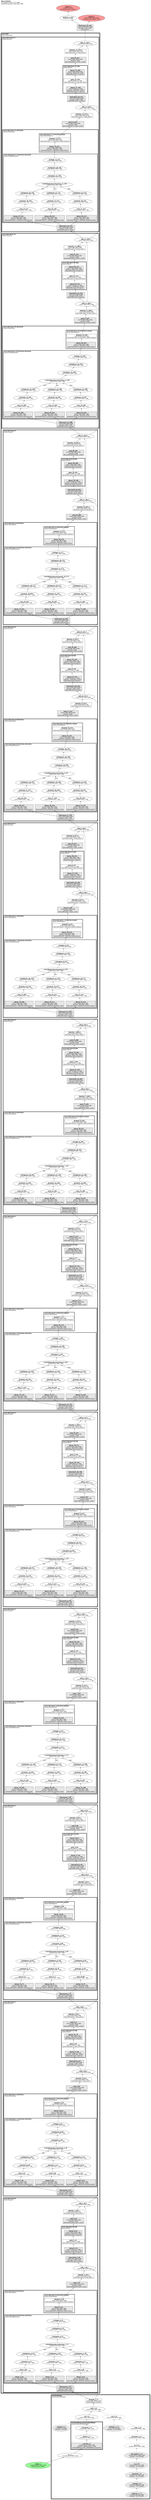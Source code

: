 // Computational graph for the feedforward sweep
digraph Dinov2Model {
	graph [label=<<B>Dinov2Model</B><br align='left'/>371 tensors total (172.2 MB)<br align='left'/>24160512 params total (92.2 MB)<br align='left'/>> labeljust=left labelloc=t ordering=out rankdir=BT]
	node [ordering=out]
	input_1 [label=<<b>input_1</b><br/>1x3x224x224 (588.2 KB)<br/>@input.pixel_values> color=black fillcolor="#98FB98" fontcolor=black ordering=out shape=oval style="filled,solid"]
	input_1 -> to_1_1 [arrowsize=.7 color=black fontcolor=black labelfontsize=8 style=solid]
	to_1_1 [label=<<b>to_1_1</b><br/>1x3x224x224 (588.2 KB)> color=black fillcolor=white fontcolor=black ordering=out shape=oval style="filled,solid"]
	conv2d_1_2 [label=<<b>conv2d_1_2</b><br/>1x384x16x16 (384.2 KB)<br/>params: 384x3x14x14, x384<br/>@embeddings.patch_embeddings.projection> color=black fillcolor="#E6E6E6" fontcolor=black ordering=out shape=box style="filled,solid"]
	flatten_1_3 [label=<<b>flatten_1_3</b><br/>1x384x256 (384.1 KB)> color=black fillcolor=white fontcolor=black ordering=out shape=oval style="filled,solid"]
	transpose_1_4 [label=<<b>transpose_1_4</b><br/>1x256x384 (384.1 KB)> color=black fillcolor=white fontcolor=black ordering=out shape=oval style="filled,solid"]
	expand_1_5 [label=<<b>expand_1_5</b><br/>1x1x384 (1.6 KB)<br/>params: 1x1x384> color=black fillcolor="#E6E6E6" fontcolor=black ordering=out shape=oval style="filled,dashed"]
	cat_1_6 [label=<<b>cat_1_6</b><br/>1x257x384 (385.6 KB)> color=black fillcolor=white fontcolor=black ordering=out shape=oval style="filled,solid"]
	getitem_1_7pass1 [label=<<b>getitem_1_7:1</b><br/>1x1x384 (1.6 KB)<br/>params: 1x1370x384> color=black fillcolor="#E6E6E6" fontcolor=black ordering=out shape=oval style="filled,dashed"]
	getitem_1_7pass2 [label=<<b>getitem_1_7:2</b><br/>1x1369x384 (2.0 MB)<br/>params: 1x1370x384> color=black fillcolor="#E6E6E6" fontcolor=black ordering=out shape=oval style="filled,dashed"]
	reshape_1_8 [label=<<b>reshape_1_8</b><br/>1x37x37x384 (2.0 MB)<br/>params: 1x1370x384> color=black fillcolor="#E6E6E6" fontcolor=black ordering=out shape=oval style="filled,dashed"]
	permute_1_9 [label=<<b>permute_1_9</b><br/>1x384x37x37 (2.0 MB)<br/>params: 1x1370x384> color=black fillcolor="#E6E6E6" fontcolor=black ordering=out shape=oval style="filled,dashed"]
	to_2_10 [label=<<b>to_2_10</b><br/>1x384x37x37 (2.0 MB)<br/>params: 1x1370x384> color=black fillcolor="#E6E6E6" fontcolor=black ordering=out shape=oval style="filled,dashed"]
	interpolate_1_11 [label=<<b>interpolate_1_11</b><br/>1x384x16x16 (384.2 KB)<br/>params: 1x1370x384> color=black fillcolor="#E6E6E6" fontcolor=black ordering=out shape=oval style="filled,dashed"]
	to_3_12 [label=<<b>to_3_12</b><br/>1x384x16x16 (384.2 KB)> color=black fillcolor=white fontcolor=black ordering=out shape=oval style="filled,dashed"]
	permute_2_13 [label=<<b>permute_2_13</b><br/>1x16x16x384 (384.2 KB)> color=black fillcolor=white fontcolor=black ordering=out shape=oval style="filled,dashed"]
	view_1_14 [label=<<b>view_1_14</b><br/>1x256x384 (384.1 KB)> color=black fillcolor=white fontcolor=black ordering=out shape=oval style="filled,dashed"]
	cat_2_15 [label=<<b>cat_2_15</b><br/>1x257x384 (385.6 KB)> color=black fillcolor=white fontcolor=black ordering=out shape=oval style="filled,dashed"]
	add_1_16 [label=<<b>add_1_16</b><br/>1x257x384 (385.6 KB)> color=black fillcolor=white fontcolor=black ordering=out shape=oval style="filled,solid"]
	dropout_1_17 [label=<<b>dropout_1_17</b><br/>1x257x384 (385.6 KB)<br/>@embeddings.dropout> color=black fillcolor=white fontcolor=black ordering=out shape=box style="filled,solid"]
	dropout_1_17 -> layernorm_1_18 [arrowsize=.7 color=black fontcolor=black labelfontsize=8 style=solid]
	dropout_1_17 -> add_2_39pass1 [arrowsize=.7 color=black fontcolor=black labelfontsize=8 style=solid]
	layernorm_1_18 [label=<<b>layernorm_1_18</b><br/>1x257x384 (385.6 KB)<br/>params: x384, x384<br/>@encoder.layer.0.norm1> color=black fillcolor="#E6E6E6" fontcolor=black ordering=out shape=box style="filled,solid"]
	linear_1_19 [label=<<b>linear_1_19</b><br/>1x257x384 (385.6 KB)<br/>params: 384x384, x384<br/>@encoder.layer.0.attention.attention.key> color=black fillcolor="#E6E6E6" fontcolor=black ordering=out shape=box style="filled,solid"]
	view_2_20 [label=<<b>view_2_20</b><br/>1x257x6x64 (385.7 KB)> color=black fillcolor=white fontcolor=black ordering=out shape=oval style="filled,solid"]
	permute_3_21 [label=<<b>permute_3_21</b><br/>1x6x257x64 (385.7 KB)> color=black fillcolor=white fontcolor=black ordering=out shape=oval style="filled,solid"]
	linear_2_22 [label=<<b>linear_2_22</b><br/>1x257x384 (385.6 KB)<br/>params: 384x384, x384<br/>@encoder.layer.0.attention.attention.value> color=black fillcolor="#E6E6E6" fontcolor=black ordering=out shape=box style="filled,solid"]
	view_3_23 [label=<<b>view_3_23</b><br/>1x257x6x64 (385.7 KB)> color=black fillcolor=white fontcolor=black ordering=out shape=oval style="filled,solid"]
	permute_4_24 [label=<<b>permute_4_24</b><br/>1x6x257x64 (385.7 KB)> color=black fillcolor=white fontcolor=black ordering=out shape=oval style="filled,solid"]
	linear_3_25 [label=<<b>linear_3_25</b><br/>1x257x384 (385.6 KB)<br/>params: 384x384, x384<br/>@encoder.layer.0.attention.attention.query> color=black fillcolor="#E6E6E6" fontcolor=black ordering=out shape=box style="filled,solid"]
	view_4_26 [label=<<b>view_4_26</b><br/>1x257x6x64 (385.7 KB)> color=black fillcolor=white fontcolor=black ordering=out shape=oval style="filled,solid"]
	permute_5_27 [label=<<b>permute_5_27</b><br/>1x6x257x64 (385.7 KB)> color=black fillcolor=white fontcolor=black ordering=out shape=oval style="filled,solid"]
	contiguous_1_28 [label=<<b>contiguous_1_28</b><br/>1x6x257x64 (385.7 KB)> color=black fillcolor=white fontcolor=black ordering=out shape=oval style="filled,solid"]
	contiguous_2_29 [label=<<b>contiguous_2_29</b><br/>1x6x257x64 (385.7 KB)> color=black fillcolor=white fontcolor=black ordering=out shape=oval style="filled,solid"]
	contiguous_3_30 [label=<<b>contiguous_3_30</b><br/>1x6x257x64 (385.7 KB)> color=black fillcolor=white fontcolor=black ordering=out shape=oval style="filled,solid"]
	scaleddotproductattention_1_31 [label=<<b>scaleddotproductattention_1_31</b><br/>1x6x257x64 (385.7 KB)> color=black fillcolor=white fontcolor=black ordering=out shape=oval style="filled,solid"]
	transpose_2_32 [label=<<b>transpose_2_32</b><br/>1x257x6x64 (385.7 KB)> color=black fillcolor=white fontcolor=black ordering=out shape=oval style="filled,solid"]
	contiguous_4_33 [label=<<b>contiguous_4_33</b><br/>1x257x6x64 (385.7 KB)> color=black fillcolor=white fontcolor=black ordering=out shape=oval style="filled,solid"]
	reshape_2_34 [label=<<b>reshape_2_34</b><br/>1x257x384 (385.6 KB)> color=black fillcolor=white fontcolor=black ordering=out shape=oval style="filled,solid"]
	linear_4_35 [label=<<b>linear_4_35</b><br/>1x257x384 (385.6 KB)<br/>params: 384x384, x384<br/>@encoder.layer.0.attention.output.dense> color=black fillcolor="#E6E6E6" fontcolor=black ordering=out shape=box style="filled,solid"]
	dropout_2_36 [label=<<b>dropout_2_36</b><br/>1x257x384 (385.6 KB)<br/>@encoder.layer.0.attention.output.dropout> color=black fillcolor=white fontcolor=black ordering=out shape=box style="filled,solid"]
	mul_1_37 [label=<<b>mul_1_37</b><br/>1x257x384 (385.6 KB)<br/>params: x384<br/>@encoder.layer.0.layer_scale1> color=black fillcolor="#E6E6E6" fontcolor=black ordering=out shape=box style="filled,solid"]
	identity_1_38pass1 [label=<<b>identity_1_38:1</b><br/>1x257x384 (385.6 KB)<br/>@encoder.layer.0.drop_path:1> color=black fillcolor=white fontcolor=black ordering=out shape=box style="filled,solid"]
	add_2_39pass1 [label=<<b>add_2_39:1</b><br/>1x257x384 (385.6 KB)> color=black fillcolor=white fontcolor=black ordering=out shape=oval style="filled,solid"]
	layernorm_2_40 [label=<<b>layernorm_2_40</b><br/>1x257x384 (385.6 KB)<br/>params: x384, x384<br/>@encoder.layer.0.norm2> color=black fillcolor="#E6E6E6" fontcolor=black ordering=out shape=box style="filled,solid"]
	linear_5_41 [label=<<b>linear_5_41</b><br/>1x257x1536 (1.5 MB)<br/>params: 1536x384, x1536<br/>@encoder.layer.0.mlp.fc1> color=black fillcolor="#E6E6E6" fontcolor=black ordering=out shape=box style="filled,solid"]
	gelu_1_42 [label=<<b>gelu_1_42</b><br/>1x257x1536 (1.5 MB)<br/>@encoder.layer.0.mlp.activation> color=black fillcolor=white fontcolor=black ordering=out shape=box style="filled,solid"]
	linear_6_43 [label=<<b>linear_6_43</b><br/>1x257x384 (385.6 KB)<br/>params: 384x1536, x384<br/>@encoder.layer.0.mlp.fc2> color=black fillcolor="#E6E6E6" fontcolor=black ordering=out shape=box style="filled,solid"]
	mul_2_44 [label=<<b>mul_2_44</b><br/>1x257x384 (385.6 KB)<br/>params: x384<br/>@encoder.layer.0.layer_scale2> color=black fillcolor="#E6E6E6" fontcolor=black ordering=out shape=box style="filled,solid"]
	identity_1_38pass2 [label=<<b>identity_1_38:2</b><br/>1x257x384 (385.6 KB)<br/>@encoder.layer.0.drop_path:2> color=black fillcolor=white fontcolor=black ordering=out shape=box style="filled,solid"]
	add_2_39pass2 [label=<<b>add_2_39:2</b><br/>1x257x384 (385.6 KB)> color=black fillcolor=white fontcolor=black ordering=out shape=oval style="filled,solid"]
	layernorm_3_45 [label=<<b>layernorm_3_45</b><br/>1x257x384 (385.6 KB)<br/>params: x384, x384<br/>@encoder.layer.1.norm1> color=black fillcolor="#E6E6E6" fontcolor=black ordering=out shape=box style="filled,solid"]
	linear_7_46 [label=<<b>linear_7_46</b><br/>1x257x384 (385.6 KB)<br/>params: 384x384, x384<br/>@encoder.layer.1.attention.attention.key> color=black fillcolor="#E6E6E6" fontcolor=black ordering=out shape=box style="filled,solid"]
	view_5_47 [label=<<b>view_5_47</b><br/>1x257x6x64 (385.7 KB)> color=black fillcolor=white fontcolor=black ordering=out shape=oval style="filled,solid"]
	permute_6_48 [label=<<b>permute_6_48</b><br/>1x6x257x64 (385.7 KB)> color=black fillcolor=white fontcolor=black ordering=out shape=oval style="filled,solid"]
	linear_8_49 [label=<<b>linear_8_49</b><br/>1x257x384 (385.6 KB)<br/>params: 384x384, x384<br/>@encoder.layer.1.attention.attention.value> color=black fillcolor="#E6E6E6" fontcolor=black ordering=out shape=box style="filled,solid"]
	view_6_50 [label=<<b>view_6_50</b><br/>1x257x6x64 (385.7 KB)> color=black fillcolor=white fontcolor=black ordering=out shape=oval style="filled,solid"]
	permute_7_51 [label=<<b>permute_7_51</b><br/>1x6x257x64 (385.7 KB)> color=black fillcolor=white fontcolor=black ordering=out shape=oval style="filled,solid"]
	linear_9_52 [label=<<b>linear_9_52</b><br/>1x257x384 (385.6 KB)<br/>params: 384x384, x384<br/>@encoder.layer.1.attention.attention.query> color=black fillcolor="#E6E6E6" fontcolor=black ordering=out shape=box style="filled,solid"]
	view_7_53 [label=<<b>view_7_53</b><br/>1x257x6x64 (385.7 KB)> color=black fillcolor=white fontcolor=black ordering=out shape=oval style="filled,solid"]
	permute_8_54 [label=<<b>permute_8_54</b><br/>1x6x257x64 (385.7 KB)> color=black fillcolor=white fontcolor=black ordering=out shape=oval style="filled,solid"]
	contiguous_5_55 [label=<<b>contiguous_5_55</b><br/>1x6x257x64 (385.7 KB)> color=black fillcolor=white fontcolor=black ordering=out shape=oval style="filled,solid"]
	contiguous_6_56 [label=<<b>contiguous_6_56</b><br/>1x6x257x64 (385.7 KB)> color=black fillcolor=white fontcolor=black ordering=out shape=oval style="filled,solid"]
	contiguous_7_57 [label=<<b>contiguous_7_57</b><br/>1x6x257x64 (385.7 KB)> color=black fillcolor=white fontcolor=black ordering=out shape=oval style="filled,solid"]
	scaleddotproductattention_2_58 [label=<<b>scaleddotproductattention_2_58</b><br/>1x6x257x64 (385.7 KB)> color=black fillcolor=white fontcolor=black ordering=out shape=oval style="filled,solid"]
	transpose_3_59 [label=<<b>transpose_3_59</b><br/>1x257x6x64 (385.7 KB)> color=black fillcolor=white fontcolor=black ordering=out shape=oval style="filled,solid"]
	contiguous_8_60 [label=<<b>contiguous_8_60</b><br/>1x257x6x64 (385.7 KB)> color=black fillcolor=white fontcolor=black ordering=out shape=oval style="filled,solid"]
	reshape_3_61 [label=<<b>reshape_3_61</b><br/>1x257x384 (385.6 KB)> color=black fillcolor=white fontcolor=black ordering=out shape=oval style="filled,solid"]
	linear_10_62 [label=<<b>linear_10_62</b><br/>1x257x384 (385.6 KB)<br/>params: 384x384, x384<br/>@encoder.layer.1.attention.output.dense> color=black fillcolor="#E6E6E6" fontcolor=black ordering=out shape=box style="filled,solid"]
	dropout_3_63 [label=<<b>dropout_3_63</b><br/>1x257x384 (385.6 KB)<br/>@encoder.layer.1.attention.output.dropout> color=black fillcolor=white fontcolor=black ordering=out shape=box style="filled,solid"]
	mul_3_64 [label=<<b>mul_3_64</b><br/>1x257x384 (385.6 KB)<br/>params: x384<br/>@encoder.layer.1.layer_scale1> color=black fillcolor="#E6E6E6" fontcolor=black ordering=out shape=box style="filled,solid"]
	identity_2_65pass1 [label=<<b>identity_2_65:1</b><br/>1x257x384 (385.6 KB)<br/>@encoder.layer.1.drop_path:1> color=black fillcolor=white fontcolor=black ordering=out shape=box style="filled,solid"]
	add_3_66pass1 [label=<<b>add_3_66:1</b><br/>1x257x384 (385.6 KB)> color=black fillcolor=white fontcolor=black ordering=out shape=oval style="filled,solid"]
	layernorm_4_67 [label=<<b>layernorm_4_67</b><br/>1x257x384 (385.6 KB)<br/>params: x384, x384<br/>@encoder.layer.1.norm2> color=black fillcolor="#E6E6E6" fontcolor=black ordering=out shape=box style="filled,solid"]
	linear_11_68 [label=<<b>linear_11_68</b><br/>1x257x1536 (1.5 MB)<br/>params: 1536x384, x1536<br/>@encoder.layer.1.mlp.fc1> color=black fillcolor="#E6E6E6" fontcolor=black ordering=out shape=box style="filled,solid"]
	gelu_2_69 [label=<<b>gelu_2_69</b><br/>1x257x1536 (1.5 MB)<br/>@encoder.layer.1.mlp.activation> color=black fillcolor=white fontcolor=black ordering=out shape=box style="filled,solid"]
	linear_12_70 [label=<<b>linear_12_70</b><br/>1x257x384 (385.6 KB)<br/>params: 384x1536, x384<br/>@encoder.layer.1.mlp.fc2> color=black fillcolor="#E6E6E6" fontcolor=black ordering=out shape=box style="filled,solid"]
	mul_4_71 [label=<<b>mul_4_71</b><br/>1x257x384 (385.6 KB)<br/>params: x384<br/>@encoder.layer.1.layer_scale2> color=black fillcolor="#E6E6E6" fontcolor=black ordering=out shape=box style="filled,solid"]
	identity_2_65pass2 [label=<<b>identity_2_65:2</b><br/>1x257x384 (385.6 KB)<br/>@encoder.layer.1.drop_path:2> color=black fillcolor=white fontcolor=black ordering=out shape=box style="filled,solid"]
	add_3_66pass2 [label=<<b>add_3_66:2</b><br/>1x257x384 (385.6 KB)> color=black fillcolor=white fontcolor=black ordering=out shape=oval style="filled,solid"]
	layernorm_5_72 [label=<<b>layernorm_5_72</b><br/>1x257x384 (385.6 KB)<br/>params: x384, x384<br/>@encoder.layer.2.norm1> color=black fillcolor="#E6E6E6" fontcolor=black ordering=out shape=box style="filled,solid"]
	linear_13_73 [label=<<b>linear_13_73</b><br/>1x257x384 (385.6 KB)<br/>params: 384x384, x384<br/>@encoder.layer.2.attention.attention.key> color=black fillcolor="#E6E6E6" fontcolor=black ordering=out shape=box style="filled,solid"]
	view_8_74 [label=<<b>view_8_74</b><br/>1x257x6x64 (385.7 KB)> color=black fillcolor=white fontcolor=black ordering=out shape=oval style="filled,solid"]
	permute_9_75 [label=<<b>permute_9_75</b><br/>1x6x257x64 (385.7 KB)> color=black fillcolor=white fontcolor=black ordering=out shape=oval style="filled,solid"]
	linear_14_76 [label=<<b>linear_14_76</b><br/>1x257x384 (385.6 KB)<br/>params: 384x384, x384<br/>@encoder.layer.2.attention.attention.value> color=black fillcolor="#E6E6E6" fontcolor=black ordering=out shape=box style="filled,solid"]
	view_9_77 [label=<<b>view_9_77</b><br/>1x257x6x64 (385.7 KB)> color=black fillcolor=white fontcolor=black ordering=out shape=oval style="filled,solid"]
	permute_10_78 [label=<<b>permute_10_78</b><br/>1x6x257x64 (385.7 KB)> color=black fillcolor=white fontcolor=black ordering=out shape=oval style="filled,solid"]
	linear_15_79 [label=<<b>linear_15_79</b><br/>1x257x384 (385.6 KB)<br/>params: 384x384, x384<br/>@encoder.layer.2.attention.attention.query> color=black fillcolor="#E6E6E6" fontcolor=black ordering=out shape=box style="filled,solid"]
	view_10_80 [label=<<b>view_10_80</b><br/>1x257x6x64 (385.7 KB)> color=black fillcolor=white fontcolor=black ordering=out shape=oval style="filled,solid"]
	permute_11_81 [label=<<b>permute_11_81</b><br/>1x6x257x64 (385.7 KB)> color=black fillcolor=white fontcolor=black ordering=out shape=oval style="filled,solid"]
	contiguous_9_82 [label=<<b>contiguous_9_82</b><br/>1x6x257x64 (385.7 KB)> color=black fillcolor=white fontcolor=black ordering=out shape=oval style="filled,solid"]
	contiguous_10_83 [label=<<b>contiguous_10_83</b><br/>1x6x257x64 (385.7 KB)> color=black fillcolor=white fontcolor=black ordering=out shape=oval style="filled,solid"]
	contiguous_11_84 [label=<<b>contiguous_11_84</b><br/>1x6x257x64 (385.7 KB)> color=black fillcolor=white fontcolor=black ordering=out shape=oval style="filled,solid"]
	scaleddotproductattention_3_85 [label=<<b>scaleddotproductattention_3_85</b><br/>1x6x257x64 (385.7 KB)> color=black fillcolor=white fontcolor=black ordering=out shape=oval style="filled,solid"]
	transpose_4_86 [label=<<b>transpose_4_86</b><br/>1x257x6x64 (385.7 KB)> color=black fillcolor=white fontcolor=black ordering=out shape=oval style="filled,solid"]
	contiguous_12_87 [label=<<b>contiguous_12_87</b><br/>1x257x6x64 (385.7 KB)> color=black fillcolor=white fontcolor=black ordering=out shape=oval style="filled,solid"]
	reshape_4_88 [label=<<b>reshape_4_88</b><br/>1x257x384 (385.6 KB)> color=black fillcolor=white fontcolor=black ordering=out shape=oval style="filled,solid"]
	linear_16_89 [label=<<b>linear_16_89</b><br/>1x257x384 (385.6 KB)<br/>params: 384x384, x384<br/>@encoder.layer.2.attention.output.dense> color=black fillcolor="#E6E6E6" fontcolor=black ordering=out shape=box style="filled,solid"]
	dropout_4_90 [label=<<b>dropout_4_90</b><br/>1x257x384 (385.6 KB)<br/>@encoder.layer.2.attention.output.dropout> color=black fillcolor=white fontcolor=black ordering=out shape=box style="filled,solid"]
	mul_5_91 [label=<<b>mul_5_91</b><br/>1x257x384 (385.6 KB)<br/>params: x384<br/>@encoder.layer.2.layer_scale1> color=black fillcolor="#E6E6E6" fontcolor=black ordering=out shape=box style="filled,solid"]
	identity_3_92pass1 [label=<<b>identity_3_92:1</b><br/>1x257x384 (385.6 KB)<br/>@encoder.layer.2.drop_path:1> color=black fillcolor=white fontcolor=black ordering=out shape=box style="filled,solid"]
	add_4_93pass1 [label=<<b>add_4_93:1</b><br/>1x257x384 (385.6 KB)> color=black fillcolor=white fontcolor=black ordering=out shape=oval style="filled,solid"]
	layernorm_6_94 [label=<<b>layernorm_6_94</b><br/>1x257x384 (385.6 KB)<br/>params: x384, x384<br/>@encoder.layer.2.norm2> color=black fillcolor="#E6E6E6" fontcolor=black ordering=out shape=box style="filled,solid"]
	linear_17_95 [label=<<b>linear_17_95</b><br/>1x257x1536 (1.5 MB)<br/>params: 1536x384, x1536<br/>@encoder.layer.2.mlp.fc1> color=black fillcolor="#E6E6E6" fontcolor=black ordering=out shape=box style="filled,solid"]
	gelu_3_96 [label=<<b>gelu_3_96</b><br/>1x257x1536 (1.5 MB)<br/>@encoder.layer.2.mlp.activation> color=black fillcolor=white fontcolor=black ordering=out shape=box style="filled,solid"]
	linear_18_97 [label=<<b>linear_18_97</b><br/>1x257x384 (385.6 KB)<br/>params: 384x1536, x384<br/>@encoder.layer.2.mlp.fc2> color=black fillcolor="#E6E6E6" fontcolor=black ordering=out shape=box style="filled,solid"]
	mul_6_98 [label=<<b>mul_6_98</b><br/>1x257x384 (385.6 KB)<br/>params: x384<br/>@encoder.layer.2.layer_scale2> color=black fillcolor="#E6E6E6" fontcolor=black ordering=out shape=box style="filled,solid"]
	identity_3_92pass2 [label=<<b>identity_3_92:2</b><br/>1x257x384 (385.6 KB)<br/>@encoder.layer.2.drop_path:2> color=black fillcolor=white fontcolor=black ordering=out shape=box style="filled,solid"]
	add_4_93pass2 [label=<<b>add_4_93:2</b><br/>1x257x384 (385.6 KB)> color=black fillcolor=white fontcolor=black ordering=out shape=oval style="filled,solid"]
	layernorm_7_99 [label=<<b>layernorm_7_99</b><br/>1x257x384 (385.6 KB)<br/>params: x384, x384<br/>@encoder.layer.3.norm1> color=black fillcolor="#E6E6E6" fontcolor=black ordering=out shape=box style="filled,solid"]
	linear_19_100 [label=<<b>linear_19_100</b><br/>1x257x384 (385.6 KB)<br/>params: 384x384, x384<br/>@encoder.layer.3.attention.attention.key> color=black fillcolor="#E6E6E6" fontcolor=black ordering=out shape=box style="filled,solid"]
	view_11_101 [label=<<b>view_11_101</b><br/>1x257x6x64 (385.7 KB)> color=black fillcolor=white fontcolor=black ordering=out shape=oval style="filled,solid"]
	permute_12_102 [label=<<b>permute_12_102</b><br/>1x6x257x64 (385.7 KB)> color=black fillcolor=white fontcolor=black ordering=out shape=oval style="filled,solid"]
	linear_20_103 [label=<<b>linear_20_103</b><br/>1x257x384 (385.6 KB)<br/>params: 384x384, x384<br/>@encoder.layer.3.attention.attention.value> color=black fillcolor="#E6E6E6" fontcolor=black ordering=out shape=box style="filled,solid"]
	view_12_104 [label=<<b>view_12_104</b><br/>1x257x6x64 (385.7 KB)> color=black fillcolor=white fontcolor=black ordering=out shape=oval style="filled,solid"]
	permute_13_105 [label=<<b>permute_13_105</b><br/>1x6x257x64 (385.7 KB)> color=black fillcolor=white fontcolor=black ordering=out shape=oval style="filled,solid"]
	linear_21_106 [label=<<b>linear_21_106</b><br/>1x257x384 (385.6 KB)<br/>params: 384x384, x384<br/>@encoder.layer.3.attention.attention.query> color=black fillcolor="#E6E6E6" fontcolor=black ordering=out shape=box style="filled,solid"]
	view_13_107 [label=<<b>view_13_107</b><br/>1x257x6x64 (385.7 KB)> color=black fillcolor=white fontcolor=black ordering=out shape=oval style="filled,solid"]
	permute_14_108 [label=<<b>permute_14_108</b><br/>1x6x257x64 (385.7 KB)> color=black fillcolor=white fontcolor=black ordering=out shape=oval style="filled,solid"]
	contiguous_13_109 [label=<<b>contiguous_13_109</b><br/>1x6x257x64 (385.7 KB)> color=black fillcolor=white fontcolor=black ordering=out shape=oval style="filled,solid"]
	contiguous_14_110 [label=<<b>contiguous_14_110</b><br/>1x6x257x64 (385.7 KB)> color=black fillcolor=white fontcolor=black ordering=out shape=oval style="filled,solid"]
	contiguous_15_111 [label=<<b>contiguous_15_111</b><br/>1x6x257x64 (385.7 KB)> color=black fillcolor=white fontcolor=black ordering=out shape=oval style="filled,solid"]
	scaleddotproductattention_4_112 [label=<<b>scaleddotproductattention_4_112</b><br/>1x6x257x64 (385.7 KB)> color=black fillcolor=white fontcolor=black ordering=out shape=oval style="filled,solid"]
	transpose_5_113 [label=<<b>transpose_5_113</b><br/>1x257x6x64 (385.7 KB)> color=black fillcolor=white fontcolor=black ordering=out shape=oval style="filled,solid"]
	contiguous_16_114 [label=<<b>contiguous_16_114</b><br/>1x257x6x64 (385.7 KB)> color=black fillcolor=white fontcolor=black ordering=out shape=oval style="filled,solid"]
	reshape_5_115 [label=<<b>reshape_5_115</b><br/>1x257x384 (385.6 KB)> color=black fillcolor=white fontcolor=black ordering=out shape=oval style="filled,solid"]
	linear_22_116 [label=<<b>linear_22_116</b><br/>1x257x384 (385.6 KB)<br/>params: 384x384, x384<br/>@encoder.layer.3.attention.output.dense> color=black fillcolor="#E6E6E6" fontcolor=black ordering=out shape=box style="filled,solid"]
	dropout_5_117 [label=<<b>dropout_5_117</b><br/>1x257x384 (385.6 KB)<br/>@encoder.layer.3.attention.output.dropout> color=black fillcolor=white fontcolor=black ordering=out shape=box style="filled,solid"]
	mul_7_118 [label=<<b>mul_7_118</b><br/>1x257x384 (385.6 KB)<br/>params: x384<br/>@encoder.layer.3.layer_scale1> color=black fillcolor="#E6E6E6" fontcolor=black ordering=out shape=box style="filled,solid"]
	identity_4_119pass1 [label=<<b>identity_4_119:1</b><br/>1x257x384 (385.6 KB)<br/>@encoder.layer.3.drop_path:1> color=black fillcolor=white fontcolor=black ordering=out shape=box style="filled,solid"]
	add_5_120pass1 [label=<<b>add_5_120:1</b><br/>1x257x384 (385.6 KB)> color=black fillcolor=white fontcolor=black ordering=out shape=oval style="filled,solid"]
	layernorm_8_121 [label=<<b>layernorm_8_121</b><br/>1x257x384 (385.6 KB)<br/>params: x384, x384<br/>@encoder.layer.3.norm2> color=black fillcolor="#E6E6E6" fontcolor=black ordering=out shape=box style="filled,solid"]
	linear_23_122 [label=<<b>linear_23_122</b><br/>1x257x1536 (1.5 MB)<br/>params: 1536x384, x1536<br/>@encoder.layer.3.mlp.fc1> color=black fillcolor="#E6E6E6" fontcolor=black ordering=out shape=box style="filled,solid"]
	gelu_4_123 [label=<<b>gelu_4_123</b><br/>1x257x1536 (1.5 MB)<br/>@encoder.layer.3.mlp.activation> color=black fillcolor=white fontcolor=black ordering=out shape=box style="filled,solid"]
	linear_24_124 [label=<<b>linear_24_124</b><br/>1x257x384 (385.6 KB)<br/>params: 384x1536, x384<br/>@encoder.layer.3.mlp.fc2> color=black fillcolor="#E6E6E6" fontcolor=black ordering=out shape=box style="filled,solid"]
	mul_8_125 [label=<<b>mul_8_125</b><br/>1x257x384 (385.6 KB)<br/>params: x384<br/>@encoder.layer.3.layer_scale2> color=black fillcolor="#E6E6E6" fontcolor=black ordering=out shape=box style="filled,solid"]
	identity_4_119pass2 [label=<<b>identity_4_119:2</b><br/>1x257x384 (385.6 KB)<br/>@encoder.layer.3.drop_path:2> color=black fillcolor=white fontcolor=black ordering=out shape=box style="filled,solid"]
	add_5_120pass2 [label=<<b>add_5_120:2</b><br/>1x257x384 (385.6 KB)> color=black fillcolor=white fontcolor=black ordering=out shape=oval style="filled,solid"]
	layernorm_9_126 [label=<<b>layernorm_9_126</b><br/>1x257x384 (385.6 KB)<br/>params: x384, x384<br/>@encoder.layer.4.norm1> color=black fillcolor="#E6E6E6" fontcolor=black ordering=out shape=box style="filled,solid"]
	linear_25_127 [label=<<b>linear_25_127</b><br/>1x257x384 (385.6 KB)<br/>params: 384x384, x384<br/>@encoder.layer.4.attention.attention.key> color=black fillcolor="#E6E6E6" fontcolor=black ordering=out shape=box style="filled,solid"]
	view_14_128 [label=<<b>view_14_128</b><br/>1x257x6x64 (385.7 KB)> color=black fillcolor=white fontcolor=black ordering=out shape=oval style="filled,solid"]
	permute_15_129 [label=<<b>permute_15_129</b><br/>1x6x257x64 (385.7 KB)> color=black fillcolor=white fontcolor=black ordering=out shape=oval style="filled,solid"]
	linear_26_130 [label=<<b>linear_26_130</b><br/>1x257x384 (385.6 KB)<br/>params: 384x384, x384<br/>@encoder.layer.4.attention.attention.value> color=black fillcolor="#E6E6E6" fontcolor=black ordering=out shape=box style="filled,solid"]
	view_15_131 [label=<<b>view_15_131</b><br/>1x257x6x64 (385.7 KB)> color=black fillcolor=white fontcolor=black ordering=out shape=oval style="filled,solid"]
	permute_16_132 [label=<<b>permute_16_132</b><br/>1x6x257x64 (385.7 KB)> color=black fillcolor=white fontcolor=black ordering=out shape=oval style="filled,solid"]
	linear_27_133 [label=<<b>linear_27_133</b><br/>1x257x384 (385.6 KB)<br/>params: 384x384, x384<br/>@encoder.layer.4.attention.attention.query> color=black fillcolor="#E6E6E6" fontcolor=black ordering=out shape=box style="filled,solid"]
	view_16_134 [label=<<b>view_16_134</b><br/>1x257x6x64 (385.7 KB)> color=black fillcolor=white fontcolor=black ordering=out shape=oval style="filled,solid"]
	permute_17_135 [label=<<b>permute_17_135</b><br/>1x6x257x64 (385.7 KB)> color=black fillcolor=white fontcolor=black ordering=out shape=oval style="filled,solid"]
	contiguous_17_136 [label=<<b>contiguous_17_136</b><br/>1x6x257x64 (385.7 KB)> color=black fillcolor=white fontcolor=black ordering=out shape=oval style="filled,solid"]
	contiguous_18_137 [label=<<b>contiguous_18_137</b><br/>1x6x257x64 (385.7 KB)> color=black fillcolor=white fontcolor=black ordering=out shape=oval style="filled,solid"]
	contiguous_19_138 [label=<<b>contiguous_19_138</b><br/>1x6x257x64 (385.7 KB)> color=black fillcolor=white fontcolor=black ordering=out shape=oval style="filled,solid"]
	scaleddotproductattention_5_139 [label=<<b>scaleddotproductattention_5_139</b><br/>1x6x257x64 (385.7 KB)> color=black fillcolor=white fontcolor=black ordering=out shape=oval style="filled,solid"]
	transpose_6_140 [label=<<b>transpose_6_140</b><br/>1x257x6x64 (385.7 KB)> color=black fillcolor=white fontcolor=black ordering=out shape=oval style="filled,solid"]
	contiguous_20_141 [label=<<b>contiguous_20_141</b><br/>1x257x6x64 (385.7 KB)> color=black fillcolor=white fontcolor=black ordering=out shape=oval style="filled,solid"]
	reshape_6_142 [label=<<b>reshape_6_142</b><br/>1x257x384 (385.6 KB)> color=black fillcolor=white fontcolor=black ordering=out shape=oval style="filled,solid"]
	linear_28_143 [label=<<b>linear_28_143</b><br/>1x257x384 (385.6 KB)<br/>params: 384x384, x384<br/>@encoder.layer.4.attention.output.dense> color=black fillcolor="#E6E6E6" fontcolor=black ordering=out shape=box style="filled,solid"]
	dropout_6_144 [label=<<b>dropout_6_144</b><br/>1x257x384 (385.6 KB)<br/>@encoder.layer.4.attention.output.dropout> color=black fillcolor=white fontcolor=black ordering=out shape=box style="filled,solid"]
	mul_9_145 [label=<<b>mul_9_145</b><br/>1x257x384 (385.6 KB)<br/>params: x384<br/>@encoder.layer.4.layer_scale1> color=black fillcolor="#E6E6E6" fontcolor=black ordering=out shape=box style="filled,solid"]
	identity_5_146pass1 [label=<<b>identity_5_146:1</b><br/>1x257x384 (385.6 KB)<br/>@encoder.layer.4.drop_path:1> color=black fillcolor=white fontcolor=black ordering=out shape=box style="filled,solid"]
	add_6_147pass1 [label=<<b>add_6_147:1</b><br/>1x257x384 (385.6 KB)> color=black fillcolor=white fontcolor=black ordering=out shape=oval style="filled,solid"]
	layernorm_10_148 [label=<<b>layernorm_10_148</b><br/>1x257x384 (385.6 KB)<br/>params: x384, x384<br/>@encoder.layer.4.norm2> color=black fillcolor="#E6E6E6" fontcolor=black ordering=out shape=box style="filled,solid"]
	linear_29_149 [label=<<b>linear_29_149</b><br/>1x257x1536 (1.5 MB)<br/>params: 1536x384, x1536<br/>@encoder.layer.4.mlp.fc1> color=black fillcolor="#E6E6E6" fontcolor=black ordering=out shape=box style="filled,solid"]
	gelu_5_150 [label=<<b>gelu_5_150</b><br/>1x257x1536 (1.5 MB)<br/>@encoder.layer.4.mlp.activation> color=black fillcolor=white fontcolor=black ordering=out shape=box style="filled,solid"]
	linear_30_151 [label=<<b>linear_30_151</b><br/>1x257x384 (385.6 KB)<br/>params: 384x1536, x384<br/>@encoder.layer.4.mlp.fc2> color=black fillcolor="#E6E6E6" fontcolor=black ordering=out shape=box style="filled,solid"]
	mul_10_152 [label=<<b>mul_10_152</b><br/>1x257x384 (385.6 KB)<br/>params: x384<br/>@encoder.layer.4.layer_scale2> color=black fillcolor="#E6E6E6" fontcolor=black ordering=out shape=box style="filled,solid"]
	identity_5_146pass2 [label=<<b>identity_5_146:2</b><br/>1x257x384 (385.6 KB)<br/>@encoder.layer.4.drop_path:2> color=black fillcolor=white fontcolor=black ordering=out shape=box style="filled,solid"]
	add_6_147pass2 [label=<<b>add_6_147:2</b><br/>1x257x384 (385.6 KB)> color=black fillcolor=white fontcolor=black ordering=out shape=oval style="filled,solid"]
	layernorm_11_153 [label=<<b>layernorm_11_153</b><br/>1x257x384 (385.6 KB)<br/>params: x384, x384<br/>@encoder.layer.5.norm1> color=black fillcolor="#E6E6E6" fontcolor=black ordering=out shape=box style="filled,solid"]
	linear_31_154 [label=<<b>linear_31_154</b><br/>1x257x384 (385.6 KB)<br/>params: 384x384, x384<br/>@encoder.layer.5.attention.attention.key> color=black fillcolor="#E6E6E6" fontcolor=black ordering=out shape=box style="filled,solid"]
	view_17_155 [label=<<b>view_17_155</b><br/>1x257x6x64 (385.7 KB)> color=black fillcolor=white fontcolor=black ordering=out shape=oval style="filled,solid"]
	permute_18_156 [label=<<b>permute_18_156</b><br/>1x6x257x64 (385.7 KB)> color=black fillcolor=white fontcolor=black ordering=out shape=oval style="filled,solid"]
	linear_32_157 [label=<<b>linear_32_157</b><br/>1x257x384 (385.6 KB)<br/>params: 384x384, x384<br/>@encoder.layer.5.attention.attention.value> color=black fillcolor="#E6E6E6" fontcolor=black ordering=out shape=box style="filled,solid"]
	view_18_158 [label=<<b>view_18_158</b><br/>1x257x6x64 (385.7 KB)> color=black fillcolor=white fontcolor=black ordering=out shape=oval style="filled,solid"]
	permute_19_159 [label=<<b>permute_19_159</b><br/>1x6x257x64 (385.7 KB)> color=black fillcolor=white fontcolor=black ordering=out shape=oval style="filled,solid"]
	linear_33_160 [label=<<b>linear_33_160</b><br/>1x257x384 (385.6 KB)<br/>params: 384x384, x384<br/>@encoder.layer.5.attention.attention.query> color=black fillcolor="#E6E6E6" fontcolor=black ordering=out shape=box style="filled,solid"]
	view_19_161 [label=<<b>view_19_161</b><br/>1x257x6x64 (385.7 KB)> color=black fillcolor=white fontcolor=black ordering=out shape=oval style="filled,solid"]
	permute_20_162 [label=<<b>permute_20_162</b><br/>1x6x257x64 (385.7 KB)> color=black fillcolor=white fontcolor=black ordering=out shape=oval style="filled,solid"]
	contiguous_21_163 [label=<<b>contiguous_21_163</b><br/>1x6x257x64 (385.7 KB)> color=black fillcolor=white fontcolor=black ordering=out shape=oval style="filled,solid"]
	contiguous_22_164 [label=<<b>contiguous_22_164</b><br/>1x6x257x64 (385.7 KB)> color=black fillcolor=white fontcolor=black ordering=out shape=oval style="filled,solid"]
	contiguous_23_165 [label=<<b>contiguous_23_165</b><br/>1x6x257x64 (385.7 KB)> color=black fillcolor=white fontcolor=black ordering=out shape=oval style="filled,solid"]
	scaleddotproductattention_6_166 [label=<<b>scaleddotproductattention_6_166</b><br/>1x6x257x64 (385.7 KB)> color=black fillcolor=white fontcolor=black ordering=out shape=oval style="filled,solid"]
	transpose_7_167 [label=<<b>transpose_7_167</b><br/>1x257x6x64 (385.7 KB)> color=black fillcolor=white fontcolor=black ordering=out shape=oval style="filled,solid"]
	contiguous_24_168 [label=<<b>contiguous_24_168</b><br/>1x257x6x64 (385.7 KB)> color=black fillcolor=white fontcolor=black ordering=out shape=oval style="filled,solid"]
	reshape_7_169 [label=<<b>reshape_7_169</b><br/>1x257x384 (385.6 KB)> color=black fillcolor=white fontcolor=black ordering=out shape=oval style="filled,solid"]
	linear_34_170 [label=<<b>linear_34_170</b><br/>1x257x384 (385.6 KB)<br/>params: 384x384, x384<br/>@encoder.layer.5.attention.output.dense> color=black fillcolor="#E6E6E6" fontcolor=black ordering=out shape=box style="filled,solid"]
	dropout_7_171 [label=<<b>dropout_7_171</b><br/>1x257x384 (385.6 KB)<br/>@encoder.layer.5.attention.output.dropout> color=black fillcolor=white fontcolor=black ordering=out shape=box style="filled,solid"]
	mul_11_172 [label=<<b>mul_11_172</b><br/>1x257x384 (385.6 KB)<br/>params: x384<br/>@encoder.layer.5.layer_scale1> color=black fillcolor="#E6E6E6" fontcolor=black ordering=out shape=box style="filled,solid"]
	identity_6_173pass1 [label=<<b>identity_6_173:1</b><br/>1x257x384 (385.6 KB)<br/>@encoder.layer.5.drop_path:1> color=black fillcolor=white fontcolor=black ordering=out shape=box style="filled,solid"]
	add_7_174pass1 [label=<<b>add_7_174:1</b><br/>1x257x384 (385.6 KB)> color=black fillcolor=white fontcolor=black ordering=out shape=oval style="filled,solid"]
	layernorm_12_175 [label=<<b>layernorm_12_175</b><br/>1x257x384 (385.6 KB)<br/>params: x384, x384<br/>@encoder.layer.5.norm2> color=black fillcolor="#E6E6E6" fontcolor=black ordering=out shape=box style="filled,solid"]
	linear_35_176 [label=<<b>linear_35_176</b><br/>1x257x1536 (1.5 MB)<br/>params: 1536x384, x1536<br/>@encoder.layer.5.mlp.fc1> color=black fillcolor="#E6E6E6" fontcolor=black ordering=out shape=box style="filled,solid"]
	gelu_6_177 [label=<<b>gelu_6_177</b><br/>1x257x1536 (1.5 MB)<br/>@encoder.layer.5.mlp.activation> color=black fillcolor=white fontcolor=black ordering=out shape=box style="filled,solid"]
	linear_36_178 [label=<<b>linear_36_178</b><br/>1x257x384 (385.6 KB)<br/>params: 384x1536, x384<br/>@encoder.layer.5.mlp.fc2> color=black fillcolor="#E6E6E6" fontcolor=black ordering=out shape=box style="filled,solid"]
	mul_12_179 [label=<<b>mul_12_179</b><br/>1x257x384 (385.6 KB)<br/>params: x384<br/>@encoder.layer.5.layer_scale2> color=black fillcolor="#E6E6E6" fontcolor=black ordering=out shape=box style="filled,solid"]
	identity_6_173pass2 [label=<<b>identity_6_173:2</b><br/>1x257x384 (385.6 KB)<br/>@encoder.layer.5.drop_path:2> color=black fillcolor=white fontcolor=black ordering=out shape=box style="filled,solid"]
	add_7_174pass2 [label=<<b>add_7_174:2</b><br/>1x257x384 (385.6 KB)> color=black fillcolor=white fontcolor=black ordering=out shape=oval style="filled,solid"]
	layernorm_13_180 [label=<<b>layernorm_13_180</b><br/>1x257x384 (385.6 KB)<br/>params: x384, x384<br/>@encoder.layer.6.norm1> color=black fillcolor="#E6E6E6" fontcolor=black ordering=out shape=box style="filled,solid"]
	linear_37_181 [label=<<b>linear_37_181</b><br/>1x257x384 (385.6 KB)<br/>params: 384x384, x384<br/>@encoder.layer.6.attention.attention.key> color=black fillcolor="#E6E6E6" fontcolor=black ordering=out shape=box style="filled,solid"]
	view_20_182 [label=<<b>view_20_182</b><br/>1x257x6x64 (385.7 KB)> color=black fillcolor=white fontcolor=black ordering=out shape=oval style="filled,solid"]
	permute_21_183 [label=<<b>permute_21_183</b><br/>1x6x257x64 (385.7 KB)> color=black fillcolor=white fontcolor=black ordering=out shape=oval style="filled,solid"]
	linear_38_184 [label=<<b>linear_38_184</b><br/>1x257x384 (385.6 KB)<br/>params: 384x384, x384<br/>@encoder.layer.6.attention.attention.value> color=black fillcolor="#E6E6E6" fontcolor=black ordering=out shape=box style="filled,solid"]
	view_21_185 [label=<<b>view_21_185</b><br/>1x257x6x64 (385.7 KB)> color=black fillcolor=white fontcolor=black ordering=out shape=oval style="filled,solid"]
	permute_22_186 [label=<<b>permute_22_186</b><br/>1x6x257x64 (385.7 KB)> color=black fillcolor=white fontcolor=black ordering=out shape=oval style="filled,solid"]
	linear_39_187 [label=<<b>linear_39_187</b><br/>1x257x384 (385.6 KB)<br/>params: 384x384, x384<br/>@encoder.layer.6.attention.attention.query> color=black fillcolor="#E6E6E6" fontcolor=black ordering=out shape=box style="filled,solid"]
	view_22_188 [label=<<b>view_22_188</b><br/>1x257x6x64 (385.7 KB)> color=black fillcolor=white fontcolor=black ordering=out shape=oval style="filled,solid"]
	permute_23_189 [label=<<b>permute_23_189</b><br/>1x6x257x64 (385.7 KB)> color=black fillcolor=white fontcolor=black ordering=out shape=oval style="filled,solid"]
	contiguous_25_190 [label=<<b>contiguous_25_190</b><br/>1x6x257x64 (385.7 KB)> color=black fillcolor=white fontcolor=black ordering=out shape=oval style="filled,solid"]
	contiguous_26_191 [label=<<b>contiguous_26_191</b><br/>1x6x257x64 (385.7 KB)> color=black fillcolor=white fontcolor=black ordering=out shape=oval style="filled,solid"]
	contiguous_27_192 [label=<<b>contiguous_27_192</b><br/>1x6x257x64 (385.7 KB)> color=black fillcolor=white fontcolor=black ordering=out shape=oval style="filled,solid"]
	scaleddotproductattention_7_193 [label=<<b>scaleddotproductattention_7_193</b><br/>1x6x257x64 (385.7 KB)> color=black fillcolor=white fontcolor=black ordering=out shape=oval style="filled,solid"]
	transpose_8_194 [label=<<b>transpose_8_194</b><br/>1x257x6x64 (385.7 KB)> color=black fillcolor=white fontcolor=black ordering=out shape=oval style="filled,solid"]
	contiguous_28_195 [label=<<b>contiguous_28_195</b><br/>1x257x6x64 (385.7 KB)> color=black fillcolor=white fontcolor=black ordering=out shape=oval style="filled,solid"]
	reshape_8_196 [label=<<b>reshape_8_196</b><br/>1x257x384 (385.6 KB)> color=black fillcolor=white fontcolor=black ordering=out shape=oval style="filled,solid"]
	linear_40_197 [label=<<b>linear_40_197</b><br/>1x257x384 (385.6 KB)<br/>params: 384x384, x384<br/>@encoder.layer.6.attention.output.dense> color=black fillcolor="#E6E6E6" fontcolor=black ordering=out shape=box style="filled,solid"]
	dropout_8_198 [label=<<b>dropout_8_198</b><br/>1x257x384 (385.6 KB)<br/>@encoder.layer.6.attention.output.dropout> color=black fillcolor=white fontcolor=black ordering=out shape=box style="filled,solid"]
	mul_13_199 [label=<<b>mul_13_199</b><br/>1x257x384 (385.6 KB)<br/>params: x384<br/>@encoder.layer.6.layer_scale1> color=black fillcolor="#E6E6E6" fontcolor=black ordering=out shape=box style="filled,solid"]
	identity_7_200pass1 [label=<<b>identity_7_200:1</b><br/>1x257x384 (385.6 KB)<br/>@encoder.layer.6.drop_path:1> color=black fillcolor=white fontcolor=black ordering=out shape=box style="filled,solid"]
	add_8_201pass1 [label=<<b>add_8_201:1</b><br/>1x257x384 (385.6 KB)> color=black fillcolor=white fontcolor=black ordering=out shape=oval style="filled,solid"]
	layernorm_14_202 [label=<<b>layernorm_14_202</b><br/>1x257x384 (385.6 KB)<br/>params: x384, x384<br/>@encoder.layer.6.norm2> color=black fillcolor="#E6E6E6" fontcolor=black ordering=out shape=box style="filled,solid"]
	linear_41_203 [label=<<b>linear_41_203</b><br/>1x257x1536 (1.5 MB)<br/>params: 1536x384, x1536<br/>@encoder.layer.6.mlp.fc1> color=black fillcolor="#E6E6E6" fontcolor=black ordering=out shape=box style="filled,solid"]
	gelu_7_204 [label=<<b>gelu_7_204</b><br/>1x257x1536 (1.5 MB)<br/>@encoder.layer.6.mlp.activation> color=black fillcolor=white fontcolor=black ordering=out shape=box style="filled,solid"]
	linear_42_205 [label=<<b>linear_42_205</b><br/>1x257x384 (385.6 KB)<br/>params: 384x1536, x384<br/>@encoder.layer.6.mlp.fc2> color=black fillcolor="#E6E6E6" fontcolor=black ordering=out shape=box style="filled,solid"]
	mul_14_206 [label=<<b>mul_14_206</b><br/>1x257x384 (385.6 KB)<br/>params: x384<br/>@encoder.layer.6.layer_scale2> color=black fillcolor="#E6E6E6" fontcolor=black ordering=out shape=box style="filled,solid"]
	identity_7_200pass2 [label=<<b>identity_7_200:2</b><br/>1x257x384 (385.6 KB)<br/>@encoder.layer.6.drop_path:2> color=black fillcolor=white fontcolor=black ordering=out shape=box style="filled,solid"]
	add_8_201pass2 [label=<<b>add_8_201:2</b><br/>1x257x384 (385.6 KB)> color=black fillcolor=white fontcolor=black ordering=out shape=oval style="filled,solid"]
	layernorm_15_207 [label=<<b>layernorm_15_207</b><br/>1x257x384 (385.6 KB)<br/>params: x384, x384<br/>@encoder.layer.7.norm1> color=black fillcolor="#E6E6E6" fontcolor=black ordering=out shape=box style="filled,solid"]
	linear_43_208 [label=<<b>linear_43_208</b><br/>1x257x384 (385.6 KB)<br/>params: 384x384, x384<br/>@encoder.layer.7.attention.attention.key> color=black fillcolor="#E6E6E6" fontcolor=black ordering=out shape=box style="filled,solid"]
	view_23_209 [label=<<b>view_23_209</b><br/>1x257x6x64 (385.7 KB)> color=black fillcolor=white fontcolor=black ordering=out shape=oval style="filled,solid"]
	permute_24_210 [label=<<b>permute_24_210</b><br/>1x6x257x64 (385.7 KB)> color=black fillcolor=white fontcolor=black ordering=out shape=oval style="filled,solid"]
	linear_44_211 [label=<<b>linear_44_211</b><br/>1x257x384 (385.6 KB)<br/>params: 384x384, x384<br/>@encoder.layer.7.attention.attention.value> color=black fillcolor="#E6E6E6" fontcolor=black ordering=out shape=box style="filled,solid"]
	view_24_212 [label=<<b>view_24_212</b><br/>1x257x6x64 (385.7 KB)> color=black fillcolor=white fontcolor=black ordering=out shape=oval style="filled,solid"]
	permute_25_213 [label=<<b>permute_25_213</b><br/>1x6x257x64 (385.7 KB)> color=black fillcolor=white fontcolor=black ordering=out shape=oval style="filled,solid"]
	linear_45_214 [label=<<b>linear_45_214</b><br/>1x257x384 (385.6 KB)<br/>params: 384x384, x384<br/>@encoder.layer.7.attention.attention.query> color=black fillcolor="#E6E6E6" fontcolor=black ordering=out shape=box style="filled,solid"]
	view_25_215 [label=<<b>view_25_215</b><br/>1x257x6x64 (385.7 KB)> color=black fillcolor=white fontcolor=black ordering=out shape=oval style="filled,solid"]
	permute_26_216 [label=<<b>permute_26_216</b><br/>1x6x257x64 (385.7 KB)> color=black fillcolor=white fontcolor=black ordering=out shape=oval style="filled,solid"]
	contiguous_29_217 [label=<<b>contiguous_29_217</b><br/>1x6x257x64 (385.7 KB)> color=black fillcolor=white fontcolor=black ordering=out shape=oval style="filled,solid"]
	contiguous_30_218 [label=<<b>contiguous_30_218</b><br/>1x6x257x64 (385.7 KB)> color=black fillcolor=white fontcolor=black ordering=out shape=oval style="filled,solid"]
	contiguous_31_219 [label=<<b>contiguous_31_219</b><br/>1x6x257x64 (385.7 KB)> color=black fillcolor=white fontcolor=black ordering=out shape=oval style="filled,solid"]
	scaleddotproductattention_8_220 [label=<<b>scaleddotproductattention_8_220</b><br/>1x6x257x64 (385.7 KB)> color=black fillcolor=white fontcolor=black ordering=out shape=oval style="filled,solid"]
	transpose_9_221 [label=<<b>transpose_9_221</b><br/>1x257x6x64 (385.7 KB)> color=black fillcolor=white fontcolor=black ordering=out shape=oval style="filled,solid"]
	contiguous_32_222 [label=<<b>contiguous_32_222</b><br/>1x257x6x64 (385.7 KB)> color=black fillcolor=white fontcolor=black ordering=out shape=oval style="filled,solid"]
	reshape_9_223 [label=<<b>reshape_9_223</b><br/>1x257x384 (385.6 KB)> color=black fillcolor=white fontcolor=black ordering=out shape=oval style="filled,solid"]
	linear_46_224 [label=<<b>linear_46_224</b><br/>1x257x384 (385.6 KB)<br/>params: 384x384, x384<br/>@encoder.layer.7.attention.output.dense> color=black fillcolor="#E6E6E6" fontcolor=black ordering=out shape=box style="filled,solid"]
	dropout_9_225 [label=<<b>dropout_9_225</b><br/>1x257x384 (385.6 KB)<br/>@encoder.layer.7.attention.output.dropout> color=black fillcolor=white fontcolor=black ordering=out shape=box style="filled,solid"]
	mul_15_226 [label=<<b>mul_15_226</b><br/>1x257x384 (385.6 KB)<br/>params: x384<br/>@encoder.layer.7.layer_scale1> color=black fillcolor="#E6E6E6" fontcolor=black ordering=out shape=box style="filled,solid"]
	identity_8_227pass1 [label=<<b>identity_8_227:1</b><br/>1x257x384 (385.6 KB)<br/>@encoder.layer.7.drop_path:1> color=black fillcolor=white fontcolor=black ordering=out shape=box style="filled,solid"]
	add_9_228pass1 [label=<<b>add_9_228:1</b><br/>1x257x384 (385.6 KB)> color=black fillcolor=white fontcolor=black ordering=out shape=oval style="filled,solid"]
	layernorm_16_229 [label=<<b>layernorm_16_229</b><br/>1x257x384 (385.6 KB)<br/>params: x384, x384<br/>@encoder.layer.7.norm2> color=black fillcolor="#E6E6E6" fontcolor=black ordering=out shape=box style="filled,solid"]
	linear_47_230 [label=<<b>linear_47_230</b><br/>1x257x1536 (1.5 MB)<br/>params: 1536x384, x1536<br/>@encoder.layer.7.mlp.fc1> color=black fillcolor="#E6E6E6" fontcolor=black ordering=out shape=box style="filled,solid"]
	gelu_8_231 [label=<<b>gelu_8_231</b><br/>1x257x1536 (1.5 MB)<br/>@encoder.layer.7.mlp.activation> color=black fillcolor=white fontcolor=black ordering=out shape=box style="filled,solid"]
	linear_48_232 [label=<<b>linear_48_232</b><br/>1x257x384 (385.6 KB)<br/>params: 384x1536, x384<br/>@encoder.layer.7.mlp.fc2> color=black fillcolor="#E6E6E6" fontcolor=black ordering=out shape=box style="filled,solid"]
	mul_16_233 [label=<<b>mul_16_233</b><br/>1x257x384 (385.6 KB)<br/>params: x384<br/>@encoder.layer.7.layer_scale2> color=black fillcolor="#E6E6E6" fontcolor=black ordering=out shape=box style="filled,solid"]
	identity_8_227pass2 [label=<<b>identity_8_227:2</b><br/>1x257x384 (385.6 KB)<br/>@encoder.layer.7.drop_path:2> color=black fillcolor=white fontcolor=black ordering=out shape=box style="filled,solid"]
	add_9_228pass2 [label=<<b>add_9_228:2</b><br/>1x257x384 (385.6 KB)> color=black fillcolor=white fontcolor=black ordering=out shape=oval style="filled,solid"]
	layernorm_17_234 [label=<<b>layernorm_17_234</b><br/>1x257x384 (385.6 KB)<br/>params: x384, x384<br/>@encoder.layer.8.norm1> color=black fillcolor="#E6E6E6" fontcolor=black ordering=out shape=box style="filled,solid"]
	linear_49_235 [label=<<b>linear_49_235</b><br/>1x257x384 (385.6 KB)<br/>params: 384x384, x384<br/>@encoder.layer.8.attention.attention.key> color=black fillcolor="#E6E6E6" fontcolor=black ordering=out shape=box style="filled,solid"]
	view_26_236 [label=<<b>view_26_236</b><br/>1x257x6x64 (385.7 KB)> color=black fillcolor=white fontcolor=black ordering=out shape=oval style="filled,solid"]
	permute_27_237 [label=<<b>permute_27_237</b><br/>1x6x257x64 (385.7 KB)> color=black fillcolor=white fontcolor=black ordering=out shape=oval style="filled,solid"]
	linear_50_238 [label=<<b>linear_50_238</b><br/>1x257x384 (385.6 KB)<br/>params: 384x384, x384<br/>@encoder.layer.8.attention.attention.value> color=black fillcolor="#E6E6E6" fontcolor=black ordering=out shape=box style="filled,solid"]
	view_27_239 [label=<<b>view_27_239</b><br/>1x257x6x64 (385.7 KB)> color=black fillcolor=white fontcolor=black ordering=out shape=oval style="filled,solid"]
	permute_28_240 [label=<<b>permute_28_240</b><br/>1x6x257x64 (385.7 KB)> color=black fillcolor=white fontcolor=black ordering=out shape=oval style="filled,solid"]
	linear_51_241 [label=<<b>linear_51_241</b><br/>1x257x384 (385.6 KB)<br/>params: 384x384, x384<br/>@encoder.layer.8.attention.attention.query> color=black fillcolor="#E6E6E6" fontcolor=black ordering=out shape=box style="filled,solid"]
	view_28_242 [label=<<b>view_28_242</b><br/>1x257x6x64 (385.7 KB)> color=black fillcolor=white fontcolor=black ordering=out shape=oval style="filled,solid"]
	permute_29_243 [label=<<b>permute_29_243</b><br/>1x6x257x64 (385.7 KB)> color=black fillcolor=white fontcolor=black ordering=out shape=oval style="filled,solid"]
	contiguous_33_244 [label=<<b>contiguous_33_244</b><br/>1x6x257x64 (385.7 KB)> color=black fillcolor=white fontcolor=black ordering=out shape=oval style="filled,solid"]
	contiguous_34_245 [label=<<b>contiguous_34_245</b><br/>1x6x257x64 (385.7 KB)> color=black fillcolor=white fontcolor=black ordering=out shape=oval style="filled,solid"]
	contiguous_35_246 [label=<<b>contiguous_35_246</b><br/>1x6x257x64 (385.7 KB)> color=black fillcolor=white fontcolor=black ordering=out shape=oval style="filled,solid"]
	scaleddotproductattention_9_247 [label=<<b>scaleddotproductattention_9_247</b><br/>1x6x257x64 (385.7 KB)> color=black fillcolor=white fontcolor=black ordering=out shape=oval style="filled,solid"]
	transpose_10_248 [label=<<b>transpose_10_248</b><br/>1x257x6x64 (385.7 KB)> color=black fillcolor=white fontcolor=black ordering=out shape=oval style="filled,solid"]
	contiguous_36_249 [label=<<b>contiguous_36_249</b><br/>1x257x6x64 (385.7 KB)> color=black fillcolor=white fontcolor=black ordering=out shape=oval style="filled,solid"]
	reshape_10_250 [label=<<b>reshape_10_250</b><br/>1x257x384 (385.6 KB)> color=black fillcolor=white fontcolor=black ordering=out shape=oval style="filled,solid"]
	linear_52_251 [label=<<b>linear_52_251</b><br/>1x257x384 (385.6 KB)<br/>params: 384x384, x384<br/>@encoder.layer.8.attention.output.dense> color=black fillcolor="#E6E6E6" fontcolor=black ordering=out shape=box style="filled,solid"]
	dropout_10_252 [label=<<b>dropout_10_252</b><br/>1x257x384 (385.6 KB)<br/>@encoder.layer.8.attention.output.dropout> color=black fillcolor=white fontcolor=black ordering=out shape=box style="filled,solid"]
	mul_17_253 [label=<<b>mul_17_253</b><br/>1x257x384 (385.6 KB)<br/>params: x384<br/>@encoder.layer.8.layer_scale1> color=black fillcolor="#E6E6E6" fontcolor=black ordering=out shape=box style="filled,solid"]
	identity_9_254pass1 [label=<<b>identity_9_254:1</b><br/>1x257x384 (385.6 KB)<br/>@encoder.layer.8.drop_path:1> color=black fillcolor=white fontcolor=black ordering=out shape=box style="filled,solid"]
	add_10_255pass1 [label=<<b>add_10_255:1</b><br/>1x257x384 (385.6 KB)> color=black fillcolor=white fontcolor=black ordering=out shape=oval style="filled,solid"]
	layernorm_18_256 [label=<<b>layernorm_18_256</b><br/>1x257x384 (385.6 KB)<br/>params: x384, x384<br/>@encoder.layer.8.norm2> color=black fillcolor="#E6E6E6" fontcolor=black ordering=out shape=box style="filled,solid"]
	linear_53_257 [label=<<b>linear_53_257</b><br/>1x257x1536 (1.5 MB)<br/>params: 1536x384, x1536<br/>@encoder.layer.8.mlp.fc1> color=black fillcolor="#E6E6E6" fontcolor=black ordering=out shape=box style="filled,solid"]
	gelu_9_258 [label=<<b>gelu_9_258</b><br/>1x257x1536 (1.5 MB)<br/>@encoder.layer.8.mlp.activation> color=black fillcolor=white fontcolor=black ordering=out shape=box style="filled,solid"]
	linear_54_259 [label=<<b>linear_54_259</b><br/>1x257x384 (385.6 KB)<br/>params: 384x1536, x384<br/>@encoder.layer.8.mlp.fc2> color=black fillcolor="#E6E6E6" fontcolor=black ordering=out shape=box style="filled,solid"]
	mul_18_260 [label=<<b>mul_18_260</b><br/>1x257x384 (385.6 KB)<br/>params: x384<br/>@encoder.layer.8.layer_scale2> color=black fillcolor="#E6E6E6" fontcolor=black ordering=out shape=box style="filled,solid"]
	identity_9_254pass2 [label=<<b>identity_9_254:2</b><br/>1x257x384 (385.6 KB)<br/>@encoder.layer.8.drop_path:2> color=black fillcolor=white fontcolor=black ordering=out shape=box style="filled,solid"]
	add_10_255pass2 [label=<<b>add_10_255:2</b><br/>1x257x384 (385.6 KB)> color=black fillcolor=white fontcolor=black ordering=out shape=oval style="filled,solid"]
	layernorm_19_261 [label=<<b>layernorm_19_261</b><br/>1x257x384 (385.6 KB)<br/>params: x384, x384<br/>@encoder.layer.9.norm1> color=black fillcolor="#E6E6E6" fontcolor=black ordering=out shape=box style="filled,solid"]
	linear_55_262 [label=<<b>linear_55_262</b><br/>1x257x384 (385.6 KB)<br/>params: 384x384, x384<br/>@encoder.layer.9.attention.attention.key> color=black fillcolor="#E6E6E6" fontcolor=black ordering=out shape=box style="filled,solid"]
	view_29_263 [label=<<b>view_29_263</b><br/>1x257x6x64 (385.7 KB)> color=black fillcolor=white fontcolor=black ordering=out shape=oval style="filled,solid"]
	permute_30_264 [label=<<b>permute_30_264</b><br/>1x6x257x64 (385.7 KB)> color=black fillcolor=white fontcolor=black ordering=out shape=oval style="filled,solid"]
	linear_56_265 [label=<<b>linear_56_265</b><br/>1x257x384 (385.6 KB)<br/>params: 384x384, x384<br/>@encoder.layer.9.attention.attention.value> color=black fillcolor="#E6E6E6" fontcolor=black ordering=out shape=box style="filled,solid"]
	view_30_266 [label=<<b>view_30_266</b><br/>1x257x6x64 (385.7 KB)> color=black fillcolor=white fontcolor=black ordering=out shape=oval style="filled,solid"]
	permute_31_267 [label=<<b>permute_31_267</b><br/>1x6x257x64 (385.7 KB)> color=black fillcolor=white fontcolor=black ordering=out shape=oval style="filled,solid"]
	linear_57_268 [label=<<b>linear_57_268</b><br/>1x257x384 (385.6 KB)<br/>params: 384x384, x384<br/>@encoder.layer.9.attention.attention.query> color=black fillcolor="#E6E6E6" fontcolor=black ordering=out shape=box style="filled,solid"]
	view_31_269 [label=<<b>view_31_269</b><br/>1x257x6x64 (385.7 KB)> color=black fillcolor=white fontcolor=black ordering=out shape=oval style="filled,solid"]
	permute_32_270 [label=<<b>permute_32_270</b><br/>1x6x257x64 (385.7 KB)> color=black fillcolor=white fontcolor=black ordering=out shape=oval style="filled,solid"]
	contiguous_37_271 [label=<<b>contiguous_37_271</b><br/>1x6x257x64 (385.7 KB)> color=black fillcolor=white fontcolor=black ordering=out shape=oval style="filled,solid"]
	contiguous_38_272 [label=<<b>contiguous_38_272</b><br/>1x6x257x64 (385.7 KB)> color=black fillcolor=white fontcolor=black ordering=out shape=oval style="filled,solid"]
	contiguous_39_273 [label=<<b>contiguous_39_273</b><br/>1x6x257x64 (385.7 KB)> color=black fillcolor=white fontcolor=black ordering=out shape=oval style="filled,solid"]
	scaleddotproductattention_10_274 [label=<<b>scaleddotproductattention_10_274</b><br/>1x6x257x64 (385.7 KB)> color=black fillcolor=white fontcolor=black ordering=out shape=oval style="filled,solid"]
	transpose_11_275 [label=<<b>transpose_11_275</b><br/>1x257x6x64 (385.7 KB)> color=black fillcolor=white fontcolor=black ordering=out shape=oval style="filled,solid"]
	contiguous_40_276 [label=<<b>contiguous_40_276</b><br/>1x257x6x64 (385.7 KB)> color=black fillcolor=white fontcolor=black ordering=out shape=oval style="filled,solid"]
	reshape_11_277 [label=<<b>reshape_11_277</b><br/>1x257x384 (385.6 KB)> color=black fillcolor=white fontcolor=black ordering=out shape=oval style="filled,solid"]
	linear_58_278 [label=<<b>linear_58_278</b><br/>1x257x384 (385.6 KB)<br/>params: 384x384, x384<br/>@encoder.layer.9.attention.output.dense> color=black fillcolor="#E6E6E6" fontcolor=black ordering=out shape=box style="filled,solid"]
	dropout_11_279 [label=<<b>dropout_11_279</b><br/>1x257x384 (385.6 KB)<br/>@encoder.layer.9.attention.output.dropout> color=black fillcolor=white fontcolor=black ordering=out shape=box style="filled,solid"]
	mul_19_280 [label=<<b>mul_19_280</b><br/>1x257x384 (385.6 KB)<br/>params: x384<br/>@encoder.layer.9.layer_scale1> color=black fillcolor="#E6E6E6" fontcolor=black ordering=out shape=box style="filled,solid"]
	identity_10_281pass1 [label=<<b>identity_10_281:1</b><br/>1x257x384 (385.6 KB)<br/>@encoder.layer.9.drop_path:1> color=black fillcolor=white fontcolor=black ordering=out shape=box style="filled,solid"]
	add_11_282pass1 [label=<<b>add_11_282:1</b><br/>1x257x384 (385.6 KB)> color=black fillcolor=white fontcolor=black ordering=out shape=oval style="filled,solid"]
	layernorm_20_283 [label=<<b>layernorm_20_283</b><br/>1x257x384 (385.6 KB)<br/>params: x384, x384<br/>@encoder.layer.9.norm2> color=black fillcolor="#E6E6E6" fontcolor=black ordering=out shape=box style="filled,solid"]
	linear_59_284 [label=<<b>linear_59_284</b><br/>1x257x1536 (1.5 MB)<br/>params: 1536x384, x1536<br/>@encoder.layer.9.mlp.fc1> color=black fillcolor="#E6E6E6" fontcolor=black ordering=out shape=box style="filled,solid"]
	gelu_10_285 [label=<<b>gelu_10_285</b><br/>1x257x1536 (1.5 MB)<br/>@encoder.layer.9.mlp.activation> color=black fillcolor=white fontcolor=black ordering=out shape=box style="filled,solid"]
	linear_60_286 [label=<<b>linear_60_286</b><br/>1x257x384 (385.6 KB)<br/>params: 384x1536, x384<br/>@encoder.layer.9.mlp.fc2> color=black fillcolor="#E6E6E6" fontcolor=black ordering=out shape=box style="filled,solid"]
	mul_20_287 [label=<<b>mul_20_287</b><br/>1x257x384 (385.6 KB)<br/>params: x384<br/>@encoder.layer.9.layer_scale2> color=black fillcolor="#E6E6E6" fontcolor=black ordering=out shape=box style="filled,solid"]
	identity_10_281pass2 [label=<<b>identity_10_281:2</b><br/>1x257x384 (385.6 KB)<br/>@encoder.layer.9.drop_path:2> color=black fillcolor=white fontcolor=black ordering=out shape=box style="filled,solid"]
	add_11_282pass2 [label=<<b>add_11_282:2</b><br/>1x257x384 (385.6 KB)> color=black fillcolor=white fontcolor=black ordering=out shape=oval style="filled,solid"]
	layernorm_21_288 [label=<<b>layernorm_21_288</b><br/>1x257x384 (385.6 KB)<br/>params: x384, x384<br/>@encoder.layer.10.norm1> color=black fillcolor="#E6E6E6" fontcolor=black ordering=out shape=box style="filled,solid"]
	linear_61_289 [label=<<b>linear_61_289</b><br/>1x257x384 (385.6 KB)<br/>params: 384x384, x384<br/>@encoder.layer.10.attention.attention.key> color=black fillcolor="#E6E6E6" fontcolor=black ordering=out shape=box style="filled,solid"]
	view_32_290 [label=<<b>view_32_290</b><br/>1x257x6x64 (385.7 KB)> color=black fillcolor=white fontcolor=black ordering=out shape=oval style="filled,solid"]
	permute_33_291 [label=<<b>permute_33_291</b><br/>1x6x257x64 (385.7 KB)> color=black fillcolor=white fontcolor=black ordering=out shape=oval style="filled,solid"]
	linear_62_292 [label=<<b>linear_62_292</b><br/>1x257x384 (385.6 KB)<br/>params: 384x384, x384<br/>@encoder.layer.10.attention.attention.value> color=black fillcolor="#E6E6E6" fontcolor=black ordering=out shape=box style="filled,solid"]
	view_33_293 [label=<<b>view_33_293</b><br/>1x257x6x64 (385.7 KB)> color=black fillcolor=white fontcolor=black ordering=out shape=oval style="filled,solid"]
	permute_34_294 [label=<<b>permute_34_294</b><br/>1x6x257x64 (385.7 KB)> color=black fillcolor=white fontcolor=black ordering=out shape=oval style="filled,solid"]
	linear_63_295 [label=<<b>linear_63_295</b><br/>1x257x384 (385.6 KB)<br/>params: 384x384, x384<br/>@encoder.layer.10.attention.attention.query> color=black fillcolor="#E6E6E6" fontcolor=black ordering=out shape=box style="filled,solid"]
	view_34_296 [label=<<b>view_34_296</b><br/>1x257x6x64 (385.7 KB)> color=black fillcolor=white fontcolor=black ordering=out shape=oval style="filled,solid"]
	permute_35_297 [label=<<b>permute_35_297</b><br/>1x6x257x64 (385.7 KB)> color=black fillcolor=white fontcolor=black ordering=out shape=oval style="filled,solid"]
	contiguous_41_298 [label=<<b>contiguous_41_298</b><br/>1x6x257x64 (385.7 KB)> color=black fillcolor=white fontcolor=black ordering=out shape=oval style="filled,solid"]
	contiguous_42_299 [label=<<b>contiguous_42_299</b><br/>1x6x257x64 (385.7 KB)> color=black fillcolor=white fontcolor=black ordering=out shape=oval style="filled,solid"]
	contiguous_43_300 [label=<<b>contiguous_43_300</b><br/>1x6x257x64 (385.7 KB)> color=black fillcolor=white fontcolor=black ordering=out shape=oval style="filled,solid"]
	scaleddotproductattention_11_301 [label=<<b>scaleddotproductattention_11_301</b><br/>1x6x257x64 (385.7 KB)> color=black fillcolor=white fontcolor=black ordering=out shape=oval style="filled,solid"]
	transpose_12_302 [label=<<b>transpose_12_302</b><br/>1x257x6x64 (385.7 KB)> color=black fillcolor=white fontcolor=black ordering=out shape=oval style="filled,solid"]
	contiguous_44_303 [label=<<b>contiguous_44_303</b><br/>1x257x6x64 (385.7 KB)> color=black fillcolor=white fontcolor=black ordering=out shape=oval style="filled,solid"]
	reshape_12_304 [label=<<b>reshape_12_304</b><br/>1x257x384 (385.6 KB)> color=black fillcolor=white fontcolor=black ordering=out shape=oval style="filled,solid"]
	linear_64_305 [label=<<b>linear_64_305</b><br/>1x257x384 (385.6 KB)<br/>params: 384x384, x384<br/>@encoder.layer.10.attention.output.dense> color=black fillcolor="#E6E6E6" fontcolor=black ordering=out shape=box style="filled,solid"]
	dropout_12_306 [label=<<b>dropout_12_306</b><br/>1x257x384 (385.6 KB)<br/>@encoder.layer.10.attention.output.dropout> color=black fillcolor=white fontcolor=black ordering=out shape=box style="filled,solid"]
	mul_21_307 [label=<<b>mul_21_307</b><br/>1x257x384 (385.6 KB)<br/>params: x384<br/>@encoder.layer.10.layer_scale1> color=black fillcolor="#E6E6E6" fontcolor=black ordering=out shape=box style="filled,solid"]
	identity_11_308pass1 [label=<<b>identity_11_308:1</b><br/>1x257x384 (385.6 KB)<br/>@encoder.layer.10.drop_path:1> color=black fillcolor=white fontcolor=black ordering=out shape=box style="filled,solid"]
	add_12_309pass1 [label=<<b>add_12_309:1</b><br/>1x257x384 (385.6 KB)> color=black fillcolor=white fontcolor=black ordering=out shape=oval style="filled,solid"]
	layernorm_22_310 [label=<<b>layernorm_22_310</b><br/>1x257x384 (385.6 KB)<br/>params: x384, x384<br/>@encoder.layer.10.norm2> color=black fillcolor="#E6E6E6" fontcolor=black ordering=out shape=box style="filled,solid"]
	linear_65_311 [label=<<b>linear_65_311</b><br/>1x257x1536 (1.5 MB)<br/>params: 1536x384, x1536<br/>@encoder.layer.10.mlp.fc1> color=black fillcolor="#E6E6E6" fontcolor=black ordering=out shape=box style="filled,solid"]
	gelu_11_312 [label=<<b>gelu_11_312</b><br/>1x257x1536 (1.5 MB)<br/>@encoder.layer.10.mlp.activation> color=black fillcolor=white fontcolor=black ordering=out shape=box style="filled,solid"]
	linear_66_313 [label=<<b>linear_66_313</b><br/>1x257x384 (385.6 KB)<br/>params: 384x1536, x384<br/>@encoder.layer.10.mlp.fc2> color=black fillcolor="#E6E6E6" fontcolor=black ordering=out shape=box style="filled,solid"]
	mul_22_314 [label=<<b>mul_22_314</b><br/>1x257x384 (385.6 KB)<br/>params: x384<br/>@encoder.layer.10.layer_scale2> color=black fillcolor="#E6E6E6" fontcolor=black ordering=out shape=box style="filled,solid"]
	identity_11_308pass2 [label=<<b>identity_11_308:2</b><br/>1x257x384 (385.6 KB)<br/>@encoder.layer.10.drop_path:2> color=black fillcolor=white fontcolor=black ordering=out shape=box style="filled,solid"]
	add_12_309pass2 [label=<<b>add_12_309:2</b><br/>1x257x384 (385.6 KB)> color=black fillcolor=white fontcolor=black ordering=out shape=oval style="filled,solid"]
	layernorm_23_315 [label=<<b>layernorm_23_315</b><br/>1x257x384 (385.6 KB)<br/>params: x384, x384<br/>@encoder.layer.11.norm1> color=black fillcolor="#E6E6E6" fontcolor=black ordering=out shape=box style="filled,solid"]
	linear_67_316 [label=<<b>linear_67_316</b><br/>1x257x384 (385.6 KB)<br/>params: 384x384, x384<br/>@encoder.layer.11.attention.attention.key> color=black fillcolor="#E6E6E6" fontcolor=black ordering=out shape=box style="filled,solid"]
	view_35_317 [label=<<b>view_35_317</b><br/>1x257x6x64 (385.7 KB)> color=black fillcolor=white fontcolor=black ordering=out shape=oval style="filled,solid"]
	permute_36_318 [label=<<b>permute_36_318</b><br/>1x6x257x64 (385.7 KB)> color=black fillcolor=white fontcolor=black ordering=out shape=oval style="filled,solid"]
	linear_68_319 [label=<<b>linear_68_319</b><br/>1x257x384 (385.6 KB)<br/>params: 384x384, x384<br/>@encoder.layer.11.attention.attention.value> color=black fillcolor="#E6E6E6" fontcolor=black ordering=out shape=box style="filled,solid"]
	view_36_320 [label=<<b>view_36_320</b><br/>1x257x6x64 (385.7 KB)> color=black fillcolor=white fontcolor=black ordering=out shape=oval style="filled,solid"]
	permute_37_321 [label=<<b>permute_37_321</b><br/>1x6x257x64 (385.7 KB)> color=black fillcolor=white fontcolor=black ordering=out shape=oval style="filled,solid"]
	linear_69_322 [label=<<b>linear_69_322</b><br/>1x257x384 (385.6 KB)<br/>params: 384x384, x384<br/>@encoder.layer.11.attention.attention.query> color=black fillcolor="#E6E6E6" fontcolor=black ordering=out shape=box style="filled,solid"]
	view_37_323 [label=<<b>view_37_323</b><br/>1x257x6x64 (385.7 KB)> color=black fillcolor=white fontcolor=black ordering=out shape=oval style="filled,solid"]
	permute_38_324 [label=<<b>permute_38_324</b><br/>1x6x257x64 (385.7 KB)> color=black fillcolor=white fontcolor=black ordering=out shape=oval style="filled,solid"]
	contiguous_45_325 [label=<<b>contiguous_45_325</b><br/>1x6x257x64 (385.7 KB)> color=black fillcolor=white fontcolor=black ordering=out shape=oval style="filled,solid"]
	contiguous_46_326 [label=<<b>contiguous_46_326</b><br/>1x6x257x64 (385.7 KB)> color=black fillcolor=white fontcolor=black ordering=out shape=oval style="filled,solid"]
	contiguous_47_327 [label=<<b>contiguous_47_327</b><br/>1x6x257x64 (385.7 KB)> color=black fillcolor=white fontcolor=black ordering=out shape=oval style="filled,solid"]
	scaleddotproductattention_12_328 [label=<<b>scaleddotproductattention_12_328</b><br/>1x6x257x64 (385.7 KB)> color=black fillcolor=white fontcolor=black ordering=out shape=oval style="filled,solid"]
	transpose_13_329 [label=<<b>transpose_13_329</b><br/>1x257x6x64 (385.7 KB)> color=black fillcolor=white fontcolor=black ordering=out shape=oval style="filled,solid"]
	contiguous_48_330 [label=<<b>contiguous_48_330</b><br/>1x257x6x64 (385.7 KB)> color=black fillcolor=white fontcolor=black ordering=out shape=oval style="filled,solid"]
	reshape_13_331 [label=<<b>reshape_13_331</b><br/>1x257x384 (385.6 KB)> color=black fillcolor=white fontcolor=black ordering=out shape=oval style="filled,solid"]
	linear_70_332 [label=<<b>linear_70_332</b><br/>1x257x384 (385.6 KB)<br/>params: 384x384, x384<br/>@encoder.layer.11.attention.output.dense> color=black fillcolor="#E6E6E6" fontcolor=black ordering=out shape=box style="filled,solid"]
	dropout_13_333 [label=<<b>dropout_13_333</b><br/>1x257x384 (385.6 KB)<br/>@encoder.layer.11.attention.output.dropout> color=black fillcolor=white fontcolor=black ordering=out shape=box style="filled,solid"]
	mul_23_334 [label=<<b>mul_23_334</b><br/>1x257x384 (385.6 KB)<br/>params: x384<br/>@encoder.layer.11.layer_scale1> color=black fillcolor="#E6E6E6" fontcolor=black ordering=out shape=box style="filled,solid"]
	identity_12_335pass1 [label=<<b>identity_12_335:1</b><br/>1x257x384 (385.6 KB)<br/>@encoder.layer.11.drop_path:1> color=black fillcolor=white fontcolor=black ordering=out shape=box style="filled,solid"]
	add_13_336pass1 [label=<<b>add_13_336:1</b><br/>1x257x384 (385.6 KB)> color=black fillcolor=white fontcolor=black ordering=out shape=oval style="filled,solid"]
	layernorm_24_337 [label=<<b>layernorm_24_337</b><br/>1x257x384 (385.6 KB)<br/>params: x384, x384<br/>@encoder.layer.11.norm2> color=black fillcolor="#E6E6E6" fontcolor=black ordering=out shape=box style="filled,solid"]
	linear_71_338 [label=<<b>linear_71_338</b><br/>1x257x1536 (1.5 MB)<br/>params: 1536x384, x1536<br/>@encoder.layer.11.mlp.fc1> color=black fillcolor="#E6E6E6" fontcolor=black ordering=out shape=box style="filled,solid"]
	gelu_12_339 [label=<<b>gelu_12_339</b><br/>1x257x1536 (1.5 MB)<br/>@encoder.layer.11.mlp.activation> color=black fillcolor=white fontcolor=black ordering=out shape=box style="filled,solid"]
	linear_72_340 [label=<<b>linear_72_340</b><br/>1x257x384 (385.6 KB)<br/>params: 384x1536, x384<br/>@encoder.layer.11.mlp.fc2> color=black fillcolor="#E6E6E6" fontcolor=black ordering=out shape=box style="filled,solid"]
	mul_24_341 [label=<<b>mul_24_341</b><br/>1x257x384 (385.6 KB)<br/>params: x384<br/>@encoder.layer.11.layer_scale2> color=black fillcolor="#E6E6E6" fontcolor=black ordering=out shape=box style="filled,solid"]
	identity_12_335pass2 [label=<<b>identity_12_335:2</b><br/>1x257x384 (385.6 KB)<br/>@encoder.layer.11.drop_path:2> color=black fillcolor=white fontcolor=black ordering=out shape=box style="filled,solid"]
	add_13_336pass2 [label=<<b>add_13_336:2</b><br/>1x257x384 (385.6 KB)> color=black fillcolor=white fontcolor=black ordering=out shape=oval style="filled,solid"]
	add_13_336pass2 -> layernorm_25_342 [arrowsize=.7 color=black fontcolor=black labelfontsize=8 style=solid]
	layernorm_25_342 [label=<<b>layernorm_25_342</b><br/>1x257x384 (385.6 KB)<br/>params: x384, x384<br/>@layernorm> color=black fillcolor="#E6E6E6" fontcolor=black ordering=out shape=box style="filled,solid"]
	layernorm_25_342 -> getitem_2_343 [arrowsize=.7 color=black fontcolor=black labelfontsize=8 style=solid]
	layernorm_25_342 -> output_1 [arrowsize=.7 color=black fontcolor=black labelfontsize=8 style=solid]
	getitem_2_343 [label=<<b>getitem_2_343</b><br/>1x384 (1.6 KB)> color=black fillcolor=white fontcolor=black ordering=out shape=oval style="filled,solid"]
	getitem_2_343 -> output_2 [arrowsize=.7 color=black fontcolor=black labelfontsize=8 style=solid]
	output_1 [label=<<b>output_1</b><br/>1x257x384 (385.6 KB)<br/>@output.last_hidden_state> color=black fillcolor="#ff9999" fontcolor=black ordering=out shape=oval style="filled,solid"]
	output_2 [label=<<b>output_2</b><br/>1x384 (1.6 KB)<br/>@output.pooler_output> color=black fillcolor="#ff9999" fontcolor=black ordering=out shape=oval style="filled,solid"]
	{
		rank=sink
		output_2
	}
	subgraph cluster_embeddings_pass1 {
		fillcolor=white label=<<B>@embeddings</B><br align='left'/>(Dinov2Embeddings)<br align='left'/>> labelloc=b penwidth=5.0 style="filled,solid"
		to_1_1 -> conv2d_1_2 [arrowsize=.7 color=black fontcolor=black labelfontsize=8 style=solid]
		transpose_1_4 -> cat_1_6 [arrowsize=.7 color=black fontcolor=black labelfontsize=8 style=solid]
		expand_1_5 -> cat_1_6 [arrowsize=.7 color=black fontcolor=black labelfontsize=8 style=dashed]
		cat_1_6 -> add_1_16 [arrowsize=.7 color=black fontcolor=black labelfontsize=8 style=solid]
		getitem_1_7pass1 -> cat_2_15 [arrowsize=.7 color=black fontcolor=black labelfontsize=8 style=dashed]
		getitem_1_7pass2 -> reshape_1_8 [arrowsize=.7 color=black fontcolor=black labelfontsize=8 style=dashed]
		reshape_1_8 -> permute_1_9 [arrowsize=.7 color=black fontcolor=black labelfontsize=8 style=dashed]
		permute_1_9 -> to_2_10 [arrowsize=.7 color=black fontcolor=black labelfontsize=8 style=dashed]
		to_2_10 -> interpolate_1_11 [arrowsize=.7 color=black fontcolor=black labelfontsize=8 style=dashed]
		interpolate_1_11 -> to_3_12 [arrowsize=.7 color=black fontcolor=black labelfontsize=8 style=dashed]
		to_3_12 -> permute_2_13 [arrowsize=.7 color=black fontcolor=black labelfontsize=8 style=dashed]
		permute_2_13 -> view_1_14 [arrowsize=.7 color=black fontcolor=black labelfontsize=8 style=dashed]
		view_1_14 -> cat_2_15 [arrowsize=.7 color=black fontcolor=black labelfontsize=8 style=dashed]
		cat_2_15 -> add_1_16 [arrowsize=.7 color=black fontcolor=black labelfontsize=8 style=dashed]
		add_1_16 -> dropout_1_17 [arrowsize=.7 color=black fontcolor=black labelfontsize=8 style=solid]
	}
	subgraph cluster_encoder_pass1 {
		fillcolor=white label=<<B>@encoder</B><br align='left'/>(Dinov2Encoder)<br align='left'/>> labelloc=b penwidth=5.0 style="filled,solid"
		add_2_39pass2 -> layernorm_3_45 [arrowsize=.7 color=black fontcolor=black labelfontsize=8 style=solid]
		add_2_39pass2 -> add_3_66pass1 [arrowsize=.7 color=black fontcolor=black labelfontsize=8 style=solid]
		add_3_66pass2 -> layernorm_5_72 [arrowsize=.7 color=black fontcolor=black labelfontsize=8 style=solid]
		add_3_66pass2 -> add_4_93pass1 [arrowsize=.7 color=black fontcolor=black labelfontsize=8 style=solid]
		add_4_93pass2 -> layernorm_7_99 [arrowsize=.7 color=black fontcolor=black labelfontsize=8 style=solid]
		add_4_93pass2 -> add_5_120pass1 [arrowsize=.7 color=black fontcolor=black labelfontsize=8 style=solid]
		add_5_120pass2 -> layernorm_9_126 [arrowsize=.7 color=black fontcolor=black labelfontsize=8 style=solid]
		add_5_120pass2 -> add_6_147pass1 [arrowsize=.7 color=black fontcolor=black labelfontsize=8 style=solid]
		add_6_147pass2 -> layernorm_11_153 [arrowsize=.7 color=black fontcolor=black labelfontsize=8 style=solid]
		add_6_147pass2 -> add_7_174pass1 [arrowsize=.7 color=black fontcolor=black labelfontsize=8 style=solid]
		add_7_174pass2 -> layernorm_13_180 [arrowsize=.7 color=black fontcolor=black labelfontsize=8 style=solid]
		add_7_174pass2 -> add_8_201pass1 [arrowsize=.7 color=black fontcolor=black labelfontsize=8 style=solid]
		add_8_201pass2 -> layernorm_15_207 [arrowsize=.7 color=black fontcolor=black labelfontsize=8 style=solid]
		add_8_201pass2 -> add_9_228pass1 [arrowsize=.7 color=black fontcolor=black labelfontsize=8 style=solid]
		add_9_228pass2 -> layernorm_17_234 [arrowsize=.7 color=black fontcolor=black labelfontsize=8 style=solid]
		add_9_228pass2 -> add_10_255pass1 [arrowsize=.7 color=black fontcolor=black labelfontsize=8 style=solid]
		add_10_255pass2 -> layernorm_19_261 [arrowsize=.7 color=black fontcolor=black labelfontsize=8 style=solid]
		add_10_255pass2 -> add_11_282pass1 [arrowsize=.7 color=black fontcolor=black labelfontsize=8 style=solid]
		add_11_282pass2 -> layernorm_21_288 [arrowsize=.7 color=black fontcolor=black labelfontsize=8 style=solid]
		add_11_282pass2 -> add_12_309pass1 [arrowsize=.7 color=black fontcolor=black labelfontsize=8 style=solid]
		add_12_309pass2 -> layernorm_23_315 [arrowsize=.7 color=black fontcolor=black labelfontsize=8 style=solid]
		add_12_309pass2 -> add_13_336pass1 [arrowsize=.7 color=black fontcolor=black labelfontsize=8 style=solid]
	}
	subgraph cluster_layernorm_pass1 {
		fillcolor=white label=<<B>@layernorm</B><br align='left'/>(LayerNorm)<br align='left'/>> labelloc=b penwidth=5.0 style="filled,dashed"
	}
	subgraph cluster_embeddings_pass1 {
		subgraph "cluster_embeddings.patch_embeddings_pass1" {
			fillcolor=white label=<<B>@embeddings.patch_embeddings</B><br align='left'/>(Dinov2PatchEmbeddings)<br align='left'/>> labelloc=b penwidth=4.25 style="filled,solid"
			conv2d_1_2 -> flatten_1_3 [arrowsize=.7 color=black fontcolor=black labelfontsize=8 style=solid]
			flatten_1_3 -> transpose_1_4 [arrowsize=.7 color=black fontcolor=black labelfontsize=8 style=solid]
		}
	}
	subgraph cluster_embeddings_pass1 {
		subgraph "cluster_embeddings.dropout_pass1" {
			fillcolor=white label=<<B>@embeddings.dropout</B><br align='left'/>(Dropout)<br align='left'/>> labelloc=b penwidth=4.25 style="filled,dashed"
		}
	}
	subgraph cluster_encoder_pass1 {
		subgraph "cluster_encoder.layer.0_pass1" {
			fillcolor=white label=<<B>@encoder.layer.0</B><br align='left'/>(Dinov2Layer)<br align='left'/>> labelloc=b penwidth=4.25 style="filled,solid"
			layernorm_1_18 -> linear_1_19 [arrowsize=.7 color=black fontcolor=black labelfontsize=8 style=solid]
			layernorm_1_18 -> linear_2_22 [arrowsize=.7 color=black fontcolor=black labelfontsize=8 style=solid]
			layernorm_1_18 -> linear_3_25 [arrowsize=.7 color=black fontcolor=black labelfontsize=8 style=solid]
			dropout_2_36 -> mul_1_37 [arrowsize=.7 color=black fontcolor=black labelfontsize=8 style=solid]
			mul_1_37 -> identity_1_38pass1 [arrowsize=.7 color=black fontcolor=black labelfontsize=8 style=solid]
			identity_1_38pass1 -> add_2_39pass1 [arrowsize=.7 color=black fontcolor=black labelfontsize=8 style=solid]
			add_2_39pass1 -> layernorm_2_40 [arrowsize=.7 color=black fontcolor=black labelfontsize=8 style=solid]
			add_2_39pass1 -> add_2_39pass2 [arrowsize=.7 color=black fontcolor=black labelfontsize=8 style=solid]
			layernorm_2_40 -> linear_5_41 [arrowsize=.7 color=black fontcolor=black labelfontsize=8 style=solid]
			linear_6_43 -> mul_2_44 [arrowsize=.7 color=black fontcolor=black labelfontsize=8 style=solid]
			mul_2_44 -> identity_1_38pass2 [arrowsize=.7 color=black fontcolor=black labelfontsize=8 style=solid]
			identity_1_38pass2 -> add_2_39pass2 [arrowsize=.7 color=black fontcolor=black labelfontsize=8 style=solid]
		}
	}
	subgraph cluster_encoder_pass1 {
		subgraph "cluster_encoder.layer.1_pass1" {
			fillcolor=white label=<<B>@encoder.layer.1</B><br align='left'/>(Dinov2Layer)<br align='left'/>> labelloc=b penwidth=4.25 style="filled,solid"
			layernorm_3_45 -> linear_7_46 [arrowsize=.7 color=black fontcolor=black labelfontsize=8 style=solid]
			layernorm_3_45 -> linear_8_49 [arrowsize=.7 color=black fontcolor=black labelfontsize=8 style=solid]
			layernorm_3_45 -> linear_9_52 [arrowsize=.7 color=black fontcolor=black labelfontsize=8 style=solid]
			dropout_3_63 -> mul_3_64 [arrowsize=.7 color=black fontcolor=black labelfontsize=8 style=solid]
			mul_3_64 -> identity_2_65pass1 [arrowsize=.7 color=black fontcolor=black labelfontsize=8 style=solid]
			identity_2_65pass1 -> add_3_66pass1 [arrowsize=.7 color=black fontcolor=black labelfontsize=8 style=solid]
			add_3_66pass1 -> layernorm_4_67 [arrowsize=.7 color=black fontcolor=black labelfontsize=8 style=solid]
			add_3_66pass1 -> add_3_66pass2 [arrowsize=.7 color=black fontcolor=black labelfontsize=8 style=solid]
			layernorm_4_67 -> linear_11_68 [arrowsize=.7 color=black fontcolor=black labelfontsize=8 style=solid]
			linear_12_70 -> mul_4_71 [arrowsize=.7 color=black fontcolor=black labelfontsize=8 style=solid]
			mul_4_71 -> identity_2_65pass2 [arrowsize=.7 color=black fontcolor=black labelfontsize=8 style=solid]
			identity_2_65pass2 -> add_3_66pass2 [arrowsize=.7 color=black fontcolor=black labelfontsize=8 style=solid]
		}
	}
	subgraph cluster_encoder_pass1 {
		subgraph "cluster_encoder.layer.2_pass1" {
			fillcolor=white label=<<B>@encoder.layer.2</B><br align='left'/>(Dinov2Layer)<br align='left'/>> labelloc=b penwidth=4.25 style="filled,solid"
			layernorm_5_72 -> linear_13_73 [arrowsize=.7 color=black fontcolor=black labelfontsize=8 style=solid]
			layernorm_5_72 -> linear_14_76 [arrowsize=.7 color=black fontcolor=black labelfontsize=8 style=solid]
			layernorm_5_72 -> linear_15_79 [arrowsize=.7 color=black fontcolor=black labelfontsize=8 style=solid]
			dropout_4_90 -> mul_5_91 [arrowsize=.7 color=black fontcolor=black labelfontsize=8 style=solid]
			mul_5_91 -> identity_3_92pass1 [arrowsize=.7 color=black fontcolor=black labelfontsize=8 style=solid]
			identity_3_92pass1 -> add_4_93pass1 [arrowsize=.7 color=black fontcolor=black labelfontsize=8 style=solid]
			add_4_93pass1 -> layernorm_6_94 [arrowsize=.7 color=black fontcolor=black labelfontsize=8 style=solid]
			add_4_93pass1 -> add_4_93pass2 [arrowsize=.7 color=black fontcolor=black labelfontsize=8 style=solid]
			layernorm_6_94 -> linear_17_95 [arrowsize=.7 color=black fontcolor=black labelfontsize=8 style=solid]
			linear_18_97 -> mul_6_98 [arrowsize=.7 color=black fontcolor=black labelfontsize=8 style=solid]
			mul_6_98 -> identity_3_92pass2 [arrowsize=.7 color=black fontcolor=black labelfontsize=8 style=solid]
			identity_3_92pass2 -> add_4_93pass2 [arrowsize=.7 color=black fontcolor=black labelfontsize=8 style=solid]
		}
	}
	subgraph cluster_encoder_pass1 {
		subgraph "cluster_encoder.layer.3_pass1" {
			fillcolor=white label=<<B>@encoder.layer.3</B><br align='left'/>(Dinov2Layer)<br align='left'/>> labelloc=b penwidth=4.25 style="filled,solid"
			layernorm_7_99 -> linear_19_100 [arrowsize=.7 color=black fontcolor=black labelfontsize=8 style=solid]
			layernorm_7_99 -> linear_20_103 [arrowsize=.7 color=black fontcolor=black labelfontsize=8 style=solid]
			layernorm_7_99 -> linear_21_106 [arrowsize=.7 color=black fontcolor=black labelfontsize=8 style=solid]
			dropout_5_117 -> mul_7_118 [arrowsize=.7 color=black fontcolor=black labelfontsize=8 style=solid]
			mul_7_118 -> identity_4_119pass1 [arrowsize=.7 color=black fontcolor=black labelfontsize=8 style=solid]
			identity_4_119pass1 -> add_5_120pass1 [arrowsize=.7 color=black fontcolor=black labelfontsize=8 style=solid]
			add_5_120pass1 -> layernorm_8_121 [arrowsize=.7 color=black fontcolor=black labelfontsize=8 style=solid]
			add_5_120pass1 -> add_5_120pass2 [arrowsize=.7 color=black fontcolor=black labelfontsize=8 style=solid]
			layernorm_8_121 -> linear_23_122 [arrowsize=.7 color=black fontcolor=black labelfontsize=8 style=solid]
			linear_24_124 -> mul_8_125 [arrowsize=.7 color=black fontcolor=black labelfontsize=8 style=solid]
			mul_8_125 -> identity_4_119pass2 [arrowsize=.7 color=black fontcolor=black labelfontsize=8 style=solid]
			identity_4_119pass2 -> add_5_120pass2 [arrowsize=.7 color=black fontcolor=black labelfontsize=8 style=solid]
		}
	}
	subgraph cluster_encoder_pass1 {
		subgraph "cluster_encoder.layer.4_pass1" {
			fillcolor=white label=<<B>@encoder.layer.4</B><br align='left'/>(Dinov2Layer)<br align='left'/>> labelloc=b penwidth=4.25 style="filled,solid"
			layernorm_9_126 -> linear_25_127 [arrowsize=.7 color=black fontcolor=black labelfontsize=8 style=solid]
			layernorm_9_126 -> linear_26_130 [arrowsize=.7 color=black fontcolor=black labelfontsize=8 style=solid]
			layernorm_9_126 -> linear_27_133 [arrowsize=.7 color=black fontcolor=black labelfontsize=8 style=solid]
			dropout_6_144 -> mul_9_145 [arrowsize=.7 color=black fontcolor=black labelfontsize=8 style=solid]
			mul_9_145 -> identity_5_146pass1 [arrowsize=.7 color=black fontcolor=black labelfontsize=8 style=solid]
			identity_5_146pass1 -> add_6_147pass1 [arrowsize=.7 color=black fontcolor=black labelfontsize=8 style=solid]
			add_6_147pass1 -> layernorm_10_148 [arrowsize=.7 color=black fontcolor=black labelfontsize=8 style=solid]
			add_6_147pass1 -> add_6_147pass2 [arrowsize=.7 color=black fontcolor=black labelfontsize=8 style=solid]
			layernorm_10_148 -> linear_29_149 [arrowsize=.7 color=black fontcolor=black labelfontsize=8 style=solid]
			linear_30_151 -> mul_10_152 [arrowsize=.7 color=black fontcolor=black labelfontsize=8 style=solid]
			mul_10_152 -> identity_5_146pass2 [arrowsize=.7 color=black fontcolor=black labelfontsize=8 style=solid]
			identity_5_146pass2 -> add_6_147pass2 [arrowsize=.7 color=black fontcolor=black labelfontsize=8 style=solid]
		}
	}
	subgraph cluster_encoder_pass1 {
		subgraph "cluster_encoder.layer.5_pass1" {
			fillcolor=white label=<<B>@encoder.layer.5</B><br align='left'/>(Dinov2Layer)<br align='left'/>> labelloc=b penwidth=4.25 style="filled,solid"
			layernorm_11_153 -> linear_31_154 [arrowsize=.7 color=black fontcolor=black labelfontsize=8 style=solid]
			layernorm_11_153 -> linear_32_157 [arrowsize=.7 color=black fontcolor=black labelfontsize=8 style=solid]
			layernorm_11_153 -> linear_33_160 [arrowsize=.7 color=black fontcolor=black labelfontsize=8 style=solid]
			dropout_7_171 -> mul_11_172 [arrowsize=.7 color=black fontcolor=black labelfontsize=8 style=solid]
			mul_11_172 -> identity_6_173pass1 [arrowsize=.7 color=black fontcolor=black labelfontsize=8 style=solid]
			identity_6_173pass1 -> add_7_174pass1 [arrowsize=.7 color=black fontcolor=black labelfontsize=8 style=solid]
			add_7_174pass1 -> layernorm_12_175 [arrowsize=.7 color=black fontcolor=black labelfontsize=8 style=solid]
			add_7_174pass1 -> add_7_174pass2 [arrowsize=.7 color=black fontcolor=black labelfontsize=8 style=solid]
			layernorm_12_175 -> linear_35_176 [arrowsize=.7 color=black fontcolor=black labelfontsize=8 style=solid]
			linear_36_178 -> mul_12_179 [arrowsize=.7 color=black fontcolor=black labelfontsize=8 style=solid]
			mul_12_179 -> identity_6_173pass2 [arrowsize=.7 color=black fontcolor=black labelfontsize=8 style=solid]
			identity_6_173pass2 -> add_7_174pass2 [arrowsize=.7 color=black fontcolor=black labelfontsize=8 style=solid]
		}
	}
	subgraph cluster_encoder_pass1 {
		subgraph "cluster_encoder.layer.6_pass1" {
			fillcolor=white label=<<B>@encoder.layer.6</B><br align='left'/>(Dinov2Layer)<br align='left'/>> labelloc=b penwidth=4.25 style="filled,solid"
			layernorm_13_180 -> linear_37_181 [arrowsize=.7 color=black fontcolor=black labelfontsize=8 style=solid]
			layernorm_13_180 -> linear_38_184 [arrowsize=.7 color=black fontcolor=black labelfontsize=8 style=solid]
			layernorm_13_180 -> linear_39_187 [arrowsize=.7 color=black fontcolor=black labelfontsize=8 style=solid]
			dropout_8_198 -> mul_13_199 [arrowsize=.7 color=black fontcolor=black labelfontsize=8 style=solid]
			mul_13_199 -> identity_7_200pass1 [arrowsize=.7 color=black fontcolor=black labelfontsize=8 style=solid]
			identity_7_200pass1 -> add_8_201pass1 [arrowsize=.7 color=black fontcolor=black labelfontsize=8 style=solid]
			add_8_201pass1 -> layernorm_14_202 [arrowsize=.7 color=black fontcolor=black labelfontsize=8 style=solid]
			add_8_201pass1 -> add_8_201pass2 [arrowsize=.7 color=black fontcolor=black labelfontsize=8 style=solid]
			layernorm_14_202 -> linear_41_203 [arrowsize=.7 color=black fontcolor=black labelfontsize=8 style=solid]
			linear_42_205 -> mul_14_206 [arrowsize=.7 color=black fontcolor=black labelfontsize=8 style=solid]
			mul_14_206 -> identity_7_200pass2 [arrowsize=.7 color=black fontcolor=black labelfontsize=8 style=solid]
			identity_7_200pass2 -> add_8_201pass2 [arrowsize=.7 color=black fontcolor=black labelfontsize=8 style=solid]
		}
	}
	subgraph cluster_encoder_pass1 {
		subgraph "cluster_encoder.layer.7_pass1" {
			fillcolor=white label=<<B>@encoder.layer.7</B><br align='left'/>(Dinov2Layer)<br align='left'/>> labelloc=b penwidth=4.25 style="filled,solid"
			layernorm_15_207 -> linear_43_208 [arrowsize=.7 color=black fontcolor=black labelfontsize=8 style=solid]
			layernorm_15_207 -> linear_44_211 [arrowsize=.7 color=black fontcolor=black labelfontsize=8 style=solid]
			layernorm_15_207 -> linear_45_214 [arrowsize=.7 color=black fontcolor=black labelfontsize=8 style=solid]
			dropout_9_225 -> mul_15_226 [arrowsize=.7 color=black fontcolor=black labelfontsize=8 style=solid]
			mul_15_226 -> identity_8_227pass1 [arrowsize=.7 color=black fontcolor=black labelfontsize=8 style=solid]
			identity_8_227pass1 -> add_9_228pass1 [arrowsize=.7 color=black fontcolor=black labelfontsize=8 style=solid]
			add_9_228pass1 -> layernorm_16_229 [arrowsize=.7 color=black fontcolor=black labelfontsize=8 style=solid]
			add_9_228pass1 -> add_9_228pass2 [arrowsize=.7 color=black fontcolor=black labelfontsize=8 style=solid]
			layernorm_16_229 -> linear_47_230 [arrowsize=.7 color=black fontcolor=black labelfontsize=8 style=solid]
			linear_48_232 -> mul_16_233 [arrowsize=.7 color=black fontcolor=black labelfontsize=8 style=solid]
			mul_16_233 -> identity_8_227pass2 [arrowsize=.7 color=black fontcolor=black labelfontsize=8 style=solid]
			identity_8_227pass2 -> add_9_228pass2 [arrowsize=.7 color=black fontcolor=black labelfontsize=8 style=solid]
		}
	}
	subgraph cluster_encoder_pass1 {
		subgraph "cluster_encoder.layer.8_pass1" {
			fillcolor=white label=<<B>@encoder.layer.8</B><br align='left'/>(Dinov2Layer)<br align='left'/>> labelloc=b penwidth=4.25 style="filled,solid"
			layernorm_17_234 -> linear_49_235 [arrowsize=.7 color=black fontcolor=black labelfontsize=8 style=solid]
			layernorm_17_234 -> linear_50_238 [arrowsize=.7 color=black fontcolor=black labelfontsize=8 style=solid]
			layernorm_17_234 -> linear_51_241 [arrowsize=.7 color=black fontcolor=black labelfontsize=8 style=solid]
			dropout_10_252 -> mul_17_253 [arrowsize=.7 color=black fontcolor=black labelfontsize=8 style=solid]
			mul_17_253 -> identity_9_254pass1 [arrowsize=.7 color=black fontcolor=black labelfontsize=8 style=solid]
			identity_9_254pass1 -> add_10_255pass1 [arrowsize=.7 color=black fontcolor=black labelfontsize=8 style=solid]
			add_10_255pass1 -> layernorm_18_256 [arrowsize=.7 color=black fontcolor=black labelfontsize=8 style=solid]
			add_10_255pass1 -> add_10_255pass2 [arrowsize=.7 color=black fontcolor=black labelfontsize=8 style=solid]
			layernorm_18_256 -> linear_53_257 [arrowsize=.7 color=black fontcolor=black labelfontsize=8 style=solid]
			linear_54_259 -> mul_18_260 [arrowsize=.7 color=black fontcolor=black labelfontsize=8 style=solid]
			mul_18_260 -> identity_9_254pass2 [arrowsize=.7 color=black fontcolor=black labelfontsize=8 style=solid]
			identity_9_254pass2 -> add_10_255pass2 [arrowsize=.7 color=black fontcolor=black labelfontsize=8 style=solid]
		}
	}
	subgraph cluster_encoder_pass1 {
		subgraph "cluster_encoder.layer.9_pass1" {
			fillcolor=white label=<<B>@encoder.layer.9</B><br align='left'/>(Dinov2Layer)<br align='left'/>> labelloc=b penwidth=4.25 style="filled,solid"
			layernorm_19_261 -> linear_55_262 [arrowsize=.7 color=black fontcolor=black labelfontsize=8 style=solid]
			layernorm_19_261 -> linear_56_265 [arrowsize=.7 color=black fontcolor=black labelfontsize=8 style=solid]
			layernorm_19_261 -> linear_57_268 [arrowsize=.7 color=black fontcolor=black labelfontsize=8 style=solid]
			dropout_11_279 -> mul_19_280 [arrowsize=.7 color=black fontcolor=black labelfontsize=8 style=solid]
			mul_19_280 -> identity_10_281pass1 [arrowsize=.7 color=black fontcolor=black labelfontsize=8 style=solid]
			identity_10_281pass1 -> add_11_282pass1 [arrowsize=.7 color=black fontcolor=black labelfontsize=8 style=solid]
			add_11_282pass1 -> layernorm_20_283 [arrowsize=.7 color=black fontcolor=black labelfontsize=8 style=solid]
			add_11_282pass1 -> add_11_282pass2 [arrowsize=.7 color=black fontcolor=black labelfontsize=8 style=solid]
			layernorm_20_283 -> linear_59_284 [arrowsize=.7 color=black fontcolor=black labelfontsize=8 style=solid]
			linear_60_286 -> mul_20_287 [arrowsize=.7 color=black fontcolor=black labelfontsize=8 style=solid]
			mul_20_287 -> identity_10_281pass2 [arrowsize=.7 color=black fontcolor=black labelfontsize=8 style=solid]
			identity_10_281pass2 -> add_11_282pass2 [arrowsize=.7 color=black fontcolor=black labelfontsize=8 style=solid]
		}
	}
	subgraph cluster_encoder_pass1 {
		subgraph "cluster_encoder.layer.10_pass1" {
			fillcolor=white label=<<B>@encoder.layer.10</B><br align='left'/>(Dinov2Layer)<br align='left'/>> labelloc=b penwidth=4.25 style="filled,solid"
			layernorm_21_288 -> linear_61_289 [arrowsize=.7 color=black fontcolor=black labelfontsize=8 style=solid]
			layernorm_21_288 -> linear_62_292 [arrowsize=.7 color=black fontcolor=black labelfontsize=8 style=solid]
			layernorm_21_288 -> linear_63_295 [arrowsize=.7 color=black fontcolor=black labelfontsize=8 style=solid]
			dropout_12_306 -> mul_21_307 [arrowsize=.7 color=black fontcolor=black labelfontsize=8 style=solid]
			mul_21_307 -> identity_11_308pass1 [arrowsize=.7 color=black fontcolor=black labelfontsize=8 style=solid]
			identity_11_308pass1 -> add_12_309pass1 [arrowsize=.7 color=black fontcolor=black labelfontsize=8 style=solid]
			add_12_309pass1 -> layernorm_22_310 [arrowsize=.7 color=black fontcolor=black labelfontsize=8 style=solid]
			add_12_309pass1 -> add_12_309pass2 [arrowsize=.7 color=black fontcolor=black labelfontsize=8 style=solid]
			layernorm_22_310 -> linear_65_311 [arrowsize=.7 color=black fontcolor=black labelfontsize=8 style=solid]
			linear_66_313 -> mul_22_314 [arrowsize=.7 color=black fontcolor=black labelfontsize=8 style=solid]
			mul_22_314 -> identity_11_308pass2 [arrowsize=.7 color=black fontcolor=black labelfontsize=8 style=solid]
			identity_11_308pass2 -> add_12_309pass2 [arrowsize=.7 color=black fontcolor=black labelfontsize=8 style=solid]
		}
	}
	subgraph cluster_encoder_pass1 {
		subgraph "cluster_encoder.layer.11_pass1" {
			fillcolor=white label=<<B>@encoder.layer.11</B><br align='left'/>(Dinov2Layer)<br align='left'/>> labelloc=b penwidth=4.25 style="filled,solid"
			layernorm_23_315 -> linear_67_316 [arrowsize=.7 color=black fontcolor=black labelfontsize=8 style=solid]
			layernorm_23_315 -> linear_68_319 [arrowsize=.7 color=black fontcolor=black labelfontsize=8 style=solid]
			layernorm_23_315 -> linear_69_322 [arrowsize=.7 color=black fontcolor=black labelfontsize=8 style=solid]
			dropout_13_333 -> mul_23_334 [arrowsize=.7 color=black fontcolor=black labelfontsize=8 style=solid]
			mul_23_334 -> identity_12_335pass1 [arrowsize=.7 color=black fontcolor=black labelfontsize=8 style=solid]
			identity_12_335pass1 -> add_13_336pass1 [arrowsize=.7 color=black fontcolor=black labelfontsize=8 style=solid]
			add_13_336pass1 -> layernorm_24_337 [arrowsize=.7 color=black fontcolor=black labelfontsize=8 style=solid]
			add_13_336pass1 -> add_13_336pass2 [arrowsize=.7 color=black fontcolor=black labelfontsize=8 style=solid]
			layernorm_24_337 -> linear_71_338 [arrowsize=.7 color=black fontcolor=black labelfontsize=8 style=solid]
			linear_72_340 -> mul_24_341 [arrowsize=.7 color=black fontcolor=black labelfontsize=8 style=solid]
			mul_24_341 -> identity_12_335pass2 [arrowsize=.7 color=black fontcolor=black labelfontsize=8 style=solid]
			identity_12_335pass2 -> add_13_336pass2 [arrowsize=.7 color=black fontcolor=black labelfontsize=8 style=solid]
		}
	}
	subgraph cluster_embeddings_pass1 {
		subgraph "cluster_embeddings.patch_embeddings_pass1" {
			subgraph "cluster_embeddings.patch_embeddings.projection_pass1" {
				fillcolor=white label=<<B>@embeddings.patch_embeddings.projection</B><br align='left'/>(Conv2d)<br align='left'/>> labelloc=b penwidth=3.5 style="filled,dashed"
			}
		}
	}
	subgraph cluster_encoder_pass1 {
		subgraph "cluster_encoder.layer.0_pass1" {
			subgraph "cluster_encoder.layer.0.norm1_pass1" {
				fillcolor=white label=<<B>@encoder.layer.0.norm1</B><br align='left'/>(LayerNorm)<br align='left'/>> labelloc=b penwidth=3.5 style="filled,dashed"
			}
		}
	}
	subgraph cluster_encoder_pass1 {
		subgraph "cluster_encoder.layer.0_pass1" {
			subgraph "cluster_encoder.layer.0.attention_pass1" {
				fillcolor=white label=<<B>@encoder.layer.0.attention</B><br align='left'/>(Dinov2Attention)<br align='left'/>> labelloc=b penwidth=3.5 style="filled,solid"
				reshape_2_34 -> linear_4_35 [arrowsize=.7 color=black fontcolor=black labelfontsize=8 style=solid]
			}
		}
	}
	subgraph cluster_encoder_pass1 {
		subgraph "cluster_encoder.layer.0_pass1" {
			subgraph "cluster_encoder.layer.0.layer_scale1_pass1" {
				fillcolor=white label=<<B>@encoder.layer.0.layer_scale1</B><br align='left'/>(Dinov2LayerScale)<br align='left'/>> labelloc=b penwidth=3.5 style="filled,dashed"
			}
		}
	}
	subgraph cluster_encoder_pass1 {
		subgraph "cluster_encoder.layer.0_pass1" {
			subgraph "cluster_encoder.layer.0.drop_path_pass1" {
				fillcolor=white label=<<B>@encoder.layer.0.drop_path:1</B><br align='left'/>(Identity)<br align='left'/>> labelloc=b penwidth=3.5 style="filled,dashed"
			}
		}
	}
	subgraph cluster_encoder_pass1 {
		subgraph "cluster_encoder.layer.0_pass1" {
			subgraph "cluster_encoder.layer.0.norm2_pass1" {
				fillcolor=white label=<<B>@encoder.layer.0.norm2</B><br align='left'/>(LayerNorm)<br align='left'/>> labelloc=b penwidth=3.5 style="filled,dashed"
			}
		}
	}
	subgraph cluster_encoder_pass1 {
		subgraph "cluster_encoder.layer.0_pass1" {
			subgraph "cluster_encoder.layer.0.mlp_pass1" {
				fillcolor=white label=<<B>@encoder.layer.0.mlp</B><br align='left'/>(Dinov2MLP)<br align='left'/>> labelloc=b penwidth=3.5 style="filled,solid"
				linear_5_41 -> gelu_1_42 [arrowsize=.7 color=black fontcolor=black labelfontsize=8 style=solid]
				gelu_1_42 -> linear_6_43 [arrowsize=.7 color=black fontcolor=black labelfontsize=8 style=solid]
			}
		}
	}
	subgraph cluster_encoder_pass1 {
		subgraph "cluster_encoder.layer.0_pass1" {
			subgraph "cluster_encoder.layer.0.layer_scale2_pass1" {
				fillcolor=white label=<<B>@encoder.layer.0.layer_scale2</B><br align='left'/>(Dinov2LayerScale)<br align='left'/>> labelloc=b penwidth=3.5 style="filled,dashed"
			}
		}
	}
	subgraph cluster_encoder_pass1 {
		subgraph "cluster_encoder.layer.0_pass1" {
			subgraph "cluster_encoder.layer.0.drop_path_pass2" {
				fillcolor=white label=<<B>@encoder.layer.0.drop_path:2</B><br align='left'/>(Identity)<br align='left'/>> labelloc=b penwidth=3.5 style="filled,dashed"
			}
		}
	}
	subgraph cluster_encoder_pass1 {
		subgraph "cluster_encoder.layer.1_pass1" {
			subgraph "cluster_encoder.layer.1.norm1_pass1" {
				fillcolor=white label=<<B>@encoder.layer.1.norm1</B><br align='left'/>(LayerNorm)<br align='left'/>> labelloc=b penwidth=3.5 style="filled,dashed"
			}
		}
	}
	subgraph cluster_encoder_pass1 {
		subgraph "cluster_encoder.layer.1_pass1" {
			subgraph "cluster_encoder.layer.1.attention_pass1" {
				fillcolor=white label=<<B>@encoder.layer.1.attention</B><br align='left'/>(Dinov2Attention)<br align='left'/>> labelloc=b penwidth=3.5 style="filled,solid"
				reshape_3_61 -> linear_10_62 [arrowsize=.7 color=black fontcolor=black labelfontsize=8 style=solid]
			}
		}
	}
	subgraph cluster_encoder_pass1 {
		subgraph "cluster_encoder.layer.1_pass1" {
			subgraph "cluster_encoder.layer.1.layer_scale1_pass1" {
				fillcolor=white label=<<B>@encoder.layer.1.layer_scale1</B><br align='left'/>(Dinov2LayerScale)<br align='left'/>> labelloc=b penwidth=3.5 style="filled,dashed"
			}
		}
	}
	subgraph cluster_encoder_pass1 {
		subgraph "cluster_encoder.layer.1_pass1" {
			subgraph "cluster_encoder.layer.1.drop_path_pass1" {
				fillcolor=white label=<<B>@encoder.layer.1.drop_path:1</B><br align='left'/>(Identity)<br align='left'/>> labelloc=b penwidth=3.5 style="filled,dashed"
			}
		}
	}
	subgraph cluster_encoder_pass1 {
		subgraph "cluster_encoder.layer.1_pass1" {
			subgraph "cluster_encoder.layer.1.norm2_pass1" {
				fillcolor=white label=<<B>@encoder.layer.1.norm2</B><br align='left'/>(LayerNorm)<br align='left'/>> labelloc=b penwidth=3.5 style="filled,dashed"
			}
		}
	}
	subgraph cluster_encoder_pass1 {
		subgraph "cluster_encoder.layer.1_pass1" {
			subgraph "cluster_encoder.layer.1.mlp_pass1" {
				fillcolor=white label=<<B>@encoder.layer.1.mlp</B><br align='left'/>(Dinov2MLP)<br align='left'/>> labelloc=b penwidth=3.5 style="filled,solid"
				linear_11_68 -> gelu_2_69 [arrowsize=.7 color=black fontcolor=black labelfontsize=8 style=solid]
				gelu_2_69 -> linear_12_70 [arrowsize=.7 color=black fontcolor=black labelfontsize=8 style=solid]
			}
		}
	}
	subgraph cluster_encoder_pass1 {
		subgraph "cluster_encoder.layer.1_pass1" {
			subgraph "cluster_encoder.layer.1.layer_scale2_pass1" {
				fillcolor=white label=<<B>@encoder.layer.1.layer_scale2</B><br align='left'/>(Dinov2LayerScale)<br align='left'/>> labelloc=b penwidth=3.5 style="filled,dashed"
			}
		}
	}
	subgraph cluster_encoder_pass1 {
		subgraph "cluster_encoder.layer.1_pass1" {
			subgraph "cluster_encoder.layer.1.drop_path_pass2" {
				fillcolor=white label=<<B>@encoder.layer.1.drop_path:2</B><br align='left'/>(Identity)<br align='left'/>> labelloc=b penwidth=3.5 style="filled,dashed"
			}
		}
	}
	subgraph cluster_encoder_pass1 {
		subgraph "cluster_encoder.layer.2_pass1" {
			subgraph "cluster_encoder.layer.2.norm1_pass1" {
				fillcolor=white label=<<B>@encoder.layer.2.norm1</B><br align='left'/>(LayerNorm)<br align='left'/>> labelloc=b penwidth=3.5 style="filled,dashed"
			}
		}
	}
	subgraph cluster_encoder_pass1 {
		subgraph "cluster_encoder.layer.2_pass1" {
			subgraph "cluster_encoder.layer.2.attention_pass1" {
				fillcolor=white label=<<B>@encoder.layer.2.attention</B><br align='left'/>(Dinov2Attention)<br align='left'/>> labelloc=b penwidth=3.5 style="filled,solid"
				reshape_4_88 -> linear_16_89 [arrowsize=.7 color=black fontcolor=black labelfontsize=8 style=solid]
			}
		}
	}
	subgraph cluster_encoder_pass1 {
		subgraph "cluster_encoder.layer.2_pass1" {
			subgraph "cluster_encoder.layer.2.layer_scale1_pass1" {
				fillcolor=white label=<<B>@encoder.layer.2.layer_scale1</B><br align='left'/>(Dinov2LayerScale)<br align='left'/>> labelloc=b penwidth=3.5 style="filled,dashed"
			}
		}
	}
	subgraph cluster_encoder_pass1 {
		subgraph "cluster_encoder.layer.2_pass1" {
			subgraph "cluster_encoder.layer.2.drop_path_pass1" {
				fillcolor=white label=<<B>@encoder.layer.2.drop_path:1</B><br align='left'/>(Identity)<br align='left'/>> labelloc=b penwidth=3.5 style="filled,dashed"
			}
		}
	}
	subgraph cluster_encoder_pass1 {
		subgraph "cluster_encoder.layer.2_pass1" {
			subgraph "cluster_encoder.layer.2.norm2_pass1" {
				fillcolor=white label=<<B>@encoder.layer.2.norm2</B><br align='left'/>(LayerNorm)<br align='left'/>> labelloc=b penwidth=3.5 style="filled,dashed"
			}
		}
	}
	subgraph cluster_encoder_pass1 {
		subgraph "cluster_encoder.layer.2_pass1" {
			subgraph "cluster_encoder.layer.2.mlp_pass1" {
				fillcolor=white label=<<B>@encoder.layer.2.mlp</B><br align='left'/>(Dinov2MLP)<br align='left'/>> labelloc=b penwidth=3.5 style="filled,solid"
				linear_17_95 -> gelu_3_96 [arrowsize=.7 color=black fontcolor=black labelfontsize=8 style=solid]
				gelu_3_96 -> linear_18_97 [arrowsize=.7 color=black fontcolor=black labelfontsize=8 style=solid]
			}
		}
	}
	subgraph cluster_encoder_pass1 {
		subgraph "cluster_encoder.layer.2_pass1" {
			subgraph "cluster_encoder.layer.2.layer_scale2_pass1" {
				fillcolor=white label=<<B>@encoder.layer.2.layer_scale2</B><br align='left'/>(Dinov2LayerScale)<br align='left'/>> labelloc=b penwidth=3.5 style="filled,dashed"
			}
		}
	}
	subgraph cluster_encoder_pass1 {
		subgraph "cluster_encoder.layer.2_pass1" {
			subgraph "cluster_encoder.layer.2.drop_path_pass2" {
				fillcolor=white label=<<B>@encoder.layer.2.drop_path:2</B><br align='left'/>(Identity)<br align='left'/>> labelloc=b penwidth=3.5 style="filled,dashed"
			}
		}
	}
	subgraph cluster_encoder_pass1 {
		subgraph "cluster_encoder.layer.3_pass1" {
			subgraph "cluster_encoder.layer.3.norm1_pass1" {
				fillcolor=white label=<<B>@encoder.layer.3.norm1</B><br align='left'/>(LayerNorm)<br align='left'/>> labelloc=b penwidth=3.5 style="filled,dashed"
			}
		}
	}
	subgraph cluster_encoder_pass1 {
		subgraph "cluster_encoder.layer.3_pass1" {
			subgraph "cluster_encoder.layer.3.attention_pass1" {
				fillcolor=white label=<<B>@encoder.layer.3.attention</B><br align='left'/>(Dinov2Attention)<br align='left'/>> labelloc=b penwidth=3.5 style="filled,solid"
				reshape_5_115 -> linear_22_116 [arrowsize=.7 color=black fontcolor=black labelfontsize=8 style=solid]
			}
		}
	}
	subgraph cluster_encoder_pass1 {
		subgraph "cluster_encoder.layer.3_pass1" {
			subgraph "cluster_encoder.layer.3.layer_scale1_pass1" {
				fillcolor=white label=<<B>@encoder.layer.3.layer_scale1</B><br align='left'/>(Dinov2LayerScale)<br align='left'/>> labelloc=b penwidth=3.5 style="filled,dashed"
			}
		}
	}
	subgraph cluster_encoder_pass1 {
		subgraph "cluster_encoder.layer.3_pass1" {
			subgraph "cluster_encoder.layer.3.drop_path_pass1" {
				fillcolor=white label=<<B>@encoder.layer.3.drop_path:1</B><br align='left'/>(Identity)<br align='left'/>> labelloc=b penwidth=3.5 style="filled,dashed"
			}
		}
	}
	subgraph cluster_encoder_pass1 {
		subgraph "cluster_encoder.layer.3_pass1" {
			subgraph "cluster_encoder.layer.3.norm2_pass1" {
				fillcolor=white label=<<B>@encoder.layer.3.norm2</B><br align='left'/>(LayerNorm)<br align='left'/>> labelloc=b penwidth=3.5 style="filled,dashed"
			}
		}
	}
	subgraph cluster_encoder_pass1 {
		subgraph "cluster_encoder.layer.3_pass1" {
			subgraph "cluster_encoder.layer.3.mlp_pass1" {
				fillcolor=white label=<<B>@encoder.layer.3.mlp</B><br align='left'/>(Dinov2MLP)<br align='left'/>> labelloc=b penwidth=3.5 style="filled,solid"
				linear_23_122 -> gelu_4_123 [arrowsize=.7 color=black fontcolor=black labelfontsize=8 style=solid]
				gelu_4_123 -> linear_24_124 [arrowsize=.7 color=black fontcolor=black labelfontsize=8 style=solid]
			}
		}
	}
	subgraph cluster_encoder_pass1 {
		subgraph "cluster_encoder.layer.3_pass1" {
			subgraph "cluster_encoder.layer.3.layer_scale2_pass1" {
				fillcolor=white label=<<B>@encoder.layer.3.layer_scale2</B><br align='left'/>(Dinov2LayerScale)<br align='left'/>> labelloc=b penwidth=3.5 style="filled,dashed"
			}
		}
	}
	subgraph cluster_encoder_pass1 {
		subgraph "cluster_encoder.layer.3_pass1" {
			subgraph "cluster_encoder.layer.3.drop_path_pass2" {
				fillcolor=white label=<<B>@encoder.layer.3.drop_path:2</B><br align='left'/>(Identity)<br align='left'/>> labelloc=b penwidth=3.5 style="filled,dashed"
			}
		}
	}
	subgraph cluster_encoder_pass1 {
		subgraph "cluster_encoder.layer.4_pass1" {
			subgraph "cluster_encoder.layer.4.norm1_pass1" {
				fillcolor=white label=<<B>@encoder.layer.4.norm1</B><br align='left'/>(LayerNorm)<br align='left'/>> labelloc=b penwidth=3.5 style="filled,dashed"
			}
		}
	}
	subgraph cluster_encoder_pass1 {
		subgraph "cluster_encoder.layer.4_pass1" {
			subgraph "cluster_encoder.layer.4.attention_pass1" {
				fillcolor=white label=<<B>@encoder.layer.4.attention</B><br align='left'/>(Dinov2Attention)<br align='left'/>> labelloc=b penwidth=3.5 style="filled,solid"
				reshape_6_142 -> linear_28_143 [arrowsize=.7 color=black fontcolor=black labelfontsize=8 style=solid]
			}
		}
	}
	subgraph cluster_encoder_pass1 {
		subgraph "cluster_encoder.layer.4_pass1" {
			subgraph "cluster_encoder.layer.4.layer_scale1_pass1" {
				fillcolor=white label=<<B>@encoder.layer.4.layer_scale1</B><br align='left'/>(Dinov2LayerScale)<br align='left'/>> labelloc=b penwidth=3.5 style="filled,dashed"
			}
		}
	}
	subgraph cluster_encoder_pass1 {
		subgraph "cluster_encoder.layer.4_pass1" {
			subgraph "cluster_encoder.layer.4.drop_path_pass1" {
				fillcolor=white label=<<B>@encoder.layer.4.drop_path:1</B><br align='left'/>(Identity)<br align='left'/>> labelloc=b penwidth=3.5 style="filled,dashed"
			}
		}
	}
	subgraph cluster_encoder_pass1 {
		subgraph "cluster_encoder.layer.4_pass1" {
			subgraph "cluster_encoder.layer.4.norm2_pass1" {
				fillcolor=white label=<<B>@encoder.layer.4.norm2</B><br align='left'/>(LayerNorm)<br align='left'/>> labelloc=b penwidth=3.5 style="filled,dashed"
			}
		}
	}
	subgraph cluster_encoder_pass1 {
		subgraph "cluster_encoder.layer.4_pass1" {
			subgraph "cluster_encoder.layer.4.mlp_pass1" {
				fillcolor=white label=<<B>@encoder.layer.4.mlp</B><br align='left'/>(Dinov2MLP)<br align='left'/>> labelloc=b penwidth=3.5 style="filled,solid"
				linear_29_149 -> gelu_5_150 [arrowsize=.7 color=black fontcolor=black labelfontsize=8 style=solid]
				gelu_5_150 -> linear_30_151 [arrowsize=.7 color=black fontcolor=black labelfontsize=8 style=solid]
			}
		}
	}
	subgraph cluster_encoder_pass1 {
		subgraph "cluster_encoder.layer.4_pass1" {
			subgraph "cluster_encoder.layer.4.layer_scale2_pass1" {
				fillcolor=white label=<<B>@encoder.layer.4.layer_scale2</B><br align='left'/>(Dinov2LayerScale)<br align='left'/>> labelloc=b penwidth=3.5 style="filled,dashed"
			}
		}
	}
	subgraph cluster_encoder_pass1 {
		subgraph "cluster_encoder.layer.4_pass1" {
			subgraph "cluster_encoder.layer.4.drop_path_pass2" {
				fillcolor=white label=<<B>@encoder.layer.4.drop_path:2</B><br align='left'/>(Identity)<br align='left'/>> labelloc=b penwidth=3.5 style="filled,dashed"
			}
		}
	}
	subgraph cluster_encoder_pass1 {
		subgraph "cluster_encoder.layer.5_pass1" {
			subgraph "cluster_encoder.layer.5.norm1_pass1" {
				fillcolor=white label=<<B>@encoder.layer.5.norm1</B><br align='left'/>(LayerNorm)<br align='left'/>> labelloc=b penwidth=3.5 style="filled,dashed"
			}
		}
	}
	subgraph cluster_encoder_pass1 {
		subgraph "cluster_encoder.layer.5_pass1" {
			subgraph "cluster_encoder.layer.5.attention_pass1" {
				fillcolor=white label=<<B>@encoder.layer.5.attention</B><br align='left'/>(Dinov2Attention)<br align='left'/>> labelloc=b penwidth=3.5 style="filled,solid"
				reshape_7_169 -> linear_34_170 [arrowsize=.7 color=black fontcolor=black labelfontsize=8 style=solid]
			}
		}
	}
	subgraph cluster_encoder_pass1 {
		subgraph "cluster_encoder.layer.5_pass1" {
			subgraph "cluster_encoder.layer.5.layer_scale1_pass1" {
				fillcolor=white label=<<B>@encoder.layer.5.layer_scale1</B><br align='left'/>(Dinov2LayerScale)<br align='left'/>> labelloc=b penwidth=3.5 style="filled,dashed"
			}
		}
	}
	subgraph cluster_encoder_pass1 {
		subgraph "cluster_encoder.layer.5_pass1" {
			subgraph "cluster_encoder.layer.5.drop_path_pass1" {
				fillcolor=white label=<<B>@encoder.layer.5.drop_path:1</B><br align='left'/>(Identity)<br align='left'/>> labelloc=b penwidth=3.5 style="filled,dashed"
			}
		}
	}
	subgraph cluster_encoder_pass1 {
		subgraph "cluster_encoder.layer.5_pass1" {
			subgraph "cluster_encoder.layer.5.norm2_pass1" {
				fillcolor=white label=<<B>@encoder.layer.5.norm2</B><br align='left'/>(LayerNorm)<br align='left'/>> labelloc=b penwidth=3.5 style="filled,dashed"
			}
		}
	}
	subgraph cluster_encoder_pass1 {
		subgraph "cluster_encoder.layer.5_pass1" {
			subgraph "cluster_encoder.layer.5.mlp_pass1" {
				fillcolor=white label=<<B>@encoder.layer.5.mlp</B><br align='left'/>(Dinov2MLP)<br align='left'/>> labelloc=b penwidth=3.5 style="filled,solid"
				linear_35_176 -> gelu_6_177 [arrowsize=.7 color=black fontcolor=black labelfontsize=8 style=solid]
				gelu_6_177 -> linear_36_178 [arrowsize=.7 color=black fontcolor=black labelfontsize=8 style=solid]
			}
		}
	}
	subgraph cluster_encoder_pass1 {
		subgraph "cluster_encoder.layer.5_pass1" {
			subgraph "cluster_encoder.layer.5.layer_scale2_pass1" {
				fillcolor=white label=<<B>@encoder.layer.5.layer_scale2</B><br align='left'/>(Dinov2LayerScale)<br align='left'/>> labelloc=b penwidth=3.5 style="filled,dashed"
			}
		}
	}
	subgraph cluster_encoder_pass1 {
		subgraph "cluster_encoder.layer.5_pass1" {
			subgraph "cluster_encoder.layer.5.drop_path_pass2" {
				fillcolor=white label=<<B>@encoder.layer.5.drop_path:2</B><br align='left'/>(Identity)<br align='left'/>> labelloc=b penwidth=3.5 style="filled,dashed"
			}
		}
	}
	subgraph cluster_encoder_pass1 {
		subgraph "cluster_encoder.layer.6_pass1" {
			subgraph "cluster_encoder.layer.6.norm1_pass1" {
				fillcolor=white label=<<B>@encoder.layer.6.norm1</B><br align='left'/>(LayerNorm)<br align='left'/>> labelloc=b penwidth=3.5 style="filled,dashed"
			}
		}
	}
	subgraph cluster_encoder_pass1 {
		subgraph "cluster_encoder.layer.6_pass1" {
			subgraph "cluster_encoder.layer.6.attention_pass1" {
				fillcolor=white label=<<B>@encoder.layer.6.attention</B><br align='left'/>(Dinov2Attention)<br align='left'/>> labelloc=b penwidth=3.5 style="filled,solid"
				reshape_8_196 -> linear_40_197 [arrowsize=.7 color=black fontcolor=black labelfontsize=8 style=solid]
			}
		}
	}
	subgraph cluster_encoder_pass1 {
		subgraph "cluster_encoder.layer.6_pass1" {
			subgraph "cluster_encoder.layer.6.layer_scale1_pass1" {
				fillcolor=white label=<<B>@encoder.layer.6.layer_scale1</B><br align='left'/>(Dinov2LayerScale)<br align='left'/>> labelloc=b penwidth=3.5 style="filled,dashed"
			}
		}
	}
	subgraph cluster_encoder_pass1 {
		subgraph "cluster_encoder.layer.6_pass1" {
			subgraph "cluster_encoder.layer.6.drop_path_pass1" {
				fillcolor=white label=<<B>@encoder.layer.6.drop_path:1</B><br align='left'/>(Identity)<br align='left'/>> labelloc=b penwidth=3.5 style="filled,dashed"
			}
		}
	}
	subgraph cluster_encoder_pass1 {
		subgraph "cluster_encoder.layer.6_pass1" {
			subgraph "cluster_encoder.layer.6.norm2_pass1" {
				fillcolor=white label=<<B>@encoder.layer.6.norm2</B><br align='left'/>(LayerNorm)<br align='left'/>> labelloc=b penwidth=3.5 style="filled,dashed"
			}
		}
	}
	subgraph cluster_encoder_pass1 {
		subgraph "cluster_encoder.layer.6_pass1" {
			subgraph "cluster_encoder.layer.6.mlp_pass1" {
				fillcolor=white label=<<B>@encoder.layer.6.mlp</B><br align='left'/>(Dinov2MLP)<br align='left'/>> labelloc=b penwidth=3.5 style="filled,solid"
				linear_41_203 -> gelu_7_204 [arrowsize=.7 color=black fontcolor=black labelfontsize=8 style=solid]
				gelu_7_204 -> linear_42_205 [arrowsize=.7 color=black fontcolor=black labelfontsize=8 style=solid]
			}
		}
	}
	subgraph cluster_encoder_pass1 {
		subgraph "cluster_encoder.layer.6_pass1" {
			subgraph "cluster_encoder.layer.6.layer_scale2_pass1" {
				fillcolor=white label=<<B>@encoder.layer.6.layer_scale2</B><br align='left'/>(Dinov2LayerScale)<br align='left'/>> labelloc=b penwidth=3.5 style="filled,dashed"
			}
		}
	}
	subgraph cluster_encoder_pass1 {
		subgraph "cluster_encoder.layer.6_pass1" {
			subgraph "cluster_encoder.layer.6.drop_path_pass2" {
				fillcolor=white label=<<B>@encoder.layer.6.drop_path:2</B><br align='left'/>(Identity)<br align='left'/>> labelloc=b penwidth=3.5 style="filled,dashed"
			}
		}
	}
	subgraph cluster_encoder_pass1 {
		subgraph "cluster_encoder.layer.7_pass1" {
			subgraph "cluster_encoder.layer.7.norm1_pass1" {
				fillcolor=white label=<<B>@encoder.layer.7.norm1</B><br align='left'/>(LayerNorm)<br align='left'/>> labelloc=b penwidth=3.5 style="filled,dashed"
			}
		}
	}
	subgraph cluster_encoder_pass1 {
		subgraph "cluster_encoder.layer.7_pass1" {
			subgraph "cluster_encoder.layer.7.attention_pass1" {
				fillcolor=white label=<<B>@encoder.layer.7.attention</B><br align='left'/>(Dinov2Attention)<br align='left'/>> labelloc=b penwidth=3.5 style="filled,solid"
				reshape_9_223 -> linear_46_224 [arrowsize=.7 color=black fontcolor=black labelfontsize=8 style=solid]
			}
		}
	}
	subgraph cluster_encoder_pass1 {
		subgraph "cluster_encoder.layer.7_pass1" {
			subgraph "cluster_encoder.layer.7.layer_scale1_pass1" {
				fillcolor=white label=<<B>@encoder.layer.7.layer_scale1</B><br align='left'/>(Dinov2LayerScale)<br align='left'/>> labelloc=b penwidth=3.5 style="filled,dashed"
			}
		}
	}
	subgraph cluster_encoder_pass1 {
		subgraph "cluster_encoder.layer.7_pass1" {
			subgraph "cluster_encoder.layer.7.drop_path_pass1" {
				fillcolor=white label=<<B>@encoder.layer.7.drop_path:1</B><br align='left'/>(Identity)<br align='left'/>> labelloc=b penwidth=3.5 style="filled,dashed"
			}
		}
	}
	subgraph cluster_encoder_pass1 {
		subgraph "cluster_encoder.layer.7_pass1" {
			subgraph "cluster_encoder.layer.7.norm2_pass1" {
				fillcolor=white label=<<B>@encoder.layer.7.norm2</B><br align='left'/>(LayerNorm)<br align='left'/>> labelloc=b penwidth=3.5 style="filled,dashed"
			}
		}
	}
	subgraph cluster_encoder_pass1 {
		subgraph "cluster_encoder.layer.7_pass1" {
			subgraph "cluster_encoder.layer.7.mlp_pass1" {
				fillcolor=white label=<<B>@encoder.layer.7.mlp</B><br align='left'/>(Dinov2MLP)<br align='left'/>> labelloc=b penwidth=3.5 style="filled,solid"
				linear_47_230 -> gelu_8_231 [arrowsize=.7 color=black fontcolor=black labelfontsize=8 style=solid]
				gelu_8_231 -> linear_48_232 [arrowsize=.7 color=black fontcolor=black labelfontsize=8 style=solid]
			}
		}
	}
	subgraph cluster_encoder_pass1 {
		subgraph "cluster_encoder.layer.7_pass1" {
			subgraph "cluster_encoder.layer.7.layer_scale2_pass1" {
				fillcolor=white label=<<B>@encoder.layer.7.layer_scale2</B><br align='left'/>(Dinov2LayerScale)<br align='left'/>> labelloc=b penwidth=3.5 style="filled,dashed"
			}
		}
	}
	subgraph cluster_encoder_pass1 {
		subgraph "cluster_encoder.layer.7_pass1" {
			subgraph "cluster_encoder.layer.7.drop_path_pass2" {
				fillcolor=white label=<<B>@encoder.layer.7.drop_path:2</B><br align='left'/>(Identity)<br align='left'/>> labelloc=b penwidth=3.5 style="filled,dashed"
			}
		}
	}
	subgraph cluster_encoder_pass1 {
		subgraph "cluster_encoder.layer.8_pass1" {
			subgraph "cluster_encoder.layer.8.norm1_pass1" {
				fillcolor=white label=<<B>@encoder.layer.8.norm1</B><br align='left'/>(LayerNorm)<br align='left'/>> labelloc=b penwidth=3.5 style="filled,dashed"
			}
		}
	}
	subgraph cluster_encoder_pass1 {
		subgraph "cluster_encoder.layer.8_pass1" {
			subgraph "cluster_encoder.layer.8.attention_pass1" {
				fillcolor=white label=<<B>@encoder.layer.8.attention</B><br align='left'/>(Dinov2Attention)<br align='left'/>> labelloc=b penwidth=3.5 style="filled,solid"
				reshape_10_250 -> linear_52_251 [arrowsize=.7 color=black fontcolor=black labelfontsize=8 style=solid]
			}
		}
	}
	subgraph cluster_encoder_pass1 {
		subgraph "cluster_encoder.layer.8_pass1" {
			subgraph "cluster_encoder.layer.8.layer_scale1_pass1" {
				fillcolor=white label=<<B>@encoder.layer.8.layer_scale1</B><br align='left'/>(Dinov2LayerScale)<br align='left'/>> labelloc=b penwidth=3.5 style="filled,dashed"
			}
		}
	}
	subgraph cluster_encoder_pass1 {
		subgraph "cluster_encoder.layer.8_pass1" {
			subgraph "cluster_encoder.layer.8.drop_path_pass1" {
				fillcolor=white label=<<B>@encoder.layer.8.drop_path:1</B><br align='left'/>(Identity)<br align='left'/>> labelloc=b penwidth=3.5 style="filled,dashed"
			}
		}
	}
	subgraph cluster_encoder_pass1 {
		subgraph "cluster_encoder.layer.8_pass1" {
			subgraph "cluster_encoder.layer.8.norm2_pass1" {
				fillcolor=white label=<<B>@encoder.layer.8.norm2</B><br align='left'/>(LayerNorm)<br align='left'/>> labelloc=b penwidth=3.5 style="filled,dashed"
			}
		}
	}
	subgraph cluster_encoder_pass1 {
		subgraph "cluster_encoder.layer.8_pass1" {
			subgraph "cluster_encoder.layer.8.mlp_pass1" {
				fillcolor=white label=<<B>@encoder.layer.8.mlp</B><br align='left'/>(Dinov2MLP)<br align='left'/>> labelloc=b penwidth=3.5 style="filled,solid"
				linear_53_257 -> gelu_9_258 [arrowsize=.7 color=black fontcolor=black labelfontsize=8 style=solid]
				gelu_9_258 -> linear_54_259 [arrowsize=.7 color=black fontcolor=black labelfontsize=8 style=solid]
			}
		}
	}
	subgraph cluster_encoder_pass1 {
		subgraph "cluster_encoder.layer.8_pass1" {
			subgraph "cluster_encoder.layer.8.layer_scale2_pass1" {
				fillcolor=white label=<<B>@encoder.layer.8.layer_scale2</B><br align='left'/>(Dinov2LayerScale)<br align='left'/>> labelloc=b penwidth=3.5 style="filled,dashed"
			}
		}
	}
	subgraph cluster_encoder_pass1 {
		subgraph "cluster_encoder.layer.8_pass1" {
			subgraph "cluster_encoder.layer.8.drop_path_pass2" {
				fillcolor=white label=<<B>@encoder.layer.8.drop_path:2</B><br align='left'/>(Identity)<br align='left'/>> labelloc=b penwidth=3.5 style="filled,dashed"
			}
		}
	}
	subgraph cluster_encoder_pass1 {
		subgraph "cluster_encoder.layer.9_pass1" {
			subgraph "cluster_encoder.layer.9.norm1_pass1" {
				fillcolor=white label=<<B>@encoder.layer.9.norm1</B><br align='left'/>(LayerNorm)<br align='left'/>> labelloc=b penwidth=3.5 style="filled,dashed"
			}
		}
	}
	subgraph cluster_encoder_pass1 {
		subgraph "cluster_encoder.layer.9_pass1" {
			subgraph "cluster_encoder.layer.9.attention_pass1" {
				fillcolor=white label=<<B>@encoder.layer.9.attention</B><br align='left'/>(Dinov2Attention)<br align='left'/>> labelloc=b penwidth=3.5 style="filled,solid"
				reshape_11_277 -> linear_58_278 [arrowsize=.7 color=black fontcolor=black labelfontsize=8 style=solid]
			}
		}
	}
	subgraph cluster_encoder_pass1 {
		subgraph "cluster_encoder.layer.9_pass1" {
			subgraph "cluster_encoder.layer.9.layer_scale1_pass1" {
				fillcolor=white label=<<B>@encoder.layer.9.layer_scale1</B><br align='left'/>(Dinov2LayerScale)<br align='left'/>> labelloc=b penwidth=3.5 style="filled,dashed"
			}
		}
	}
	subgraph cluster_encoder_pass1 {
		subgraph "cluster_encoder.layer.9_pass1" {
			subgraph "cluster_encoder.layer.9.drop_path_pass1" {
				fillcolor=white label=<<B>@encoder.layer.9.drop_path:1</B><br align='left'/>(Identity)<br align='left'/>> labelloc=b penwidth=3.5 style="filled,dashed"
			}
		}
	}
	subgraph cluster_encoder_pass1 {
		subgraph "cluster_encoder.layer.9_pass1" {
			subgraph "cluster_encoder.layer.9.norm2_pass1" {
				fillcolor=white label=<<B>@encoder.layer.9.norm2</B><br align='left'/>(LayerNorm)<br align='left'/>> labelloc=b penwidth=3.5 style="filled,dashed"
			}
		}
	}
	subgraph cluster_encoder_pass1 {
		subgraph "cluster_encoder.layer.9_pass1" {
			subgraph "cluster_encoder.layer.9.mlp_pass1" {
				fillcolor=white label=<<B>@encoder.layer.9.mlp</B><br align='left'/>(Dinov2MLP)<br align='left'/>> labelloc=b penwidth=3.5 style="filled,solid"
				linear_59_284 -> gelu_10_285 [arrowsize=.7 color=black fontcolor=black labelfontsize=8 style=solid]
				gelu_10_285 -> linear_60_286 [arrowsize=.7 color=black fontcolor=black labelfontsize=8 style=solid]
			}
		}
	}
	subgraph cluster_encoder_pass1 {
		subgraph "cluster_encoder.layer.9_pass1" {
			subgraph "cluster_encoder.layer.9.layer_scale2_pass1" {
				fillcolor=white label=<<B>@encoder.layer.9.layer_scale2</B><br align='left'/>(Dinov2LayerScale)<br align='left'/>> labelloc=b penwidth=3.5 style="filled,dashed"
			}
		}
	}
	subgraph cluster_encoder_pass1 {
		subgraph "cluster_encoder.layer.9_pass1" {
			subgraph "cluster_encoder.layer.9.drop_path_pass2" {
				fillcolor=white label=<<B>@encoder.layer.9.drop_path:2</B><br align='left'/>(Identity)<br align='left'/>> labelloc=b penwidth=3.5 style="filled,dashed"
			}
		}
	}
	subgraph cluster_encoder_pass1 {
		subgraph "cluster_encoder.layer.10_pass1" {
			subgraph "cluster_encoder.layer.10.norm1_pass1" {
				fillcolor=white label=<<B>@encoder.layer.10.norm1</B><br align='left'/>(LayerNorm)<br align='left'/>> labelloc=b penwidth=3.5 style="filled,dashed"
			}
		}
	}
	subgraph cluster_encoder_pass1 {
		subgraph "cluster_encoder.layer.10_pass1" {
			subgraph "cluster_encoder.layer.10.attention_pass1" {
				fillcolor=white label=<<B>@encoder.layer.10.attention</B><br align='left'/>(Dinov2Attention)<br align='left'/>> labelloc=b penwidth=3.5 style="filled,solid"
				reshape_12_304 -> linear_64_305 [arrowsize=.7 color=black fontcolor=black labelfontsize=8 style=solid]
			}
		}
	}
	subgraph cluster_encoder_pass1 {
		subgraph "cluster_encoder.layer.10_pass1" {
			subgraph "cluster_encoder.layer.10.layer_scale1_pass1" {
				fillcolor=white label=<<B>@encoder.layer.10.layer_scale1</B><br align='left'/>(Dinov2LayerScale)<br align='left'/>> labelloc=b penwidth=3.5 style="filled,dashed"
			}
		}
	}
	subgraph cluster_encoder_pass1 {
		subgraph "cluster_encoder.layer.10_pass1" {
			subgraph "cluster_encoder.layer.10.drop_path_pass1" {
				fillcolor=white label=<<B>@encoder.layer.10.drop_path:1</B><br align='left'/>(Identity)<br align='left'/>> labelloc=b penwidth=3.5 style="filled,dashed"
			}
		}
	}
	subgraph cluster_encoder_pass1 {
		subgraph "cluster_encoder.layer.10_pass1" {
			subgraph "cluster_encoder.layer.10.norm2_pass1" {
				fillcolor=white label=<<B>@encoder.layer.10.norm2</B><br align='left'/>(LayerNorm)<br align='left'/>> labelloc=b penwidth=3.5 style="filled,dashed"
			}
		}
	}
	subgraph cluster_encoder_pass1 {
		subgraph "cluster_encoder.layer.10_pass1" {
			subgraph "cluster_encoder.layer.10.mlp_pass1" {
				fillcolor=white label=<<B>@encoder.layer.10.mlp</B><br align='left'/>(Dinov2MLP)<br align='left'/>> labelloc=b penwidth=3.5 style="filled,solid"
				linear_65_311 -> gelu_11_312 [arrowsize=.7 color=black fontcolor=black labelfontsize=8 style=solid]
				gelu_11_312 -> linear_66_313 [arrowsize=.7 color=black fontcolor=black labelfontsize=8 style=solid]
			}
		}
	}
	subgraph cluster_encoder_pass1 {
		subgraph "cluster_encoder.layer.10_pass1" {
			subgraph "cluster_encoder.layer.10.layer_scale2_pass1" {
				fillcolor=white label=<<B>@encoder.layer.10.layer_scale2</B><br align='left'/>(Dinov2LayerScale)<br align='left'/>> labelloc=b penwidth=3.5 style="filled,dashed"
			}
		}
	}
	subgraph cluster_encoder_pass1 {
		subgraph "cluster_encoder.layer.10_pass1" {
			subgraph "cluster_encoder.layer.10.drop_path_pass2" {
				fillcolor=white label=<<B>@encoder.layer.10.drop_path:2</B><br align='left'/>(Identity)<br align='left'/>> labelloc=b penwidth=3.5 style="filled,dashed"
			}
		}
	}
	subgraph cluster_encoder_pass1 {
		subgraph "cluster_encoder.layer.11_pass1" {
			subgraph "cluster_encoder.layer.11.norm1_pass1" {
				fillcolor=white label=<<B>@encoder.layer.11.norm1</B><br align='left'/>(LayerNorm)<br align='left'/>> labelloc=b penwidth=3.5 style="filled,dashed"
			}
		}
	}
	subgraph cluster_encoder_pass1 {
		subgraph "cluster_encoder.layer.11_pass1" {
			subgraph "cluster_encoder.layer.11.attention_pass1" {
				fillcolor=white label=<<B>@encoder.layer.11.attention</B><br align='left'/>(Dinov2Attention)<br align='left'/>> labelloc=b penwidth=3.5 style="filled,solid"
				reshape_13_331 -> linear_70_332 [arrowsize=.7 color=black fontcolor=black labelfontsize=8 style=solid]
			}
		}
	}
	subgraph cluster_encoder_pass1 {
		subgraph "cluster_encoder.layer.11_pass1" {
			subgraph "cluster_encoder.layer.11.layer_scale1_pass1" {
				fillcolor=white label=<<B>@encoder.layer.11.layer_scale1</B><br align='left'/>(Dinov2LayerScale)<br align='left'/>> labelloc=b penwidth=3.5 style="filled,dashed"
			}
		}
	}
	subgraph cluster_encoder_pass1 {
		subgraph "cluster_encoder.layer.11_pass1" {
			subgraph "cluster_encoder.layer.11.drop_path_pass1" {
				fillcolor=white label=<<B>@encoder.layer.11.drop_path:1</B><br align='left'/>(Identity)<br align='left'/>> labelloc=b penwidth=3.5 style="filled,dashed"
			}
		}
	}
	subgraph cluster_encoder_pass1 {
		subgraph "cluster_encoder.layer.11_pass1" {
			subgraph "cluster_encoder.layer.11.norm2_pass1" {
				fillcolor=white label=<<B>@encoder.layer.11.norm2</B><br align='left'/>(LayerNorm)<br align='left'/>> labelloc=b penwidth=3.5 style="filled,dashed"
			}
		}
	}
	subgraph cluster_encoder_pass1 {
		subgraph "cluster_encoder.layer.11_pass1" {
			subgraph "cluster_encoder.layer.11.mlp_pass1" {
				fillcolor=white label=<<B>@encoder.layer.11.mlp</B><br align='left'/>(Dinov2MLP)<br align='left'/>> labelloc=b penwidth=3.5 style="filled,solid"
				linear_71_338 -> gelu_12_339 [arrowsize=.7 color=black fontcolor=black labelfontsize=8 style=solid]
				gelu_12_339 -> linear_72_340 [arrowsize=.7 color=black fontcolor=black labelfontsize=8 style=solid]
			}
		}
	}
	subgraph cluster_encoder_pass1 {
		subgraph "cluster_encoder.layer.11_pass1" {
			subgraph "cluster_encoder.layer.11.layer_scale2_pass1" {
				fillcolor=white label=<<B>@encoder.layer.11.layer_scale2</B><br align='left'/>(Dinov2LayerScale)<br align='left'/>> labelloc=b penwidth=3.5 style="filled,dashed"
			}
		}
	}
	subgraph cluster_encoder_pass1 {
		subgraph "cluster_encoder.layer.11_pass1" {
			subgraph "cluster_encoder.layer.11.drop_path_pass2" {
				fillcolor=white label=<<B>@encoder.layer.11.drop_path:2</B><br align='left'/>(Identity)<br align='left'/>> labelloc=b penwidth=3.5 style="filled,dashed"
			}
		}
	}
	subgraph cluster_encoder_pass1 {
		subgraph "cluster_encoder.layer.0_pass1" {
			subgraph "cluster_encoder.layer.0.attention_pass1" {
				subgraph "cluster_encoder.layer.0.attention.attention_pass1" {
					fillcolor=white label=<<B>@encoder.layer.0.attention.attention</B><br align='left'/>(Dinov2SelfAttention)<br align='left'/>> labelloc=b penwidth=2.75 style="filled,solid"
					linear_1_19 -> view_2_20 [arrowsize=.7 color=black fontcolor=black labelfontsize=8 style=solid]
					view_2_20 -> permute_3_21 [arrowsize=.7 color=black fontcolor=black labelfontsize=8 style=solid]
					permute_3_21 -> contiguous_2_29 [arrowsize=.7 color=black fontcolor=black labelfontsize=8 style=solid]
					linear_2_22 -> view_3_23 [arrowsize=.7 color=black fontcolor=black labelfontsize=8 style=solid]
					view_3_23 -> permute_4_24 [arrowsize=.7 color=black fontcolor=black labelfontsize=8 style=solid]
					permute_4_24 -> contiguous_3_30 [arrowsize=.7 color=black fontcolor=black labelfontsize=8 style=solid]
					linear_3_25 -> view_4_26 [arrowsize=.7 color=black fontcolor=black labelfontsize=8 style=solid]
					view_4_26 -> permute_5_27 [arrowsize=.7 color=black fontcolor=black labelfontsize=8 style=solid]
					permute_5_27 -> contiguous_1_28 [arrowsize=.7 color=black fontcolor=black labelfontsize=8 style=solid]
					contiguous_1_28 -> scaleddotproductattention_1_31 [label=<<FONT POINT-SIZE='10'><b>arg 0</b></FONT>> arrowsize=.7 color=black fontcolor=black labelfontsize=8 style=solid]
					contiguous_2_29 -> scaleddotproductattention_1_31 [label=<<FONT POINT-SIZE='10'><b>arg 1</b></FONT>> arrowsize=.7 color=black fontcolor=black labelfontsize=8 style=solid]
					contiguous_3_30 -> scaleddotproductattention_1_31 [label=<<FONT POINT-SIZE='10'><b>arg 2</b></FONT>> arrowsize=.7 color=black fontcolor=black labelfontsize=8 style=solid]
					scaleddotproductattention_1_31 -> transpose_2_32 [arrowsize=.7 color=black fontcolor=black labelfontsize=8 style=solid]
					transpose_2_32 -> contiguous_4_33 [arrowsize=.7 color=black fontcolor=black labelfontsize=8 style=solid]
					contiguous_4_33 -> reshape_2_34 [arrowsize=.7 color=black fontcolor=black labelfontsize=8 style=solid]
				}
			}
		}
	}
	subgraph cluster_encoder_pass1 {
		subgraph "cluster_encoder.layer.0_pass1" {
			subgraph "cluster_encoder.layer.0.attention_pass1" {
				subgraph "cluster_encoder.layer.0.attention.output_pass1" {
					fillcolor=white label=<<B>@encoder.layer.0.attention.output</B><br align='left'/>(Dinov2SelfOutput)<br align='left'/>> labelloc=b penwidth=2.75 style="filled,solid"
					linear_4_35 -> dropout_2_36 [arrowsize=.7 color=black fontcolor=black labelfontsize=8 style=solid]
				}
			}
		}
	}
	subgraph cluster_encoder_pass1 {
		subgraph "cluster_encoder.layer.0_pass1" {
			subgraph "cluster_encoder.layer.0.mlp_pass1" {
				subgraph "cluster_encoder.layer.0.mlp.fc1_pass1" {
					fillcolor=white label=<<B>@encoder.layer.0.mlp.fc1</B><br align='left'/>(Linear)<br align='left'/>> labelloc=b penwidth=2.75 style="filled,dashed"
				}
			}
		}
	}
	subgraph cluster_encoder_pass1 {
		subgraph "cluster_encoder.layer.0_pass1" {
			subgraph "cluster_encoder.layer.0.mlp_pass1" {
				subgraph "cluster_encoder.layer.0.mlp.activation_pass1" {
					fillcolor=white label=<<B>@encoder.layer.0.mlp.activation</B><br align='left'/>(GELUActivation)<br align='left'/>> labelloc=b penwidth=2.75 style="filled,dashed"
				}
			}
		}
	}
	subgraph cluster_encoder_pass1 {
		subgraph "cluster_encoder.layer.0_pass1" {
			subgraph "cluster_encoder.layer.0.mlp_pass1" {
				subgraph "cluster_encoder.layer.0.mlp.fc2_pass1" {
					fillcolor=white label=<<B>@encoder.layer.0.mlp.fc2</B><br align='left'/>(Linear)<br align='left'/>> labelloc=b penwidth=2.75 style="filled,dashed"
				}
			}
		}
	}
	subgraph cluster_encoder_pass1 {
		subgraph "cluster_encoder.layer.1_pass1" {
			subgraph "cluster_encoder.layer.1.attention_pass1" {
				subgraph "cluster_encoder.layer.1.attention.attention_pass1" {
					fillcolor=white label=<<B>@encoder.layer.1.attention.attention</B><br align='left'/>(Dinov2SelfAttention)<br align='left'/>> labelloc=b penwidth=2.75 style="filled,solid"
					linear_7_46 -> view_5_47 [arrowsize=.7 color=black fontcolor=black labelfontsize=8 style=solid]
					view_5_47 -> permute_6_48 [arrowsize=.7 color=black fontcolor=black labelfontsize=8 style=solid]
					permute_6_48 -> contiguous_6_56 [arrowsize=.7 color=black fontcolor=black labelfontsize=8 style=solid]
					linear_8_49 -> view_6_50 [arrowsize=.7 color=black fontcolor=black labelfontsize=8 style=solid]
					view_6_50 -> permute_7_51 [arrowsize=.7 color=black fontcolor=black labelfontsize=8 style=solid]
					permute_7_51 -> contiguous_7_57 [arrowsize=.7 color=black fontcolor=black labelfontsize=8 style=solid]
					linear_9_52 -> view_7_53 [arrowsize=.7 color=black fontcolor=black labelfontsize=8 style=solid]
					view_7_53 -> permute_8_54 [arrowsize=.7 color=black fontcolor=black labelfontsize=8 style=solid]
					permute_8_54 -> contiguous_5_55 [arrowsize=.7 color=black fontcolor=black labelfontsize=8 style=solid]
					contiguous_5_55 -> scaleddotproductattention_2_58 [label=<<FONT POINT-SIZE='10'><b>arg 0</b></FONT>> arrowsize=.7 color=black fontcolor=black labelfontsize=8 style=solid]
					contiguous_6_56 -> scaleddotproductattention_2_58 [label=<<FONT POINT-SIZE='10'><b>arg 1</b></FONT>> arrowsize=.7 color=black fontcolor=black labelfontsize=8 style=solid]
					contiguous_7_57 -> scaleddotproductattention_2_58 [label=<<FONT POINT-SIZE='10'><b>arg 2</b></FONT>> arrowsize=.7 color=black fontcolor=black labelfontsize=8 style=solid]
					scaleddotproductattention_2_58 -> transpose_3_59 [arrowsize=.7 color=black fontcolor=black labelfontsize=8 style=solid]
					transpose_3_59 -> contiguous_8_60 [arrowsize=.7 color=black fontcolor=black labelfontsize=8 style=solid]
					contiguous_8_60 -> reshape_3_61 [arrowsize=.7 color=black fontcolor=black labelfontsize=8 style=solid]
				}
			}
		}
	}
	subgraph cluster_encoder_pass1 {
		subgraph "cluster_encoder.layer.1_pass1" {
			subgraph "cluster_encoder.layer.1.attention_pass1" {
				subgraph "cluster_encoder.layer.1.attention.output_pass1" {
					fillcolor=white label=<<B>@encoder.layer.1.attention.output</B><br align='left'/>(Dinov2SelfOutput)<br align='left'/>> labelloc=b penwidth=2.75 style="filled,solid"
					linear_10_62 -> dropout_3_63 [arrowsize=.7 color=black fontcolor=black labelfontsize=8 style=solid]
				}
			}
		}
	}
	subgraph cluster_encoder_pass1 {
		subgraph "cluster_encoder.layer.1_pass1" {
			subgraph "cluster_encoder.layer.1.mlp_pass1" {
				subgraph "cluster_encoder.layer.1.mlp.fc1_pass1" {
					fillcolor=white label=<<B>@encoder.layer.1.mlp.fc1</B><br align='left'/>(Linear)<br align='left'/>> labelloc=b penwidth=2.75 style="filled,dashed"
				}
			}
		}
	}
	subgraph cluster_encoder_pass1 {
		subgraph "cluster_encoder.layer.1_pass1" {
			subgraph "cluster_encoder.layer.1.mlp_pass1" {
				subgraph "cluster_encoder.layer.1.mlp.activation_pass1" {
					fillcolor=white label=<<B>@encoder.layer.1.mlp.activation</B><br align='left'/>(GELUActivation)<br align='left'/>> labelloc=b penwidth=2.75 style="filled,dashed"
				}
			}
		}
	}
	subgraph cluster_encoder_pass1 {
		subgraph "cluster_encoder.layer.1_pass1" {
			subgraph "cluster_encoder.layer.1.mlp_pass1" {
				subgraph "cluster_encoder.layer.1.mlp.fc2_pass1" {
					fillcolor=white label=<<B>@encoder.layer.1.mlp.fc2</B><br align='left'/>(Linear)<br align='left'/>> labelloc=b penwidth=2.75 style="filled,dashed"
				}
			}
		}
	}
	subgraph cluster_encoder_pass1 {
		subgraph "cluster_encoder.layer.2_pass1" {
			subgraph "cluster_encoder.layer.2.attention_pass1" {
				subgraph "cluster_encoder.layer.2.attention.attention_pass1" {
					fillcolor=white label=<<B>@encoder.layer.2.attention.attention</B><br align='left'/>(Dinov2SelfAttention)<br align='left'/>> labelloc=b penwidth=2.75 style="filled,solid"
					linear_13_73 -> view_8_74 [arrowsize=.7 color=black fontcolor=black labelfontsize=8 style=solid]
					view_8_74 -> permute_9_75 [arrowsize=.7 color=black fontcolor=black labelfontsize=8 style=solid]
					permute_9_75 -> contiguous_10_83 [arrowsize=.7 color=black fontcolor=black labelfontsize=8 style=solid]
					linear_14_76 -> view_9_77 [arrowsize=.7 color=black fontcolor=black labelfontsize=8 style=solid]
					view_9_77 -> permute_10_78 [arrowsize=.7 color=black fontcolor=black labelfontsize=8 style=solid]
					permute_10_78 -> contiguous_11_84 [arrowsize=.7 color=black fontcolor=black labelfontsize=8 style=solid]
					linear_15_79 -> view_10_80 [arrowsize=.7 color=black fontcolor=black labelfontsize=8 style=solid]
					view_10_80 -> permute_11_81 [arrowsize=.7 color=black fontcolor=black labelfontsize=8 style=solid]
					permute_11_81 -> contiguous_9_82 [arrowsize=.7 color=black fontcolor=black labelfontsize=8 style=solid]
					contiguous_9_82 -> scaleddotproductattention_3_85 [label=<<FONT POINT-SIZE='10'><b>arg 0</b></FONT>> arrowsize=.7 color=black fontcolor=black labelfontsize=8 style=solid]
					contiguous_10_83 -> scaleddotproductattention_3_85 [label=<<FONT POINT-SIZE='10'><b>arg 1</b></FONT>> arrowsize=.7 color=black fontcolor=black labelfontsize=8 style=solid]
					contiguous_11_84 -> scaleddotproductattention_3_85 [label=<<FONT POINT-SIZE='10'><b>arg 2</b></FONT>> arrowsize=.7 color=black fontcolor=black labelfontsize=8 style=solid]
					scaleddotproductattention_3_85 -> transpose_4_86 [arrowsize=.7 color=black fontcolor=black labelfontsize=8 style=solid]
					transpose_4_86 -> contiguous_12_87 [arrowsize=.7 color=black fontcolor=black labelfontsize=8 style=solid]
					contiguous_12_87 -> reshape_4_88 [arrowsize=.7 color=black fontcolor=black labelfontsize=8 style=solid]
				}
			}
		}
	}
	subgraph cluster_encoder_pass1 {
		subgraph "cluster_encoder.layer.2_pass1" {
			subgraph "cluster_encoder.layer.2.attention_pass1" {
				subgraph "cluster_encoder.layer.2.attention.output_pass1" {
					fillcolor=white label=<<B>@encoder.layer.2.attention.output</B><br align='left'/>(Dinov2SelfOutput)<br align='left'/>> labelloc=b penwidth=2.75 style="filled,solid"
					linear_16_89 -> dropout_4_90 [arrowsize=.7 color=black fontcolor=black labelfontsize=8 style=solid]
				}
			}
		}
	}
	subgraph cluster_encoder_pass1 {
		subgraph "cluster_encoder.layer.2_pass1" {
			subgraph "cluster_encoder.layer.2.mlp_pass1" {
				subgraph "cluster_encoder.layer.2.mlp.fc1_pass1" {
					fillcolor=white label=<<B>@encoder.layer.2.mlp.fc1</B><br align='left'/>(Linear)<br align='left'/>> labelloc=b penwidth=2.75 style="filled,dashed"
				}
			}
		}
	}
	subgraph cluster_encoder_pass1 {
		subgraph "cluster_encoder.layer.2_pass1" {
			subgraph "cluster_encoder.layer.2.mlp_pass1" {
				subgraph "cluster_encoder.layer.2.mlp.activation_pass1" {
					fillcolor=white label=<<B>@encoder.layer.2.mlp.activation</B><br align='left'/>(GELUActivation)<br align='left'/>> labelloc=b penwidth=2.75 style="filled,dashed"
				}
			}
		}
	}
	subgraph cluster_encoder_pass1 {
		subgraph "cluster_encoder.layer.2_pass1" {
			subgraph "cluster_encoder.layer.2.mlp_pass1" {
				subgraph "cluster_encoder.layer.2.mlp.fc2_pass1" {
					fillcolor=white label=<<B>@encoder.layer.2.mlp.fc2</B><br align='left'/>(Linear)<br align='left'/>> labelloc=b penwidth=2.75 style="filled,dashed"
				}
			}
		}
	}
	subgraph cluster_encoder_pass1 {
		subgraph "cluster_encoder.layer.3_pass1" {
			subgraph "cluster_encoder.layer.3.attention_pass1" {
				subgraph "cluster_encoder.layer.3.attention.attention_pass1" {
					fillcolor=white label=<<B>@encoder.layer.3.attention.attention</B><br align='left'/>(Dinov2SelfAttention)<br align='left'/>> labelloc=b penwidth=2.75 style="filled,solid"
					linear_19_100 -> view_11_101 [arrowsize=.7 color=black fontcolor=black labelfontsize=8 style=solid]
					view_11_101 -> permute_12_102 [arrowsize=.7 color=black fontcolor=black labelfontsize=8 style=solid]
					permute_12_102 -> contiguous_14_110 [arrowsize=.7 color=black fontcolor=black labelfontsize=8 style=solid]
					linear_20_103 -> view_12_104 [arrowsize=.7 color=black fontcolor=black labelfontsize=8 style=solid]
					view_12_104 -> permute_13_105 [arrowsize=.7 color=black fontcolor=black labelfontsize=8 style=solid]
					permute_13_105 -> contiguous_15_111 [arrowsize=.7 color=black fontcolor=black labelfontsize=8 style=solid]
					linear_21_106 -> view_13_107 [arrowsize=.7 color=black fontcolor=black labelfontsize=8 style=solid]
					view_13_107 -> permute_14_108 [arrowsize=.7 color=black fontcolor=black labelfontsize=8 style=solid]
					permute_14_108 -> contiguous_13_109 [arrowsize=.7 color=black fontcolor=black labelfontsize=8 style=solid]
					contiguous_13_109 -> scaleddotproductattention_4_112 [label=<<FONT POINT-SIZE='10'><b>arg 0</b></FONT>> arrowsize=.7 color=black fontcolor=black labelfontsize=8 style=solid]
					contiguous_14_110 -> scaleddotproductattention_4_112 [label=<<FONT POINT-SIZE='10'><b>arg 1</b></FONT>> arrowsize=.7 color=black fontcolor=black labelfontsize=8 style=solid]
					contiguous_15_111 -> scaleddotproductattention_4_112 [label=<<FONT POINT-SIZE='10'><b>arg 2</b></FONT>> arrowsize=.7 color=black fontcolor=black labelfontsize=8 style=solid]
					scaleddotproductattention_4_112 -> transpose_5_113 [arrowsize=.7 color=black fontcolor=black labelfontsize=8 style=solid]
					transpose_5_113 -> contiguous_16_114 [arrowsize=.7 color=black fontcolor=black labelfontsize=8 style=solid]
					contiguous_16_114 -> reshape_5_115 [arrowsize=.7 color=black fontcolor=black labelfontsize=8 style=solid]
				}
			}
		}
	}
	subgraph cluster_encoder_pass1 {
		subgraph "cluster_encoder.layer.3_pass1" {
			subgraph "cluster_encoder.layer.3.attention_pass1" {
				subgraph "cluster_encoder.layer.3.attention.output_pass1" {
					fillcolor=white label=<<B>@encoder.layer.3.attention.output</B><br align='left'/>(Dinov2SelfOutput)<br align='left'/>> labelloc=b penwidth=2.75 style="filled,solid"
					linear_22_116 -> dropout_5_117 [arrowsize=.7 color=black fontcolor=black labelfontsize=8 style=solid]
				}
			}
		}
	}
	subgraph cluster_encoder_pass1 {
		subgraph "cluster_encoder.layer.3_pass1" {
			subgraph "cluster_encoder.layer.3.mlp_pass1" {
				subgraph "cluster_encoder.layer.3.mlp.fc1_pass1" {
					fillcolor=white label=<<B>@encoder.layer.3.mlp.fc1</B><br align='left'/>(Linear)<br align='left'/>> labelloc=b penwidth=2.75 style="filled,dashed"
				}
			}
		}
	}
	subgraph cluster_encoder_pass1 {
		subgraph "cluster_encoder.layer.3_pass1" {
			subgraph "cluster_encoder.layer.3.mlp_pass1" {
				subgraph "cluster_encoder.layer.3.mlp.activation_pass1" {
					fillcolor=white label=<<B>@encoder.layer.3.mlp.activation</B><br align='left'/>(GELUActivation)<br align='left'/>> labelloc=b penwidth=2.75 style="filled,dashed"
				}
			}
		}
	}
	subgraph cluster_encoder_pass1 {
		subgraph "cluster_encoder.layer.3_pass1" {
			subgraph "cluster_encoder.layer.3.mlp_pass1" {
				subgraph "cluster_encoder.layer.3.mlp.fc2_pass1" {
					fillcolor=white label=<<B>@encoder.layer.3.mlp.fc2</B><br align='left'/>(Linear)<br align='left'/>> labelloc=b penwidth=2.75 style="filled,dashed"
				}
			}
		}
	}
	subgraph cluster_encoder_pass1 {
		subgraph "cluster_encoder.layer.4_pass1" {
			subgraph "cluster_encoder.layer.4.attention_pass1" {
				subgraph "cluster_encoder.layer.4.attention.attention_pass1" {
					fillcolor=white label=<<B>@encoder.layer.4.attention.attention</B><br align='left'/>(Dinov2SelfAttention)<br align='left'/>> labelloc=b penwidth=2.75 style="filled,solid"
					linear_25_127 -> view_14_128 [arrowsize=.7 color=black fontcolor=black labelfontsize=8 style=solid]
					view_14_128 -> permute_15_129 [arrowsize=.7 color=black fontcolor=black labelfontsize=8 style=solid]
					permute_15_129 -> contiguous_18_137 [arrowsize=.7 color=black fontcolor=black labelfontsize=8 style=solid]
					linear_26_130 -> view_15_131 [arrowsize=.7 color=black fontcolor=black labelfontsize=8 style=solid]
					view_15_131 -> permute_16_132 [arrowsize=.7 color=black fontcolor=black labelfontsize=8 style=solid]
					permute_16_132 -> contiguous_19_138 [arrowsize=.7 color=black fontcolor=black labelfontsize=8 style=solid]
					linear_27_133 -> view_16_134 [arrowsize=.7 color=black fontcolor=black labelfontsize=8 style=solid]
					view_16_134 -> permute_17_135 [arrowsize=.7 color=black fontcolor=black labelfontsize=8 style=solid]
					permute_17_135 -> contiguous_17_136 [arrowsize=.7 color=black fontcolor=black labelfontsize=8 style=solid]
					contiguous_17_136 -> scaleddotproductattention_5_139 [label=<<FONT POINT-SIZE='10'><b>arg 0</b></FONT>> arrowsize=.7 color=black fontcolor=black labelfontsize=8 style=solid]
					contiguous_18_137 -> scaleddotproductattention_5_139 [label=<<FONT POINT-SIZE='10'><b>arg 1</b></FONT>> arrowsize=.7 color=black fontcolor=black labelfontsize=8 style=solid]
					contiguous_19_138 -> scaleddotproductattention_5_139 [label=<<FONT POINT-SIZE='10'><b>arg 2</b></FONT>> arrowsize=.7 color=black fontcolor=black labelfontsize=8 style=solid]
					scaleddotproductattention_5_139 -> transpose_6_140 [arrowsize=.7 color=black fontcolor=black labelfontsize=8 style=solid]
					transpose_6_140 -> contiguous_20_141 [arrowsize=.7 color=black fontcolor=black labelfontsize=8 style=solid]
					contiguous_20_141 -> reshape_6_142 [arrowsize=.7 color=black fontcolor=black labelfontsize=8 style=solid]
				}
			}
		}
	}
	subgraph cluster_encoder_pass1 {
		subgraph "cluster_encoder.layer.4_pass1" {
			subgraph "cluster_encoder.layer.4.attention_pass1" {
				subgraph "cluster_encoder.layer.4.attention.output_pass1" {
					fillcolor=white label=<<B>@encoder.layer.4.attention.output</B><br align='left'/>(Dinov2SelfOutput)<br align='left'/>> labelloc=b penwidth=2.75 style="filled,solid"
					linear_28_143 -> dropout_6_144 [arrowsize=.7 color=black fontcolor=black labelfontsize=8 style=solid]
				}
			}
		}
	}
	subgraph cluster_encoder_pass1 {
		subgraph "cluster_encoder.layer.4_pass1" {
			subgraph "cluster_encoder.layer.4.mlp_pass1" {
				subgraph "cluster_encoder.layer.4.mlp.fc1_pass1" {
					fillcolor=white label=<<B>@encoder.layer.4.mlp.fc1</B><br align='left'/>(Linear)<br align='left'/>> labelloc=b penwidth=2.75 style="filled,dashed"
				}
			}
		}
	}
	subgraph cluster_encoder_pass1 {
		subgraph "cluster_encoder.layer.4_pass1" {
			subgraph "cluster_encoder.layer.4.mlp_pass1" {
				subgraph "cluster_encoder.layer.4.mlp.activation_pass1" {
					fillcolor=white label=<<B>@encoder.layer.4.mlp.activation</B><br align='left'/>(GELUActivation)<br align='left'/>> labelloc=b penwidth=2.75 style="filled,dashed"
				}
			}
		}
	}
	subgraph cluster_encoder_pass1 {
		subgraph "cluster_encoder.layer.4_pass1" {
			subgraph "cluster_encoder.layer.4.mlp_pass1" {
				subgraph "cluster_encoder.layer.4.mlp.fc2_pass1" {
					fillcolor=white label=<<B>@encoder.layer.4.mlp.fc2</B><br align='left'/>(Linear)<br align='left'/>> labelloc=b penwidth=2.75 style="filled,dashed"
				}
			}
		}
	}
	subgraph cluster_encoder_pass1 {
		subgraph "cluster_encoder.layer.5_pass1" {
			subgraph "cluster_encoder.layer.5.attention_pass1" {
				subgraph "cluster_encoder.layer.5.attention.attention_pass1" {
					fillcolor=white label=<<B>@encoder.layer.5.attention.attention</B><br align='left'/>(Dinov2SelfAttention)<br align='left'/>> labelloc=b penwidth=2.75 style="filled,solid"
					linear_31_154 -> view_17_155 [arrowsize=.7 color=black fontcolor=black labelfontsize=8 style=solid]
					view_17_155 -> permute_18_156 [arrowsize=.7 color=black fontcolor=black labelfontsize=8 style=solid]
					permute_18_156 -> contiguous_22_164 [arrowsize=.7 color=black fontcolor=black labelfontsize=8 style=solid]
					linear_32_157 -> view_18_158 [arrowsize=.7 color=black fontcolor=black labelfontsize=8 style=solid]
					view_18_158 -> permute_19_159 [arrowsize=.7 color=black fontcolor=black labelfontsize=8 style=solid]
					permute_19_159 -> contiguous_23_165 [arrowsize=.7 color=black fontcolor=black labelfontsize=8 style=solid]
					linear_33_160 -> view_19_161 [arrowsize=.7 color=black fontcolor=black labelfontsize=8 style=solid]
					view_19_161 -> permute_20_162 [arrowsize=.7 color=black fontcolor=black labelfontsize=8 style=solid]
					permute_20_162 -> contiguous_21_163 [arrowsize=.7 color=black fontcolor=black labelfontsize=8 style=solid]
					contiguous_21_163 -> scaleddotproductattention_6_166 [label=<<FONT POINT-SIZE='10'><b>arg 0</b></FONT>> arrowsize=.7 color=black fontcolor=black labelfontsize=8 style=solid]
					contiguous_22_164 -> scaleddotproductattention_6_166 [label=<<FONT POINT-SIZE='10'><b>arg 1</b></FONT>> arrowsize=.7 color=black fontcolor=black labelfontsize=8 style=solid]
					contiguous_23_165 -> scaleddotproductattention_6_166 [label=<<FONT POINT-SIZE='10'><b>arg 2</b></FONT>> arrowsize=.7 color=black fontcolor=black labelfontsize=8 style=solid]
					scaleddotproductattention_6_166 -> transpose_7_167 [arrowsize=.7 color=black fontcolor=black labelfontsize=8 style=solid]
					transpose_7_167 -> contiguous_24_168 [arrowsize=.7 color=black fontcolor=black labelfontsize=8 style=solid]
					contiguous_24_168 -> reshape_7_169 [arrowsize=.7 color=black fontcolor=black labelfontsize=8 style=solid]
				}
			}
		}
	}
	subgraph cluster_encoder_pass1 {
		subgraph "cluster_encoder.layer.5_pass1" {
			subgraph "cluster_encoder.layer.5.attention_pass1" {
				subgraph "cluster_encoder.layer.5.attention.output_pass1" {
					fillcolor=white label=<<B>@encoder.layer.5.attention.output</B><br align='left'/>(Dinov2SelfOutput)<br align='left'/>> labelloc=b penwidth=2.75 style="filled,solid"
					linear_34_170 -> dropout_7_171 [arrowsize=.7 color=black fontcolor=black labelfontsize=8 style=solid]
				}
			}
		}
	}
	subgraph cluster_encoder_pass1 {
		subgraph "cluster_encoder.layer.5_pass1" {
			subgraph "cluster_encoder.layer.5.mlp_pass1" {
				subgraph "cluster_encoder.layer.5.mlp.fc1_pass1" {
					fillcolor=white label=<<B>@encoder.layer.5.mlp.fc1</B><br align='left'/>(Linear)<br align='left'/>> labelloc=b penwidth=2.75 style="filled,dashed"
				}
			}
		}
	}
	subgraph cluster_encoder_pass1 {
		subgraph "cluster_encoder.layer.5_pass1" {
			subgraph "cluster_encoder.layer.5.mlp_pass1" {
				subgraph "cluster_encoder.layer.5.mlp.activation_pass1" {
					fillcolor=white label=<<B>@encoder.layer.5.mlp.activation</B><br align='left'/>(GELUActivation)<br align='left'/>> labelloc=b penwidth=2.75 style="filled,dashed"
				}
			}
		}
	}
	subgraph cluster_encoder_pass1 {
		subgraph "cluster_encoder.layer.5_pass1" {
			subgraph "cluster_encoder.layer.5.mlp_pass1" {
				subgraph "cluster_encoder.layer.5.mlp.fc2_pass1" {
					fillcolor=white label=<<B>@encoder.layer.5.mlp.fc2</B><br align='left'/>(Linear)<br align='left'/>> labelloc=b penwidth=2.75 style="filled,dashed"
				}
			}
		}
	}
	subgraph cluster_encoder_pass1 {
		subgraph "cluster_encoder.layer.6_pass1" {
			subgraph "cluster_encoder.layer.6.attention_pass1" {
				subgraph "cluster_encoder.layer.6.attention.attention_pass1" {
					fillcolor=white label=<<B>@encoder.layer.6.attention.attention</B><br align='left'/>(Dinov2SelfAttention)<br align='left'/>> labelloc=b penwidth=2.75 style="filled,solid"
					linear_37_181 -> view_20_182 [arrowsize=.7 color=black fontcolor=black labelfontsize=8 style=solid]
					view_20_182 -> permute_21_183 [arrowsize=.7 color=black fontcolor=black labelfontsize=8 style=solid]
					permute_21_183 -> contiguous_26_191 [arrowsize=.7 color=black fontcolor=black labelfontsize=8 style=solid]
					linear_38_184 -> view_21_185 [arrowsize=.7 color=black fontcolor=black labelfontsize=8 style=solid]
					view_21_185 -> permute_22_186 [arrowsize=.7 color=black fontcolor=black labelfontsize=8 style=solid]
					permute_22_186 -> contiguous_27_192 [arrowsize=.7 color=black fontcolor=black labelfontsize=8 style=solid]
					linear_39_187 -> view_22_188 [arrowsize=.7 color=black fontcolor=black labelfontsize=8 style=solid]
					view_22_188 -> permute_23_189 [arrowsize=.7 color=black fontcolor=black labelfontsize=8 style=solid]
					permute_23_189 -> contiguous_25_190 [arrowsize=.7 color=black fontcolor=black labelfontsize=8 style=solid]
					contiguous_25_190 -> scaleddotproductattention_7_193 [label=<<FONT POINT-SIZE='10'><b>arg 0</b></FONT>> arrowsize=.7 color=black fontcolor=black labelfontsize=8 style=solid]
					contiguous_26_191 -> scaleddotproductattention_7_193 [label=<<FONT POINT-SIZE='10'><b>arg 1</b></FONT>> arrowsize=.7 color=black fontcolor=black labelfontsize=8 style=solid]
					contiguous_27_192 -> scaleddotproductattention_7_193 [label=<<FONT POINT-SIZE='10'><b>arg 2</b></FONT>> arrowsize=.7 color=black fontcolor=black labelfontsize=8 style=solid]
					scaleddotproductattention_7_193 -> transpose_8_194 [arrowsize=.7 color=black fontcolor=black labelfontsize=8 style=solid]
					transpose_8_194 -> contiguous_28_195 [arrowsize=.7 color=black fontcolor=black labelfontsize=8 style=solid]
					contiguous_28_195 -> reshape_8_196 [arrowsize=.7 color=black fontcolor=black labelfontsize=8 style=solid]
				}
			}
		}
	}
	subgraph cluster_encoder_pass1 {
		subgraph "cluster_encoder.layer.6_pass1" {
			subgraph "cluster_encoder.layer.6.attention_pass1" {
				subgraph "cluster_encoder.layer.6.attention.output_pass1" {
					fillcolor=white label=<<B>@encoder.layer.6.attention.output</B><br align='left'/>(Dinov2SelfOutput)<br align='left'/>> labelloc=b penwidth=2.75 style="filled,solid"
					linear_40_197 -> dropout_8_198 [arrowsize=.7 color=black fontcolor=black labelfontsize=8 style=solid]
				}
			}
		}
	}
	subgraph cluster_encoder_pass1 {
		subgraph "cluster_encoder.layer.6_pass1" {
			subgraph "cluster_encoder.layer.6.mlp_pass1" {
				subgraph "cluster_encoder.layer.6.mlp.fc1_pass1" {
					fillcolor=white label=<<B>@encoder.layer.6.mlp.fc1</B><br align='left'/>(Linear)<br align='left'/>> labelloc=b penwidth=2.75 style="filled,dashed"
				}
			}
		}
	}
	subgraph cluster_encoder_pass1 {
		subgraph "cluster_encoder.layer.6_pass1" {
			subgraph "cluster_encoder.layer.6.mlp_pass1" {
				subgraph "cluster_encoder.layer.6.mlp.activation_pass1" {
					fillcolor=white label=<<B>@encoder.layer.6.mlp.activation</B><br align='left'/>(GELUActivation)<br align='left'/>> labelloc=b penwidth=2.75 style="filled,dashed"
				}
			}
		}
	}
	subgraph cluster_encoder_pass1 {
		subgraph "cluster_encoder.layer.6_pass1" {
			subgraph "cluster_encoder.layer.6.mlp_pass1" {
				subgraph "cluster_encoder.layer.6.mlp.fc2_pass1" {
					fillcolor=white label=<<B>@encoder.layer.6.mlp.fc2</B><br align='left'/>(Linear)<br align='left'/>> labelloc=b penwidth=2.75 style="filled,dashed"
				}
			}
		}
	}
	subgraph cluster_encoder_pass1 {
		subgraph "cluster_encoder.layer.7_pass1" {
			subgraph "cluster_encoder.layer.7.attention_pass1" {
				subgraph "cluster_encoder.layer.7.attention.attention_pass1" {
					fillcolor=white label=<<B>@encoder.layer.7.attention.attention</B><br align='left'/>(Dinov2SelfAttention)<br align='left'/>> labelloc=b penwidth=2.75 style="filled,solid"
					linear_43_208 -> view_23_209 [arrowsize=.7 color=black fontcolor=black labelfontsize=8 style=solid]
					view_23_209 -> permute_24_210 [arrowsize=.7 color=black fontcolor=black labelfontsize=8 style=solid]
					permute_24_210 -> contiguous_30_218 [arrowsize=.7 color=black fontcolor=black labelfontsize=8 style=solid]
					linear_44_211 -> view_24_212 [arrowsize=.7 color=black fontcolor=black labelfontsize=8 style=solid]
					view_24_212 -> permute_25_213 [arrowsize=.7 color=black fontcolor=black labelfontsize=8 style=solid]
					permute_25_213 -> contiguous_31_219 [arrowsize=.7 color=black fontcolor=black labelfontsize=8 style=solid]
					linear_45_214 -> view_25_215 [arrowsize=.7 color=black fontcolor=black labelfontsize=8 style=solid]
					view_25_215 -> permute_26_216 [arrowsize=.7 color=black fontcolor=black labelfontsize=8 style=solid]
					permute_26_216 -> contiguous_29_217 [arrowsize=.7 color=black fontcolor=black labelfontsize=8 style=solid]
					contiguous_29_217 -> scaleddotproductattention_8_220 [label=<<FONT POINT-SIZE='10'><b>arg 0</b></FONT>> arrowsize=.7 color=black fontcolor=black labelfontsize=8 style=solid]
					contiguous_30_218 -> scaleddotproductattention_8_220 [label=<<FONT POINT-SIZE='10'><b>arg 1</b></FONT>> arrowsize=.7 color=black fontcolor=black labelfontsize=8 style=solid]
					contiguous_31_219 -> scaleddotproductattention_8_220 [label=<<FONT POINT-SIZE='10'><b>arg 2</b></FONT>> arrowsize=.7 color=black fontcolor=black labelfontsize=8 style=solid]
					scaleddotproductattention_8_220 -> transpose_9_221 [arrowsize=.7 color=black fontcolor=black labelfontsize=8 style=solid]
					transpose_9_221 -> contiguous_32_222 [arrowsize=.7 color=black fontcolor=black labelfontsize=8 style=solid]
					contiguous_32_222 -> reshape_9_223 [arrowsize=.7 color=black fontcolor=black labelfontsize=8 style=solid]
				}
			}
		}
	}
	subgraph cluster_encoder_pass1 {
		subgraph "cluster_encoder.layer.7_pass1" {
			subgraph "cluster_encoder.layer.7.attention_pass1" {
				subgraph "cluster_encoder.layer.7.attention.output_pass1" {
					fillcolor=white label=<<B>@encoder.layer.7.attention.output</B><br align='left'/>(Dinov2SelfOutput)<br align='left'/>> labelloc=b penwidth=2.75 style="filled,solid"
					linear_46_224 -> dropout_9_225 [arrowsize=.7 color=black fontcolor=black labelfontsize=8 style=solid]
				}
			}
		}
	}
	subgraph cluster_encoder_pass1 {
		subgraph "cluster_encoder.layer.7_pass1" {
			subgraph "cluster_encoder.layer.7.mlp_pass1" {
				subgraph "cluster_encoder.layer.7.mlp.fc1_pass1" {
					fillcolor=white label=<<B>@encoder.layer.7.mlp.fc1</B><br align='left'/>(Linear)<br align='left'/>> labelloc=b penwidth=2.75 style="filled,dashed"
				}
			}
		}
	}
	subgraph cluster_encoder_pass1 {
		subgraph "cluster_encoder.layer.7_pass1" {
			subgraph "cluster_encoder.layer.7.mlp_pass1" {
				subgraph "cluster_encoder.layer.7.mlp.activation_pass1" {
					fillcolor=white label=<<B>@encoder.layer.7.mlp.activation</B><br align='left'/>(GELUActivation)<br align='left'/>> labelloc=b penwidth=2.75 style="filled,dashed"
				}
			}
		}
	}
	subgraph cluster_encoder_pass1 {
		subgraph "cluster_encoder.layer.7_pass1" {
			subgraph "cluster_encoder.layer.7.mlp_pass1" {
				subgraph "cluster_encoder.layer.7.mlp.fc2_pass1" {
					fillcolor=white label=<<B>@encoder.layer.7.mlp.fc2</B><br align='left'/>(Linear)<br align='left'/>> labelloc=b penwidth=2.75 style="filled,dashed"
				}
			}
		}
	}
	subgraph cluster_encoder_pass1 {
		subgraph "cluster_encoder.layer.8_pass1" {
			subgraph "cluster_encoder.layer.8.attention_pass1" {
				subgraph "cluster_encoder.layer.8.attention.attention_pass1" {
					fillcolor=white label=<<B>@encoder.layer.8.attention.attention</B><br align='left'/>(Dinov2SelfAttention)<br align='left'/>> labelloc=b penwidth=2.75 style="filled,solid"
					linear_49_235 -> view_26_236 [arrowsize=.7 color=black fontcolor=black labelfontsize=8 style=solid]
					view_26_236 -> permute_27_237 [arrowsize=.7 color=black fontcolor=black labelfontsize=8 style=solid]
					permute_27_237 -> contiguous_34_245 [arrowsize=.7 color=black fontcolor=black labelfontsize=8 style=solid]
					linear_50_238 -> view_27_239 [arrowsize=.7 color=black fontcolor=black labelfontsize=8 style=solid]
					view_27_239 -> permute_28_240 [arrowsize=.7 color=black fontcolor=black labelfontsize=8 style=solid]
					permute_28_240 -> contiguous_35_246 [arrowsize=.7 color=black fontcolor=black labelfontsize=8 style=solid]
					linear_51_241 -> view_28_242 [arrowsize=.7 color=black fontcolor=black labelfontsize=8 style=solid]
					view_28_242 -> permute_29_243 [arrowsize=.7 color=black fontcolor=black labelfontsize=8 style=solid]
					permute_29_243 -> contiguous_33_244 [arrowsize=.7 color=black fontcolor=black labelfontsize=8 style=solid]
					contiguous_33_244 -> scaleddotproductattention_9_247 [label=<<FONT POINT-SIZE='10'><b>arg 0</b></FONT>> arrowsize=.7 color=black fontcolor=black labelfontsize=8 style=solid]
					contiguous_34_245 -> scaleddotproductattention_9_247 [label=<<FONT POINT-SIZE='10'><b>arg 1</b></FONT>> arrowsize=.7 color=black fontcolor=black labelfontsize=8 style=solid]
					contiguous_35_246 -> scaleddotproductattention_9_247 [label=<<FONT POINT-SIZE='10'><b>arg 2</b></FONT>> arrowsize=.7 color=black fontcolor=black labelfontsize=8 style=solid]
					scaleddotproductattention_9_247 -> transpose_10_248 [arrowsize=.7 color=black fontcolor=black labelfontsize=8 style=solid]
					transpose_10_248 -> contiguous_36_249 [arrowsize=.7 color=black fontcolor=black labelfontsize=8 style=solid]
					contiguous_36_249 -> reshape_10_250 [arrowsize=.7 color=black fontcolor=black labelfontsize=8 style=solid]
				}
			}
		}
	}
	subgraph cluster_encoder_pass1 {
		subgraph "cluster_encoder.layer.8_pass1" {
			subgraph "cluster_encoder.layer.8.attention_pass1" {
				subgraph "cluster_encoder.layer.8.attention.output_pass1" {
					fillcolor=white label=<<B>@encoder.layer.8.attention.output</B><br align='left'/>(Dinov2SelfOutput)<br align='left'/>> labelloc=b penwidth=2.75 style="filled,solid"
					linear_52_251 -> dropout_10_252 [arrowsize=.7 color=black fontcolor=black labelfontsize=8 style=solid]
				}
			}
		}
	}
	subgraph cluster_encoder_pass1 {
		subgraph "cluster_encoder.layer.8_pass1" {
			subgraph "cluster_encoder.layer.8.mlp_pass1" {
				subgraph "cluster_encoder.layer.8.mlp.fc1_pass1" {
					fillcolor=white label=<<B>@encoder.layer.8.mlp.fc1</B><br align='left'/>(Linear)<br align='left'/>> labelloc=b penwidth=2.75 style="filled,dashed"
				}
			}
		}
	}
	subgraph cluster_encoder_pass1 {
		subgraph "cluster_encoder.layer.8_pass1" {
			subgraph "cluster_encoder.layer.8.mlp_pass1" {
				subgraph "cluster_encoder.layer.8.mlp.activation_pass1" {
					fillcolor=white label=<<B>@encoder.layer.8.mlp.activation</B><br align='left'/>(GELUActivation)<br align='left'/>> labelloc=b penwidth=2.75 style="filled,dashed"
				}
			}
		}
	}
	subgraph cluster_encoder_pass1 {
		subgraph "cluster_encoder.layer.8_pass1" {
			subgraph "cluster_encoder.layer.8.mlp_pass1" {
				subgraph "cluster_encoder.layer.8.mlp.fc2_pass1" {
					fillcolor=white label=<<B>@encoder.layer.8.mlp.fc2</B><br align='left'/>(Linear)<br align='left'/>> labelloc=b penwidth=2.75 style="filled,dashed"
				}
			}
		}
	}
	subgraph cluster_encoder_pass1 {
		subgraph "cluster_encoder.layer.9_pass1" {
			subgraph "cluster_encoder.layer.9.attention_pass1" {
				subgraph "cluster_encoder.layer.9.attention.attention_pass1" {
					fillcolor=white label=<<B>@encoder.layer.9.attention.attention</B><br align='left'/>(Dinov2SelfAttention)<br align='left'/>> labelloc=b penwidth=2.75 style="filled,solid"
					linear_55_262 -> view_29_263 [arrowsize=.7 color=black fontcolor=black labelfontsize=8 style=solid]
					view_29_263 -> permute_30_264 [arrowsize=.7 color=black fontcolor=black labelfontsize=8 style=solid]
					permute_30_264 -> contiguous_38_272 [arrowsize=.7 color=black fontcolor=black labelfontsize=8 style=solid]
					linear_56_265 -> view_30_266 [arrowsize=.7 color=black fontcolor=black labelfontsize=8 style=solid]
					view_30_266 -> permute_31_267 [arrowsize=.7 color=black fontcolor=black labelfontsize=8 style=solid]
					permute_31_267 -> contiguous_39_273 [arrowsize=.7 color=black fontcolor=black labelfontsize=8 style=solid]
					linear_57_268 -> view_31_269 [arrowsize=.7 color=black fontcolor=black labelfontsize=8 style=solid]
					view_31_269 -> permute_32_270 [arrowsize=.7 color=black fontcolor=black labelfontsize=8 style=solid]
					permute_32_270 -> contiguous_37_271 [arrowsize=.7 color=black fontcolor=black labelfontsize=8 style=solid]
					contiguous_37_271 -> scaleddotproductattention_10_274 [label=<<FONT POINT-SIZE='10'><b>arg 0</b></FONT>> arrowsize=.7 color=black fontcolor=black labelfontsize=8 style=solid]
					contiguous_38_272 -> scaleddotproductattention_10_274 [label=<<FONT POINT-SIZE='10'><b>arg 1</b></FONT>> arrowsize=.7 color=black fontcolor=black labelfontsize=8 style=solid]
					contiguous_39_273 -> scaleddotproductattention_10_274 [label=<<FONT POINT-SIZE='10'><b>arg 2</b></FONT>> arrowsize=.7 color=black fontcolor=black labelfontsize=8 style=solid]
					scaleddotproductattention_10_274 -> transpose_11_275 [arrowsize=.7 color=black fontcolor=black labelfontsize=8 style=solid]
					transpose_11_275 -> contiguous_40_276 [arrowsize=.7 color=black fontcolor=black labelfontsize=8 style=solid]
					contiguous_40_276 -> reshape_11_277 [arrowsize=.7 color=black fontcolor=black labelfontsize=8 style=solid]
				}
			}
		}
	}
	subgraph cluster_encoder_pass1 {
		subgraph "cluster_encoder.layer.9_pass1" {
			subgraph "cluster_encoder.layer.9.attention_pass1" {
				subgraph "cluster_encoder.layer.9.attention.output_pass1" {
					fillcolor=white label=<<B>@encoder.layer.9.attention.output</B><br align='left'/>(Dinov2SelfOutput)<br align='left'/>> labelloc=b penwidth=2.75 style="filled,solid"
					linear_58_278 -> dropout_11_279 [arrowsize=.7 color=black fontcolor=black labelfontsize=8 style=solid]
				}
			}
		}
	}
	subgraph cluster_encoder_pass1 {
		subgraph "cluster_encoder.layer.9_pass1" {
			subgraph "cluster_encoder.layer.9.mlp_pass1" {
				subgraph "cluster_encoder.layer.9.mlp.fc1_pass1" {
					fillcolor=white label=<<B>@encoder.layer.9.mlp.fc1</B><br align='left'/>(Linear)<br align='left'/>> labelloc=b penwidth=2.75 style="filled,dashed"
				}
			}
		}
	}
	subgraph cluster_encoder_pass1 {
		subgraph "cluster_encoder.layer.9_pass1" {
			subgraph "cluster_encoder.layer.9.mlp_pass1" {
				subgraph "cluster_encoder.layer.9.mlp.activation_pass1" {
					fillcolor=white label=<<B>@encoder.layer.9.mlp.activation</B><br align='left'/>(GELUActivation)<br align='left'/>> labelloc=b penwidth=2.75 style="filled,dashed"
				}
			}
		}
	}
	subgraph cluster_encoder_pass1 {
		subgraph "cluster_encoder.layer.9_pass1" {
			subgraph "cluster_encoder.layer.9.mlp_pass1" {
				subgraph "cluster_encoder.layer.9.mlp.fc2_pass1" {
					fillcolor=white label=<<B>@encoder.layer.9.mlp.fc2</B><br align='left'/>(Linear)<br align='left'/>> labelloc=b penwidth=2.75 style="filled,dashed"
				}
			}
		}
	}
	subgraph cluster_encoder_pass1 {
		subgraph "cluster_encoder.layer.10_pass1" {
			subgraph "cluster_encoder.layer.10.attention_pass1" {
				subgraph "cluster_encoder.layer.10.attention.attention_pass1" {
					fillcolor=white label=<<B>@encoder.layer.10.attention.attention</B><br align='left'/>(Dinov2SelfAttention)<br align='left'/>> labelloc=b penwidth=2.75 style="filled,solid"
					linear_61_289 -> view_32_290 [arrowsize=.7 color=black fontcolor=black labelfontsize=8 style=solid]
					view_32_290 -> permute_33_291 [arrowsize=.7 color=black fontcolor=black labelfontsize=8 style=solid]
					permute_33_291 -> contiguous_42_299 [arrowsize=.7 color=black fontcolor=black labelfontsize=8 style=solid]
					linear_62_292 -> view_33_293 [arrowsize=.7 color=black fontcolor=black labelfontsize=8 style=solid]
					view_33_293 -> permute_34_294 [arrowsize=.7 color=black fontcolor=black labelfontsize=8 style=solid]
					permute_34_294 -> contiguous_43_300 [arrowsize=.7 color=black fontcolor=black labelfontsize=8 style=solid]
					linear_63_295 -> view_34_296 [arrowsize=.7 color=black fontcolor=black labelfontsize=8 style=solid]
					view_34_296 -> permute_35_297 [arrowsize=.7 color=black fontcolor=black labelfontsize=8 style=solid]
					permute_35_297 -> contiguous_41_298 [arrowsize=.7 color=black fontcolor=black labelfontsize=8 style=solid]
					contiguous_41_298 -> scaleddotproductattention_11_301 [label=<<FONT POINT-SIZE='10'><b>arg 0</b></FONT>> arrowsize=.7 color=black fontcolor=black labelfontsize=8 style=solid]
					contiguous_42_299 -> scaleddotproductattention_11_301 [label=<<FONT POINT-SIZE='10'><b>arg 1</b></FONT>> arrowsize=.7 color=black fontcolor=black labelfontsize=8 style=solid]
					contiguous_43_300 -> scaleddotproductattention_11_301 [label=<<FONT POINT-SIZE='10'><b>arg 2</b></FONT>> arrowsize=.7 color=black fontcolor=black labelfontsize=8 style=solid]
					scaleddotproductattention_11_301 -> transpose_12_302 [arrowsize=.7 color=black fontcolor=black labelfontsize=8 style=solid]
					transpose_12_302 -> contiguous_44_303 [arrowsize=.7 color=black fontcolor=black labelfontsize=8 style=solid]
					contiguous_44_303 -> reshape_12_304 [arrowsize=.7 color=black fontcolor=black labelfontsize=8 style=solid]
				}
			}
		}
	}
	subgraph cluster_encoder_pass1 {
		subgraph "cluster_encoder.layer.10_pass1" {
			subgraph "cluster_encoder.layer.10.attention_pass1" {
				subgraph "cluster_encoder.layer.10.attention.output_pass1" {
					fillcolor=white label=<<B>@encoder.layer.10.attention.output</B><br align='left'/>(Dinov2SelfOutput)<br align='left'/>> labelloc=b penwidth=2.75 style="filled,solid"
					linear_64_305 -> dropout_12_306 [arrowsize=.7 color=black fontcolor=black labelfontsize=8 style=solid]
				}
			}
		}
	}
	subgraph cluster_encoder_pass1 {
		subgraph "cluster_encoder.layer.10_pass1" {
			subgraph "cluster_encoder.layer.10.mlp_pass1" {
				subgraph "cluster_encoder.layer.10.mlp.fc1_pass1" {
					fillcolor=white label=<<B>@encoder.layer.10.mlp.fc1</B><br align='left'/>(Linear)<br align='left'/>> labelloc=b penwidth=2.75 style="filled,dashed"
				}
			}
		}
	}
	subgraph cluster_encoder_pass1 {
		subgraph "cluster_encoder.layer.10_pass1" {
			subgraph "cluster_encoder.layer.10.mlp_pass1" {
				subgraph "cluster_encoder.layer.10.mlp.activation_pass1" {
					fillcolor=white label=<<B>@encoder.layer.10.mlp.activation</B><br align='left'/>(GELUActivation)<br align='left'/>> labelloc=b penwidth=2.75 style="filled,dashed"
				}
			}
		}
	}
	subgraph cluster_encoder_pass1 {
		subgraph "cluster_encoder.layer.10_pass1" {
			subgraph "cluster_encoder.layer.10.mlp_pass1" {
				subgraph "cluster_encoder.layer.10.mlp.fc2_pass1" {
					fillcolor=white label=<<B>@encoder.layer.10.mlp.fc2</B><br align='left'/>(Linear)<br align='left'/>> labelloc=b penwidth=2.75 style="filled,dashed"
				}
			}
		}
	}
	subgraph cluster_encoder_pass1 {
		subgraph "cluster_encoder.layer.11_pass1" {
			subgraph "cluster_encoder.layer.11.attention_pass1" {
				subgraph "cluster_encoder.layer.11.attention.attention_pass1" {
					fillcolor=white label=<<B>@encoder.layer.11.attention.attention</B><br align='left'/>(Dinov2SelfAttention)<br align='left'/>> labelloc=b penwidth=2.75 style="filled,solid"
					linear_67_316 -> view_35_317 [arrowsize=.7 color=black fontcolor=black labelfontsize=8 style=solid]
					view_35_317 -> permute_36_318 [arrowsize=.7 color=black fontcolor=black labelfontsize=8 style=solid]
					permute_36_318 -> contiguous_46_326 [arrowsize=.7 color=black fontcolor=black labelfontsize=8 style=solid]
					linear_68_319 -> view_36_320 [arrowsize=.7 color=black fontcolor=black labelfontsize=8 style=solid]
					view_36_320 -> permute_37_321 [arrowsize=.7 color=black fontcolor=black labelfontsize=8 style=solid]
					permute_37_321 -> contiguous_47_327 [arrowsize=.7 color=black fontcolor=black labelfontsize=8 style=solid]
					linear_69_322 -> view_37_323 [arrowsize=.7 color=black fontcolor=black labelfontsize=8 style=solid]
					view_37_323 -> permute_38_324 [arrowsize=.7 color=black fontcolor=black labelfontsize=8 style=solid]
					permute_38_324 -> contiguous_45_325 [arrowsize=.7 color=black fontcolor=black labelfontsize=8 style=solid]
					contiguous_45_325 -> scaleddotproductattention_12_328 [label=<<FONT POINT-SIZE='10'><b>arg 0</b></FONT>> arrowsize=.7 color=black fontcolor=black labelfontsize=8 style=solid]
					contiguous_46_326 -> scaleddotproductattention_12_328 [label=<<FONT POINT-SIZE='10'><b>arg 1</b></FONT>> arrowsize=.7 color=black fontcolor=black labelfontsize=8 style=solid]
					contiguous_47_327 -> scaleddotproductattention_12_328 [label=<<FONT POINT-SIZE='10'><b>arg 2</b></FONT>> arrowsize=.7 color=black fontcolor=black labelfontsize=8 style=solid]
					scaleddotproductattention_12_328 -> transpose_13_329 [arrowsize=.7 color=black fontcolor=black labelfontsize=8 style=solid]
					transpose_13_329 -> contiguous_48_330 [arrowsize=.7 color=black fontcolor=black labelfontsize=8 style=solid]
					contiguous_48_330 -> reshape_13_331 [arrowsize=.7 color=black fontcolor=black labelfontsize=8 style=solid]
				}
			}
		}
	}
	subgraph cluster_encoder_pass1 {
		subgraph "cluster_encoder.layer.11_pass1" {
			subgraph "cluster_encoder.layer.11.attention_pass1" {
				subgraph "cluster_encoder.layer.11.attention.output_pass1" {
					fillcolor=white label=<<B>@encoder.layer.11.attention.output</B><br align='left'/>(Dinov2SelfOutput)<br align='left'/>> labelloc=b penwidth=2.75 style="filled,solid"
					linear_70_332 -> dropout_13_333 [arrowsize=.7 color=black fontcolor=black labelfontsize=8 style=solid]
				}
			}
		}
	}
	subgraph cluster_encoder_pass1 {
		subgraph "cluster_encoder.layer.11_pass1" {
			subgraph "cluster_encoder.layer.11.mlp_pass1" {
				subgraph "cluster_encoder.layer.11.mlp.fc1_pass1" {
					fillcolor=white label=<<B>@encoder.layer.11.mlp.fc1</B><br align='left'/>(Linear)<br align='left'/>> labelloc=b penwidth=2.75 style="filled,dashed"
				}
			}
		}
	}
	subgraph cluster_encoder_pass1 {
		subgraph "cluster_encoder.layer.11_pass1" {
			subgraph "cluster_encoder.layer.11.mlp_pass1" {
				subgraph "cluster_encoder.layer.11.mlp.activation_pass1" {
					fillcolor=white label=<<B>@encoder.layer.11.mlp.activation</B><br align='left'/>(GELUActivation)<br align='left'/>> labelloc=b penwidth=2.75 style="filled,dashed"
				}
			}
		}
	}
	subgraph cluster_encoder_pass1 {
		subgraph "cluster_encoder.layer.11_pass1" {
			subgraph "cluster_encoder.layer.11.mlp_pass1" {
				subgraph "cluster_encoder.layer.11.mlp.fc2_pass1" {
					fillcolor=white label=<<B>@encoder.layer.11.mlp.fc2</B><br align='left'/>(Linear)<br align='left'/>> labelloc=b penwidth=2.75 style="filled,dashed"
				}
			}
		}
	}
	subgraph cluster_encoder_pass1 {
		subgraph "cluster_encoder.layer.0_pass1" {
			subgraph "cluster_encoder.layer.0.attention_pass1" {
				subgraph "cluster_encoder.layer.0.attention.attention_pass1" {
					subgraph "cluster_encoder.layer.0.attention.attention.key_pass1" {
						fillcolor=white label=<<B>@encoder.layer.0.attention.attention.key</B><br align='left'/>(Linear)<br align='left'/>> labelloc=b penwidth=2.0 style="filled,dashed"
					}
				}
			}
		}
	}
	subgraph cluster_encoder_pass1 {
		subgraph "cluster_encoder.layer.0_pass1" {
			subgraph "cluster_encoder.layer.0.attention_pass1" {
				subgraph "cluster_encoder.layer.0.attention.attention_pass1" {
					subgraph "cluster_encoder.layer.0.attention.attention.value_pass1" {
						fillcolor=white label=<<B>@encoder.layer.0.attention.attention.value</B><br align='left'/>(Linear)<br align='left'/>> labelloc=b penwidth=2.0 style="filled,dashed"
					}
				}
			}
		}
	}
	subgraph cluster_encoder_pass1 {
		subgraph "cluster_encoder.layer.0_pass1" {
			subgraph "cluster_encoder.layer.0.attention_pass1" {
				subgraph "cluster_encoder.layer.0.attention.attention_pass1" {
					subgraph "cluster_encoder.layer.0.attention.attention.query_pass1" {
						fillcolor=white label=<<B>@encoder.layer.0.attention.attention.query</B><br align='left'/>(Linear)<br align='left'/>> labelloc=b penwidth=2.0 style="filled,dashed"
					}
				}
			}
		}
	}
	subgraph cluster_encoder_pass1 {
		subgraph "cluster_encoder.layer.0_pass1" {
			subgraph "cluster_encoder.layer.0.attention_pass1" {
				subgraph "cluster_encoder.layer.0.attention.output_pass1" {
					subgraph "cluster_encoder.layer.0.attention.output.dense_pass1" {
						fillcolor=white label=<<B>@encoder.layer.0.attention.output.dense</B><br align='left'/>(Linear)<br align='left'/>> labelloc=b penwidth=2.0 style="filled,dashed"
					}
				}
			}
		}
	}
	subgraph cluster_encoder_pass1 {
		subgraph "cluster_encoder.layer.0_pass1" {
			subgraph "cluster_encoder.layer.0.attention_pass1" {
				subgraph "cluster_encoder.layer.0.attention.output_pass1" {
					subgraph "cluster_encoder.layer.0.attention.output.dropout_pass1" {
						fillcolor=white label=<<B>@encoder.layer.0.attention.output.dropout</B><br align='left'/>(Dropout)<br align='left'/>> labelloc=b penwidth=2.0 style="filled,dashed"
					}
				}
			}
		}
	}
	subgraph cluster_encoder_pass1 {
		subgraph "cluster_encoder.layer.1_pass1" {
			subgraph "cluster_encoder.layer.1.attention_pass1" {
				subgraph "cluster_encoder.layer.1.attention.attention_pass1" {
					subgraph "cluster_encoder.layer.1.attention.attention.key_pass1" {
						fillcolor=white label=<<B>@encoder.layer.1.attention.attention.key</B><br align='left'/>(Linear)<br align='left'/>> labelloc=b penwidth=2.0 style="filled,dashed"
					}
				}
			}
		}
	}
	subgraph cluster_encoder_pass1 {
		subgraph "cluster_encoder.layer.1_pass1" {
			subgraph "cluster_encoder.layer.1.attention_pass1" {
				subgraph "cluster_encoder.layer.1.attention.attention_pass1" {
					subgraph "cluster_encoder.layer.1.attention.attention.value_pass1" {
						fillcolor=white label=<<B>@encoder.layer.1.attention.attention.value</B><br align='left'/>(Linear)<br align='left'/>> labelloc=b penwidth=2.0 style="filled,dashed"
					}
				}
			}
		}
	}
	subgraph cluster_encoder_pass1 {
		subgraph "cluster_encoder.layer.1_pass1" {
			subgraph "cluster_encoder.layer.1.attention_pass1" {
				subgraph "cluster_encoder.layer.1.attention.attention_pass1" {
					subgraph "cluster_encoder.layer.1.attention.attention.query_pass1" {
						fillcolor=white label=<<B>@encoder.layer.1.attention.attention.query</B><br align='left'/>(Linear)<br align='left'/>> labelloc=b penwidth=2.0 style="filled,dashed"
					}
				}
			}
		}
	}
	subgraph cluster_encoder_pass1 {
		subgraph "cluster_encoder.layer.1_pass1" {
			subgraph "cluster_encoder.layer.1.attention_pass1" {
				subgraph "cluster_encoder.layer.1.attention.output_pass1" {
					subgraph "cluster_encoder.layer.1.attention.output.dense_pass1" {
						fillcolor=white label=<<B>@encoder.layer.1.attention.output.dense</B><br align='left'/>(Linear)<br align='left'/>> labelloc=b penwidth=2.0 style="filled,dashed"
					}
				}
			}
		}
	}
	subgraph cluster_encoder_pass1 {
		subgraph "cluster_encoder.layer.1_pass1" {
			subgraph "cluster_encoder.layer.1.attention_pass1" {
				subgraph "cluster_encoder.layer.1.attention.output_pass1" {
					subgraph "cluster_encoder.layer.1.attention.output.dropout_pass1" {
						fillcolor=white label=<<B>@encoder.layer.1.attention.output.dropout</B><br align='left'/>(Dropout)<br align='left'/>> labelloc=b penwidth=2.0 style="filled,dashed"
					}
				}
			}
		}
	}
	subgraph cluster_encoder_pass1 {
		subgraph "cluster_encoder.layer.2_pass1" {
			subgraph "cluster_encoder.layer.2.attention_pass1" {
				subgraph "cluster_encoder.layer.2.attention.attention_pass1" {
					subgraph "cluster_encoder.layer.2.attention.attention.key_pass1" {
						fillcolor=white label=<<B>@encoder.layer.2.attention.attention.key</B><br align='left'/>(Linear)<br align='left'/>> labelloc=b penwidth=2.0 style="filled,dashed"
					}
				}
			}
		}
	}
	subgraph cluster_encoder_pass1 {
		subgraph "cluster_encoder.layer.2_pass1" {
			subgraph "cluster_encoder.layer.2.attention_pass1" {
				subgraph "cluster_encoder.layer.2.attention.attention_pass1" {
					subgraph "cluster_encoder.layer.2.attention.attention.value_pass1" {
						fillcolor=white label=<<B>@encoder.layer.2.attention.attention.value</B><br align='left'/>(Linear)<br align='left'/>> labelloc=b penwidth=2.0 style="filled,dashed"
					}
				}
			}
		}
	}
	subgraph cluster_encoder_pass1 {
		subgraph "cluster_encoder.layer.2_pass1" {
			subgraph "cluster_encoder.layer.2.attention_pass1" {
				subgraph "cluster_encoder.layer.2.attention.attention_pass1" {
					subgraph "cluster_encoder.layer.2.attention.attention.query_pass1" {
						fillcolor=white label=<<B>@encoder.layer.2.attention.attention.query</B><br align='left'/>(Linear)<br align='left'/>> labelloc=b penwidth=2.0 style="filled,dashed"
					}
				}
			}
		}
	}
	subgraph cluster_encoder_pass1 {
		subgraph "cluster_encoder.layer.2_pass1" {
			subgraph "cluster_encoder.layer.2.attention_pass1" {
				subgraph "cluster_encoder.layer.2.attention.output_pass1" {
					subgraph "cluster_encoder.layer.2.attention.output.dense_pass1" {
						fillcolor=white label=<<B>@encoder.layer.2.attention.output.dense</B><br align='left'/>(Linear)<br align='left'/>> labelloc=b penwidth=2.0 style="filled,dashed"
					}
				}
			}
		}
	}
	subgraph cluster_encoder_pass1 {
		subgraph "cluster_encoder.layer.2_pass1" {
			subgraph "cluster_encoder.layer.2.attention_pass1" {
				subgraph "cluster_encoder.layer.2.attention.output_pass1" {
					subgraph "cluster_encoder.layer.2.attention.output.dropout_pass1" {
						fillcolor=white label=<<B>@encoder.layer.2.attention.output.dropout</B><br align='left'/>(Dropout)<br align='left'/>> labelloc=b penwidth=2.0 style="filled,dashed"
					}
				}
			}
		}
	}
	subgraph cluster_encoder_pass1 {
		subgraph "cluster_encoder.layer.3_pass1" {
			subgraph "cluster_encoder.layer.3.attention_pass1" {
				subgraph "cluster_encoder.layer.3.attention.attention_pass1" {
					subgraph "cluster_encoder.layer.3.attention.attention.key_pass1" {
						fillcolor=white label=<<B>@encoder.layer.3.attention.attention.key</B><br align='left'/>(Linear)<br align='left'/>> labelloc=b penwidth=2.0 style="filled,dashed"
					}
				}
			}
		}
	}
	subgraph cluster_encoder_pass1 {
		subgraph "cluster_encoder.layer.3_pass1" {
			subgraph "cluster_encoder.layer.3.attention_pass1" {
				subgraph "cluster_encoder.layer.3.attention.attention_pass1" {
					subgraph "cluster_encoder.layer.3.attention.attention.value_pass1" {
						fillcolor=white label=<<B>@encoder.layer.3.attention.attention.value</B><br align='left'/>(Linear)<br align='left'/>> labelloc=b penwidth=2.0 style="filled,dashed"
					}
				}
			}
		}
	}
	subgraph cluster_encoder_pass1 {
		subgraph "cluster_encoder.layer.3_pass1" {
			subgraph "cluster_encoder.layer.3.attention_pass1" {
				subgraph "cluster_encoder.layer.3.attention.attention_pass1" {
					subgraph "cluster_encoder.layer.3.attention.attention.query_pass1" {
						fillcolor=white label=<<B>@encoder.layer.3.attention.attention.query</B><br align='left'/>(Linear)<br align='left'/>> labelloc=b penwidth=2.0 style="filled,dashed"
					}
				}
			}
		}
	}
	subgraph cluster_encoder_pass1 {
		subgraph "cluster_encoder.layer.3_pass1" {
			subgraph "cluster_encoder.layer.3.attention_pass1" {
				subgraph "cluster_encoder.layer.3.attention.output_pass1" {
					subgraph "cluster_encoder.layer.3.attention.output.dense_pass1" {
						fillcolor=white label=<<B>@encoder.layer.3.attention.output.dense</B><br align='left'/>(Linear)<br align='left'/>> labelloc=b penwidth=2.0 style="filled,dashed"
					}
				}
			}
		}
	}
	subgraph cluster_encoder_pass1 {
		subgraph "cluster_encoder.layer.3_pass1" {
			subgraph "cluster_encoder.layer.3.attention_pass1" {
				subgraph "cluster_encoder.layer.3.attention.output_pass1" {
					subgraph "cluster_encoder.layer.3.attention.output.dropout_pass1" {
						fillcolor=white label=<<B>@encoder.layer.3.attention.output.dropout</B><br align='left'/>(Dropout)<br align='left'/>> labelloc=b penwidth=2.0 style="filled,dashed"
					}
				}
			}
		}
	}
	subgraph cluster_encoder_pass1 {
		subgraph "cluster_encoder.layer.4_pass1" {
			subgraph "cluster_encoder.layer.4.attention_pass1" {
				subgraph "cluster_encoder.layer.4.attention.attention_pass1" {
					subgraph "cluster_encoder.layer.4.attention.attention.key_pass1" {
						fillcolor=white label=<<B>@encoder.layer.4.attention.attention.key</B><br align='left'/>(Linear)<br align='left'/>> labelloc=b penwidth=2.0 style="filled,dashed"
					}
				}
			}
		}
	}
	subgraph cluster_encoder_pass1 {
		subgraph "cluster_encoder.layer.4_pass1" {
			subgraph "cluster_encoder.layer.4.attention_pass1" {
				subgraph "cluster_encoder.layer.4.attention.attention_pass1" {
					subgraph "cluster_encoder.layer.4.attention.attention.value_pass1" {
						fillcolor=white label=<<B>@encoder.layer.4.attention.attention.value</B><br align='left'/>(Linear)<br align='left'/>> labelloc=b penwidth=2.0 style="filled,dashed"
					}
				}
			}
		}
	}
	subgraph cluster_encoder_pass1 {
		subgraph "cluster_encoder.layer.4_pass1" {
			subgraph "cluster_encoder.layer.4.attention_pass1" {
				subgraph "cluster_encoder.layer.4.attention.attention_pass1" {
					subgraph "cluster_encoder.layer.4.attention.attention.query_pass1" {
						fillcolor=white label=<<B>@encoder.layer.4.attention.attention.query</B><br align='left'/>(Linear)<br align='left'/>> labelloc=b penwidth=2.0 style="filled,dashed"
					}
				}
			}
		}
	}
	subgraph cluster_encoder_pass1 {
		subgraph "cluster_encoder.layer.4_pass1" {
			subgraph "cluster_encoder.layer.4.attention_pass1" {
				subgraph "cluster_encoder.layer.4.attention.output_pass1" {
					subgraph "cluster_encoder.layer.4.attention.output.dense_pass1" {
						fillcolor=white label=<<B>@encoder.layer.4.attention.output.dense</B><br align='left'/>(Linear)<br align='left'/>> labelloc=b penwidth=2.0 style="filled,dashed"
					}
				}
			}
		}
	}
	subgraph cluster_encoder_pass1 {
		subgraph "cluster_encoder.layer.4_pass1" {
			subgraph "cluster_encoder.layer.4.attention_pass1" {
				subgraph "cluster_encoder.layer.4.attention.output_pass1" {
					subgraph "cluster_encoder.layer.4.attention.output.dropout_pass1" {
						fillcolor=white label=<<B>@encoder.layer.4.attention.output.dropout</B><br align='left'/>(Dropout)<br align='left'/>> labelloc=b penwidth=2.0 style="filled,dashed"
					}
				}
			}
		}
	}
	subgraph cluster_encoder_pass1 {
		subgraph "cluster_encoder.layer.5_pass1" {
			subgraph "cluster_encoder.layer.5.attention_pass1" {
				subgraph "cluster_encoder.layer.5.attention.attention_pass1" {
					subgraph "cluster_encoder.layer.5.attention.attention.key_pass1" {
						fillcolor=white label=<<B>@encoder.layer.5.attention.attention.key</B><br align='left'/>(Linear)<br align='left'/>> labelloc=b penwidth=2.0 style="filled,dashed"
					}
				}
			}
		}
	}
	subgraph cluster_encoder_pass1 {
		subgraph "cluster_encoder.layer.5_pass1" {
			subgraph "cluster_encoder.layer.5.attention_pass1" {
				subgraph "cluster_encoder.layer.5.attention.attention_pass1" {
					subgraph "cluster_encoder.layer.5.attention.attention.value_pass1" {
						fillcolor=white label=<<B>@encoder.layer.5.attention.attention.value</B><br align='left'/>(Linear)<br align='left'/>> labelloc=b penwidth=2.0 style="filled,dashed"
					}
				}
			}
		}
	}
	subgraph cluster_encoder_pass1 {
		subgraph "cluster_encoder.layer.5_pass1" {
			subgraph "cluster_encoder.layer.5.attention_pass1" {
				subgraph "cluster_encoder.layer.5.attention.attention_pass1" {
					subgraph "cluster_encoder.layer.5.attention.attention.query_pass1" {
						fillcolor=white label=<<B>@encoder.layer.5.attention.attention.query</B><br align='left'/>(Linear)<br align='left'/>> labelloc=b penwidth=2.0 style="filled,dashed"
					}
				}
			}
		}
	}
	subgraph cluster_encoder_pass1 {
		subgraph "cluster_encoder.layer.5_pass1" {
			subgraph "cluster_encoder.layer.5.attention_pass1" {
				subgraph "cluster_encoder.layer.5.attention.output_pass1" {
					subgraph "cluster_encoder.layer.5.attention.output.dense_pass1" {
						fillcolor=white label=<<B>@encoder.layer.5.attention.output.dense</B><br align='left'/>(Linear)<br align='left'/>> labelloc=b penwidth=2.0 style="filled,dashed"
					}
				}
			}
		}
	}
	subgraph cluster_encoder_pass1 {
		subgraph "cluster_encoder.layer.5_pass1" {
			subgraph "cluster_encoder.layer.5.attention_pass1" {
				subgraph "cluster_encoder.layer.5.attention.output_pass1" {
					subgraph "cluster_encoder.layer.5.attention.output.dropout_pass1" {
						fillcolor=white label=<<B>@encoder.layer.5.attention.output.dropout</B><br align='left'/>(Dropout)<br align='left'/>> labelloc=b penwidth=2.0 style="filled,dashed"
					}
				}
			}
		}
	}
	subgraph cluster_encoder_pass1 {
		subgraph "cluster_encoder.layer.6_pass1" {
			subgraph "cluster_encoder.layer.6.attention_pass1" {
				subgraph "cluster_encoder.layer.6.attention.attention_pass1" {
					subgraph "cluster_encoder.layer.6.attention.attention.key_pass1" {
						fillcolor=white label=<<B>@encoder.layer.6.attention.attention.key</B><br align='left'/>(Linear)<br align='left'/>> labelloc=b penwidth=2.0 style="filled,dashed"
					}
				}
			}
		}
	}
	subgraph cluster_encoder_pass1 {
		subgraph "cluster_encoder.layer.6_pass1" {
			subgraph "cluster_encoder.layer.6.attention_pass1" {
				subgraph "cluster_encoder.layer.6.attention.attention_pass1" {
					subgraph "cluster_encoder.layer.6.attention.attention.value_pass1" {
						fillcolor=white label=<<B>@encoder.layer.6.attention.attention.value</B><br align='left'/>(Linear)<br align='left'/>> labelloc=b penwidth=2.0 style="filled,dashed"
					}
				}
			}
		}
	}
	subgraph cluster_encoder_pass1 {
		subgraph "cluster_encoder.layer.6_pass1" {
			subgraph "cluster_encoder.layer.6.attention_pass1" {
				subgraph "cluster_encoder.layer.6.attention.attention_pass1" {
					subgraph "cluster_encoder.layer.6.attention.attention.query_pass1" {
						fillcolor=white label=<<B>@encoder.layer.6.attention.attention.query</B><br align='left'/>(Linear)<br align='left'/>> labelloc=b penwidth=2.0 style="filled,dashed"
					}
				}
			}
		}
	}
	subgraph cluster_encoder_pass1 {
		subgraph "cluster_encoder.layer.6_pass1" {
			subgraph "cluster_encoder.layer.6.attention_pass1" {
				subgraph "cluster_encoder.layer.6.attention.output_pass1" {
					subgraph "cluster_encoder.layer.6.attention.output.dense_pass1" {
						fillcolor=white label=<<B>@encoder.layer.6.attention.output.dense</B><br align='left'/>(Linear)<br align='left'/>> labelloc=b penwidth=2.0 style="filled,dashed"
					}
				}
			}
		}
	}
	subgraph cluster_encoder_pass1 {
		subgraph "cluster_encoder.layer.6_pass1" {
			subgraph "cluster_encoder.layer.6.attention_pass1" {
				subgraph "cluster_encoder.layer.6.attention.output_pass1" {
					subgraph "cluster_encoder.layer.6.attention.output.dropout_pass1" {
						fillcolor=white label=<<B>@encoder.layer.6.attention.output.dropout</B><br align='left'/>(Dropout)<br align='left'/>> labelloc=b penwidth=2.0 style="filled,dashed"
					}
				}
			}
		}
	}
	subgraph cluster_encoder_pass1 {
		subgraph "cluster_encoder.layer.7_pass1" {
			subgraph "cluster_encoder.layer.7.attention_pass1" {
				subgraph "cluster_encoder.layer.7.attention.attention_pass1" {
					subgraph "cluster_encoder.layer.7.attention.attention.key_pass1" {
						fillcolor=white label=<<B>@encoder.layer.7.attention.attention.key</B><br align='left'/>(Linear)<br align='left'/>> labelloc=b penwidth=2.0 style="filled,dashed"
					}
				}
			}
		}
	}
	subgraph cluster_encoder_pass1 {
		subgraph "cluster_encoder.layer.7_pass1" {
			subgraph "cluster_encoder.layer.7.attention_pass1" {
				subgraph "cluster_encoder.layer.7.attention.attention_pass1" {
					subgraph "cluster_encoder.layer.7.attention.attention.value_pass1" {
						fillcolor=white label=<<B>@encoder.layer.7.attention.attention.value</B><br align='left'/>(Linear)<br align='left'/>> labelloc=b penwidth=2.0 style="filled,dashed"
					}
				}
			}
		}
	}
	subgraph cluster_encoder_pass1 {
		subgraph "cluster_encoder.layer.7_pass1" {
			subgraph "cluster_encoder.layer.7.attention_pass1" {
				subgraph "cluster_encoder.layer.7.attention.attention_pass1" {
					subgraph "cluster_encoder.layer.7.attention.attention.query_pass1" {
						fillcolor=white label=<<B>@encoder.layer.7.attention.attention.query</B><br align='left'/>(Linear)<br align='left'/>> labelloc=b penwidth=2.0 style="filled,dashed"
					}
				}
			}
		}
	}
	subgraph cluster_encoder_pass1 {
		subgraph "cluster_encoder.layer.7_pass1" {
			subgraph "cluster_encoder.layer.7.attention_pass1" {
				subgraph "cluster_encoder.layer.7.attention.output_pass1" {
					subgraph "cluster_encoder.layer.7.attention.output.dense_pass1" {
						fillcolor=white label=<<B>@encoder.layer.7.attention.output.dense</B><br align='left'/>(Linear)<br align='left'/>> labelloc=b penwidth=2.0 style="filled,dashed"
					}
				}
			}
		}
	}
	subgraph cluster_encoder_pass1 {
		subgraph "cluster_encoder.layer.7_pass1" {
			subgraph "cluster_encoder.layer.7.attention_pass1" {
				subgraph "cluster_encoder.layer.7.attention.output_pass1" {
					subgraph "cluster_encoder.layer.7.attention.output.dropout_pass1" {
						fillcolor=white label=<<B>@encoder.layer.7.attention.output.dropout</B><br align='left'/>(Dropout)<br align='left'/>> labelloc=b penwidth=2.0 style="filled,dashed"
					}
				}
			}
		}
	}
	subgraph cluster_encoder_pass1 {
		subgraph "cluster_encoder.layer.8_pass1" {
			subgraph "cluster_encoder.layer.8.attention_pass1" {
				subgraph "cluster_encoder.layer.8.attention.attention_pass1" {
					subgraph "cluster_encoder.layer.8.attention.attention.key_pass1" {
						fillcolor=white label=<<B>@encoder.layer.8.attention.attention.key</B><br align='left'/>(Linear)<br align='left'/>> labelloc=b penwidth=2.0 style="filled,dashed"
					}
				}
			}
		}
	}
	subgraph cluster_encoder_pass1 {
		subgraph "cluster_encoder.layer.8_pass1" {
			subgraph "cluster_encoder.layer.8.attention_pass1" {
				subgraph "cluster_encoder.layer.8.attention.attention_pass1" {
					subgraph "cluster_encoder.layer.8.attention.attention.value_pass1" {
						fillcolor=white label=<<B>@encoder.layer.8.attention.attention.value</B><br align='left'/>(Linear)<br align='left'/>> labelloc=b penwidth=2.0 style="filled,dashed"
					}
				}
			}
		}
	}
	subgraph cluster_encoder_pass1 {
		subgraph "cluster_encoder.layer.8_pass1" {
			subgraph "cluster_encoder.layer.8.attention_pass1" {
				subgraph "cluster_encoder.layer.8.attention.attention_pass1" {
					subgraph "cluster_encoder.layer.8.attention.attention.query_pass1" {
						fillcolor=white label=<<B>@encoder.layer.8.attention.attention.query</B><br align='left'/>(Linear)<br align='left'/>> labelloc=b penwidth=2.0 style="filled,dashed"
					}
				}
			}
		}
	}
	subgraph cluster_encoder_pass1 {
		subgraph "cluster_encoder.layer.8_pass1" {
			subgraph "cluster_encoder.layer.8.attention_pass1" {
				subgraph "cluster_encoder.layer.8.attention.output_pass1" {
					subgraph "cluster_encoder.layer.8.attention.output.dense_pass1" {
						fillcolor=white label=<<B>@encoder.layer.8.attention.output.dense</B><br align='left'/>(Linear)<br align='left'/>> labelloc=b penwidth=2.0 style="filled,dashed"
					}
				}
			}
		}
	}
	subgraph cluster_encoder_pass1 {
		subgraph "cluster_encoder.layer.8_pass1" {
			subgraph "cluster_encoder.layer.8.attention_pass1" {
				subgraph "cluster_encoder.layer.8.attention.output_pass1" {
					subgraph "cluster_encoder.layer.8.attention.output.dropout_pass1" {
						fillcolor=white label=<<B>@encoder.layer.8.attention.output.dropout</B><br align='left'/>(Dropout)<br align='left'/>> labelloc=b penwidth=2.0 style="filled,dashed"
					}
				}
			}
		}
	}
	subgraph cluster_encoder_pass1 {
		subgraph "cluster_encoder.layer.9_pass1" {
			subgraph "cluster_encoder.layer.9.attention_pass1" {
				subgraph "cluster_encoder.layer.9.attention.attention_pass1" {
					subgraph "cluster_encoder.layer.9.attention.attention.key_pass1" {
						fillcolor=white label=<<B>@encoder.layer.9.attention.attention.key</B><br align='left'/>(Linear)<br align='left'/>> labelloc=b penwidth=2.0 style="filled,dashed"
					}
				}
			}
		}
	}
	subgraph cluster_encoder_pass1 {
		subgraph "cluster_encoder.layer.9_pass1" {
			subgraph "cluster_encoder.layer.9.attention_pass1" {
				subgraph "cluster_encoder.layer.9.attention.attention_pass1" {
					subgraph "cluster_encoder.layer.9.attention.attention.value_pass1" {
						fillcolor=white label=<<B>@encoder.layer.9.attention.attention.value</B><br align='left'/>(Linear)<br align='left'/>> labelloc=b penwidth=2.0 style="filled,dashed"
					}
				}
			}
		}
	}
	subgraph cluster_encoder_pass1 {
		subgraph "cluster_encoder.layer.9_pass1" {
			subgraph "cluster_encoder.layer.9.attention_pass1" {
				subgraph "cluster_encoder.layer.9.attention.attention_pass1" {
					subgraph "cluster_encoder.layer.9.attention.attention.query_pass1" {
						fillcolor=white label=<<B>@encoder.layer.9.attention.attention.query</B><br align='left'/>(Linear)<br align='left'/>> labelloc=b penwidth=2.0 style="filled,dashed"
					}
				}
			}
		}
	}
	subgraph cluster_encoder_pass1 {
		subgraph "cluster_encoder.layer.9_pass1" {
			subgraph "cluster_encoder.layer.9.attention_pass1" {
				subgraph "cluster_encoder.layer.9.attention.output_pass1" {
					subgraph "cluster_encoder.layer.9.attention.output.dense_pass1" {
						fillcolor=white label=<<B>@encoder.layer.9.attention.output.dense</B><br align='left'/>(Linear)<br align='left'/>> labelloc=b penwidth=2.0 style="filled,dashed"
					}
				}
			}
		}
	}
	subgraph cluster_encoder_pass1 {
		subgraph "cluster_encoder.layer.9_pass1" {
			subgraph "cluster_encoder.layer.9.attention_pass1" {
				subgraph "cluster_encoder.layer.9.attention.output_pass1" {
					subgraph "cluster_encoder.layer.9.attention.output.dropout_pass1" {
						fillcolor=white label=<<B>@encoder.layer.9.attention.output.dropout</B><br align='left'/>(Dropout)<br align='left'/>> labelloc=b penwidth=2.0 style="filled,dashed"
					}
				}
			}
		}
	}
	subgraph cluster_encoder_pass1 {
		subgraph "cluster_encoder.layer.10_pass1" {
			subgraph "cluster_encoder.layer.10.attention_pass1" {
				subgraph "cluster_encoder.layer.10.attention.attention_pass1" {
					subgraph "cluster_encoder.layer.10.attention.attention.key_pass1" {
						fillcolor=white label=<<B>@encoder.layer.10.attention.attention.key</B><br align='left'/>(Linear)<br align='left'/>> labelloc=b penwidth=2.0 style="filled,dashed"
					}
				}
			}
		}
	}
	subgraph cluster_encoder_pass1 {
		subgraph "cluster_encoder.layer.10_pass1" {
			subgraph "cluster_encoder.layer.10.attention_pass1" {
				subgraph "cluster_encoder.layer.10.attention.attention_pass1" {
					subgraph "cluster_encoder.layer.10.attention.attention.value_pass1" {
						fillcolor=white label=<<B>@encoder.layer.10.attention.attention.value</B><br align='left'/>(Linear)<br align='left'/>> labelloc=b penwidth=2.0 style="filled,dashed"
					}
				}
			}
		}
	}
	subgraph cluster_encoder_pass1 {
		subgraph "cluster_encoder.layer.10_pass1" {
			subgraph "cluster_encoder.layer.10.attention_pass1" {
				subgraph "cluster_encoder.layer.10.attention.attention_pass1" {
					subgraph "cluster_encoder.layer.10.attention.attention.query_pass1" {
						fillcolor=white label=<<B>@encoder.layer.10.attention.attention.query</B><br align='left'/>(Linear)<br align='left'/>> labelloc=b penwidth=2.0 style="filled,dashed"
					}
				}
			}
		}
	}
	subgraph cluster_encoder_pass1 {
		subgraph "cluster_encoder.layer.10_pass1" {
			subgraph "cluster_encoder.layer.10.attention_pass1" {
				subgraph "cluster_encoder.layer.10.attention.output_pass1" {
					subgraph "cluster_encoder.layer.10.attention.output.dense_pass1" {
						fillcolor=white label=<<B>@encoder.layer.10.attention.output.dense</B><br align='left'/>(Linear)<br align='left'/>> labelloc=b penwidth=2.0 style="filled,dashed"
					}
				}
			}
		}
	}
	subgraph cluster_encoder_pass1 {
		subgraph "cluster_encoder.layer.10_pass1" {
			subgraph "cluster_encoder.layer.10.attention_pass1" {
				subgraph "cluster_encoder.layer.10.attention.output_pass1" {
					subgraph "cluster_encoder.layer.10.attention.output.dropout_pass1" {
						fillcolor=white label=<<B>@encoder.layer.10.attention.output.dropout</B><br align='left'/>(Dropout)<br align='left'/>> labelloc=b penwidth=2.0 style="filled,dashed"
					}
				}
			}
		}
	}
	subgraph cluster_encoder_pass1 {
		subgraph "cluster_encoder.layer.11_pass1" {
			subgraph "cluster_encoder.layer.11.attention_pass1" {
				subgraph "cluster_encoder.layer.11.attention.attention_pass1" {
					subgraph "cluster_encoder.layer.11.attention.attention.key_pass1" {
						fillcolor=white label=<<B>@encoder.layer.11.attention.attention.key</B><br align='left'/>(Linear)<br align='left'/>> labelloc=b penwidth=2.0 style="filled,dashed"
					}
				}
			}
		}
	}
	subgraph cluster_encoder_pass1 {
		subgraph "cluster_encoder.layer.11_pass1" {
			subgraph "cluster_encoder.layer.11.attention_pass1" {
				subgraph "cluster_encoder.layer.11.attention.attention_pass1" {
					subgraph "cluster_encoder.layer.11.attention.attention.value_pass1" {
						fillcolor=white label=<<B>@encoder.layer.11.attention.attention.value</B><br align='left'/>(Linear)<br align='left'/>> labelloc=b penwidth=2.0 style="filled,dashed"
					}
				}
			}
		}
	}
	subgraph cluster_encoder_pass1 {
		subgraph "cluster_encoder.layer.11_pass1" {
			subgraph "cluster_encoder.layer.11.attention_pass1" {
				subgraph "cluster_encoder.layer.11.attention.attention_pass1" {
					subgraph "cluster_encoder.layer.11.attention.attention.query_pass1" {
						fillcolor=white label=<<B>@encoder.layer.11.attention.attention.query</B><br align='left'/>(Linear)<br align='left'/>> labelloc=b penwidth=2.0 style="filled,dashed"
					}
				}
			}
		}
	}
	subgraph cluster_encoder_pass1 {
		subgraph "cluster_encoder.layer.11_pass1" {
			subgraph "cluster_encoder.layer.11.attention_pass1" {
				subgraph "cluster_encoder.layer.11.attention.output_pass1" {
					subgraph "cluster_encoder.layer.11.attention.output.dense_pass1" {
						fillcolor=white label=<<B>@encoder.layer.11.attention.output.dense</B><br align='left'/>(Linear)<br align='left'/>> labelloc=b penwidth=2.0 style="filled,dashed"
					}
				}
			}
		}
	}
	subgraph cluster_encoder_pass1 {
		subgraph "cluster_encoder.layer.11_pass1" {
			subgraph "cluster_encoder.layer.11.attention_pass1" {
				subgraph "cluster_encoder.layer.11.attention.output_pass1" {
					subgraph "cluster_encoder.layer.11.attention.output.dropout_pass1" {
						fillcolor=white label=<<B>@encoder.layer.11.attention.output.dropout</B><br align='left'/>(Dropout)<br align='left'/>> labelloc=b penwidth=2.0 style="filled,dashed"
					}
				}
			}
		}
	}
}
